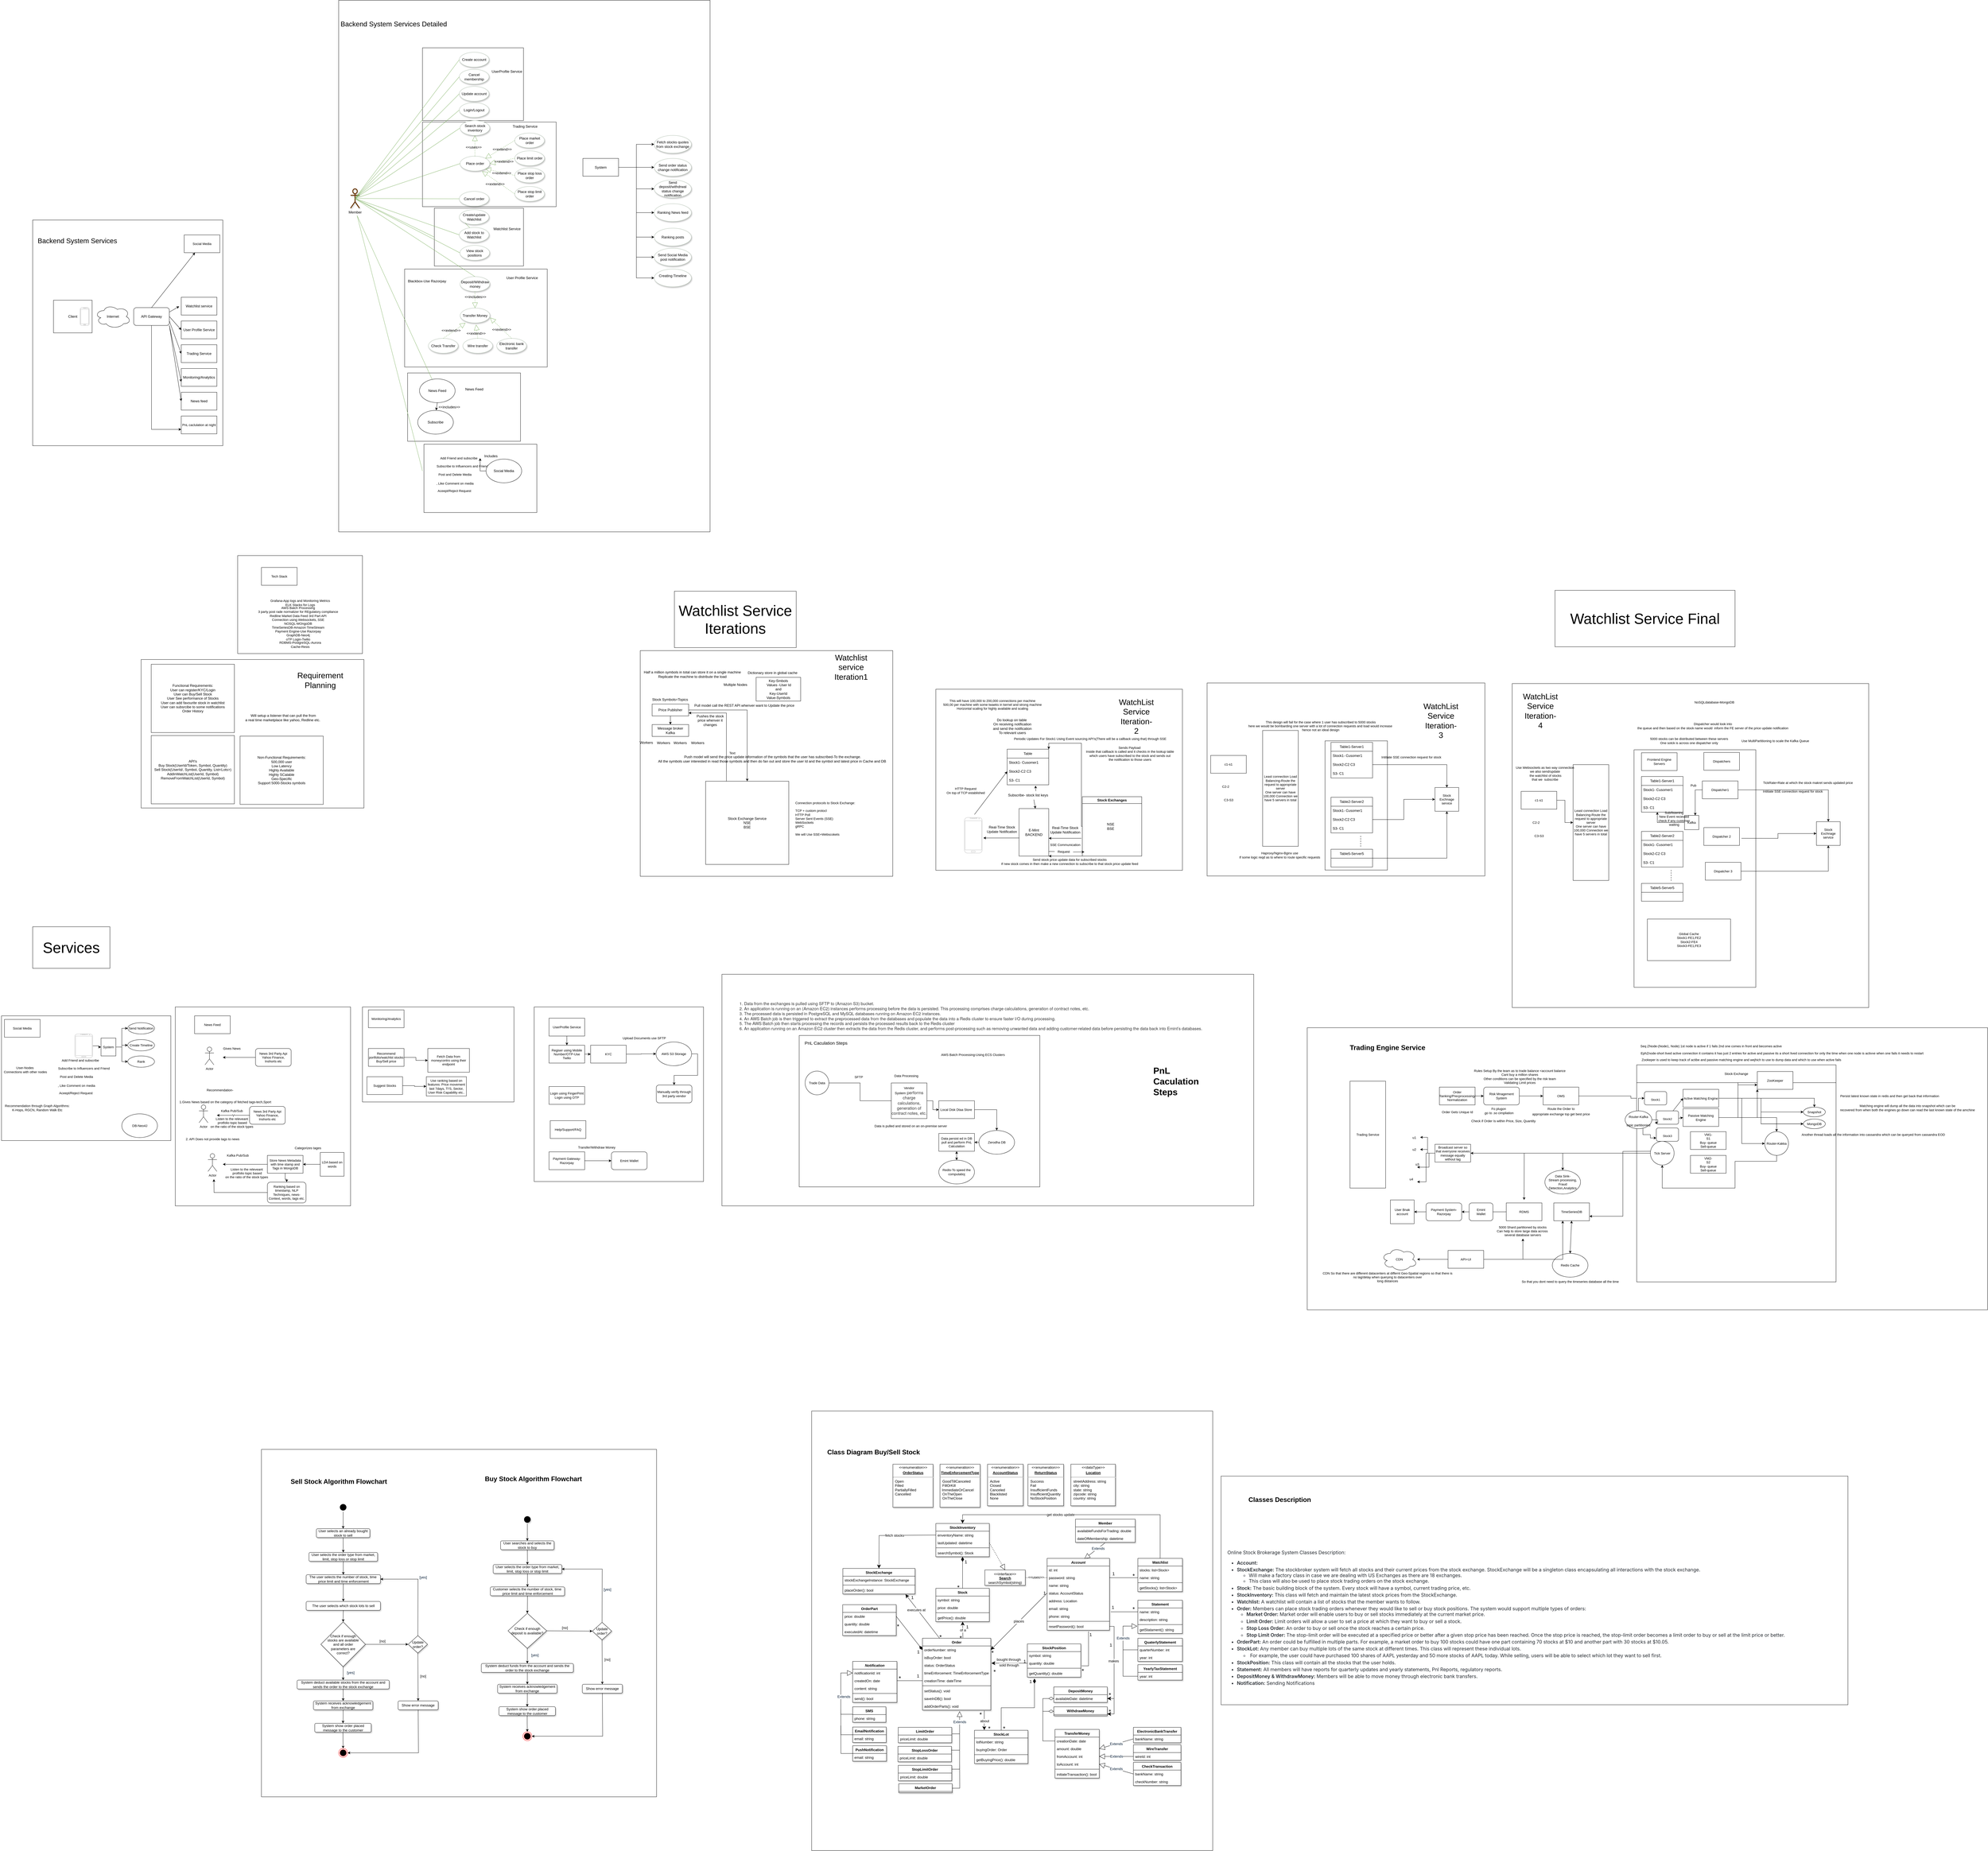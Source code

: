 <mxfile version="20.7.4" type="device"><diagram id="39hM4R5USjmwxHz_02y9" name="Page-1"><mxGraphModel dx="4987" dy="5536" grid="1" gridSize="10" guides="1" tooltips="1" connect="1" arrows="1" fold="1" page="1" pageScale="1" pageWidth="3300" pageHeight="2339" math="0" shadow="0"><root><mxCell id="0"/><mxCell id="1" parent="0"/><mxCell id="aHOgyogcIvscHKAinxmM-751" value="" style="rounded=0;whiteSpace=wrap;html=1;fontSize=11;" vertex="1" parent="1"><mxGeometry x="1310" y="830" width="2290" height="950" as="geometry"/></mxCell><mxCell id="aHOgyogcIvscHKAinxmM-671" value="" style="rounded=0;whiteSpace=wrap;html=1;fontSize=23;" vertex="1" parent="1"><mxGeometry x="1020" y="2340" width="2110" height="770" as="geometry"/></mxCell><mxCell id="aHOgyogcIvscHKAinxmM-670" value="" style="rounded=0;whiteSpace=wrap;html=1;fontSize=23;" vertex="1" parent="1"><mxGeometry x="-358" y="2121" width="1350" height="1480" as="geometry"/></mxCell><mxCell id="aHOgyogcIvscHKAinxmM-669" value="" style="rounded=0;whiteSpace=wrap;html=1;fontSize=23;" vertex="1" parent="1"><mxGeometry x="-2210" y="2250" width="1330" height="1170" as="geometry"/></mxCell><mxCell id="aHOgyogcIvscHKAinxmM-310" value="" style="rounded=0;whiteSpace=wrap;html=1;fontSize=27;" vertex="1" parent="1"><mxGeometry x="973" y="-331" width="935" height="650" as="geometry"/></mxCell><mxCell id="aHOgyogcIvscHKAinxmM-304" value="" style="rounded=0;whiteSpace=wrap;html=1;fontSize=27;" vertex="1" parent="1"><mxGeometry x="60" y="-310" width="830" height="610" as="geometry"/></mxCell><mxCell id="aHOgyogcIvscHKAinxmM-224" value="" style="rounded=0;whiteSpace=wrap;html=1;fontSize=11;" vertex="1" parent="1"><mxGeometry x="2000" y="-329" width="1200" height="1091" as="geometry"/></mxCell><mxCell id="aHOgyogcIvscHKAinxmM-1" value="E-Mint&lt;br&gt;BACKEND" style="rounded=0;whiteSpace=wrap;html=1;" vertex="1" parent="1"><mxGeometry x="340" y="92" width="100" height="160" as="geometry"/></mxCell><mxCell id="aHOgyogcIvscHKAinxmM-2" value="" style="verticalLabelPosition=bottom;verticalAlign=top;html=1;shadow=0;dashed=0;strokeWidth=1;shape=mxgraph.android.phone2;strokeColor=#c0c0c0;" vertex="1" parent="1"><mxGeometry x="156" y="122" width="60" height="120" as="geometry"/></mxCell><mxCell id="aHOgyogcIvscHKAinxmM-72" style="edgeStyle=orthogonalEdgeStyle;rounded=0;orthogonalLoop=1;jettySize=auto;html=1;entryX=1;entryY=0;entryDx=0;entryDy=0;fontSize=11;" edge="1" parent="1" source="aHOgyogcIvscHKAinxmM-3" target="aHOgyogcIvscHKAinxmM-11"><mxGeometry relative="1" as="geometry"><Array as="points"><mxPoint x="550" y="152"/><mxPoint x="550" y="-128"/><mxPoint x="440" y="-128"/></Array></mxGeometry></mxCell><mxCell id="aHOgyogcIvscHKAinxmM-3" value="Stock Exchanges" style="swimlane;whiteSpace=wrap;html=1;" vertex="1" parent="1"><mxGeometry x="553" y="52" width="200" height="200" as="geometry"/></mxCell><mxCell id="aHOgyogcIvscHKAinxmM-4" value="NSE&lt;br&gt;BSE" style="text;html=1;align=center;verticalAlign=middle;resizable=0;points=[];autosize=1;strokeColor=none;fillColor=none;" vertex="1" parent="aHOgyogcIvscHKAinxmM-3"><mxGeometry x="70" y="80" width="50" height="40" as="geometry"/></mxCell><mxCell id="aHOgyogcIvscHKAinxmM-6" value="" style="endArrow=classic;html=1;rounded=0;" edge="1" parent="1"><mxGeometry width="50" height="50" relative="1" as="geometry"><mxPoint x="550" y="192" as="sourcePoint"/><mxPoint x="440" y="192" as="targetPoint"/></mxGeometry></mxCell><mxCell id="aHOgyogcIvscHKAinxmM-7" value="" style="endArrow=classic;html=1;rounded=0;" edge="1" parent="1"><mxGeometry width="50" height="50" relative="1" as="geometry"><mxPoint x="341" y="191" as="sourcePoint"/><mxPoint x="220" y="191" as="targetPoint"/></mxGeometry></mxCell><mxCell id="aHOgyogcIvscHKAinxmM-8" value="Real-Time Stock &lt;br&gt;Update Notification" style="text;html=1;align=center;verticalAlign=middle;resizable=0;points=[];autosize=1;strokeColor=none;fillColor=none;" vertex="1" parent="1"><mxGeometry x="222" y="142" width="120" height="40" as="geometry"/></mxCell><mxCell id="aHOgyogcIvscHKAinxmM-9" value="Real-Time Stock &lt;br&gt;Update Notification" style="text;html=1;align=center;verticalAlign=middle;resizable=0;points=[];autosize=1;strokeColor=none;fillColor=none;" vertex="1" parent="1"><mxGeometry x="435" y="144" width="120" height="40" as="geometry"/></mxCell><mxCell id="aHOgyogcIvscHKAinxmM-11" value="Table" style="swimlane;fontStyle=0;childLayout=stackLayout;horizontal=1;startSize=30;horizontalStack=0;resizeParent=1;resizeParentMax=0;resizeLast=0;collapsible=1;marginBottom=0;whiteSpace=wrap;html=1;" vertex="1" parent="1"><mxGeometry x="300" y="-108" width="140" height="120" as="geometry"/></mxCell><mxCell id="aHOgyogcIvscHKAinxmM-12" value="Stock1- Cusomer1" style="text;strokeColor=none;fillColor=none;align=left;verticalAlign=middle;spacingLeft=4;spacingRight=4;overflow=hidden;points=[[0,0.5],[1,0.5]];portConstraint=eastwest;rotatable=0;whiteSpace=wrap;html=1;" vertex="1" parent="aHOgyogcIvscHKAinxmM-11"><mxGeometry y="30" width="140" height="30" as="geometry"/></mxCell><mxCell id="aHOgyogcIvscHKAinxmM-13" value="Stock2-C2 C3" style="text;strokeColor=none;fillColor=none;align=left;verticalAlign=middle;spacingLeft=4;spacingRight=4;overflow=hidden;points=[[0,0.5],[1,0.5]];portConstraint=eastwest;rotatable=0;whiteSpace=wrap;html=1;" vertex="1" parent="aHOgyogcIvscHKAinxmM-11"><mxGeometry y="60" width="140" height="30" as="geometry"/></mxCell><mxCell id="aHOgyogcIvscHKAinxmM-14" value="S3- C1" style="text;strokeColor=none;fillColor=none;align=left;verticalAlign=middle;spacingLeft=4;spacingRight=4;overflow=hidden;points=[[0,0.5],[1,0.5]];portConstraint=eastwest;rotatable=0;whiteSpace=wrap;html=1;" vertex="1" parent="aHOgyogcIvscHKAinxmM-11"><mxGeometry y="90" width="140" height="30" as="geometry"/></mxCell><mxCell id="aHOgyogcIvscHKAinxmM-15" value="" style="endArrow=classic;startArrow=none;html=1;rounded=0;entryX=0.682;entryY=1.092;entryDx=0;entryDy=0;entryPerimeter=0;exitX=0.666;exitY=0.042;exitDx=0;exitDy=0;exitPerimeter=0;" edge="1" parent="1" source="aHOgyogcIvscHKAinxmM-16" target="aHOgyogcIvscHKAinxmM-14"><mxGeometry width="50" height="50" relative="1" as="geometry"><mxPoint x="395" y="92" as="sourcePoint"/><mxPoint x="450" y="152" as="targetPoint"/></mxGeometry></mxCell><mxCell id="aHOgyogcIvscHKAinxmM-16" value="Subscribe- stock list keys" style="text;html=1;align=center;verticalAlign=middle;resizable=0;points=[];autosize=1;strokeColor=none;fillColor=none;" vertex="1" parent="1"><mxGeometry x="290" y="32" width="160" height="30" as="geometry"/></mxCell><mxCell id="aHOgyogcIvscHKAinxmM-17" value="" style="endArrow=none;startArrow=classic;html=1;rounded=0;" edge="1" parent="1"><mxGeometry width="50" height="50" relative="1" as="geometry"><mxPoint x="395" y="92" as="sourcePoint"/><mxPoint x="390" y="62" as="targetPoint"/></mxGeometry></mxCell><mxCell id="aHOgyogcIvscHKAinxmM-18" value="Do lookup on table&amp;nbsp;&lt;br&gt;On receiving notification &lt;br&gt;and send the notification&lt;br&gt;To relevant users" style="text;html=1;align=center;verticalAlign=middle;resizable=0;points=[];autosize=1;strokeColor=none;fillColor=none;" vertex="1" parent="1"><mxGeometry x="242" y="-220" width="150" height="70" as="geometry"/></mxCell><mxCell id="aHOgyogcIvscHKAinxmM-63" value="SSE Communication" style="text;html=1;align=center;verticalAlign=middle;resizable=0;points=[];autosize=1;strokeColor=none;fillColor=none;fontSize=11;" vertex="1" parent="1"><mxGeometry x="435" y="199" width="120" height="30" as="geometry"/></mxCell><mxCell id="aHOgyogcIvscHKAinxmM-65" value="" style="endArrow=classic;html=1;rounded=0;fontSize=11;exitX=1.033;exitY=0.542;exitDx=0;exitDy=0;exitPerimeter=0;startArrow=none;" edge="1" parent="1" source="aHOgyogcIvscHKAinxmM-66"><mxGeometry width="50" height="50" relative="1" as="geometry"><mxPoint x="730" y="162" as="sourcePoint"/><mxPoint x="560" y="238" as="targetPoint"/></mxGeometry></mxCell><mxCell id="aHOgyogcIvscHKAinxmM-66" value="Request" style="text;html=1;align=center;verticalAlign=middle;resizable=0;points=[];autosize=1;strokeColor=none;fillColor=none;fontSize=11;" vertex="1" parent="1"><mxGeometry x="460" y="222" width="60" height="30" as="geometry"/></mxCell><mxCell id="aHOgyogcIvscHKAinxmM-67" value="" style="endArrow=none;html=1;rounded=0;fontSize=11;exitX=0.995;exitY=0.902;exitDx=0;exitDy=0;exitPerimeter=0;" edge="1" parent="1" source="aHOgyogcIvscHKAinxmM-1" target="aHOgyogcIvscHKAinxmM-66"><mxGeometry width="50" height="50" relative="1" as="geometry"><mxPoint x="439.5" y="236.32" as="sourcePoint"/><mxPoint x="550" y="236" as="targetPoint"/></mxGeometry></mxCell><mxCell id="aHOgyogcIvscHKAinxmM-68" value="" style="endArrow=classic;html=1;rounded=0;fontSize=11;exitX=0;exitY=1;exitDx=0;exitDy=0;entryX=1;entryY=1;entryDx=0;entryDy=0;" edge="1" parent="1" source="aHOgyogcIvscHKAinxmM-3" target="aHOgyogcIvscHKAinxmM-1"><mxGeometry width="50" height="50" relative="1" as="geometry"><mxPoint x="730" y="162" as="sourcePoint"/><mxPoint x="780" y="112" as="targetPoint"/></mxGeometry></mxCell><mxCell id="aHOgyogcIvscHKAinxmM-69" value="Send stock price update data for subscribed stocks&lt;br&gt;If new stock comes in then make a new connection to subscribe to that stock price update feed&lt;br&gt;" style="text;html=1;align=center;verticalAlign=middle;resizable=0;points=[];autosize=1;strokeColor=none;fillColor=none;fontSize=11;" vertex="1" parent="1"><mxGeometry x="270" y="251" width="480" height="40" as="geometry"/></mxCell><mxCell id="aHOgyogcIvscHKAinxmM-70" value="" style="endArrow=classic;html=1;rounded=0;fontSize=11;entryX=0;entryY=0.5;entryDx=0;entryDy=0;" edge="1" parent="1" target="aHOgyogcIvscHKAinxmM-13"><mxGeometry width="50" height="50" relative="1" as="geometry"><mxPoint x="190" y="112" as="sourcePoint"/><mxPoint x="780" y="112" as="targetPoint"/></mxGeometry></mxCell><mxCell id="aHOgyogcIvscHKAinxmM-71" value="HTTP Request &lt;br&gt;On top of TCP established" style="text;html=1;align=center;verticalAlign=middle;resizable=0;points=[];autosize=1;strokeColor=none;fillColor=none;fontSize=11;" vertex="1" parent="1"><mxGeometry x="85" y="12" width="150" height="40" as="geometry"/></mxCell><mxCell id="aHOgyogcIvscHKAinxmM-73" value="Periodic Updates For Stock1 Using Event sourcing API's(There will be a callback using that) through SSE" style="text;html=1;align=center;verticalAlign=middle;resizable=0;points=[];autosize=1;strokeColor=none;fillColor=none;fontSize=11;" vertex="1" parent="1"><mxGeometry x="309" y="-158" width="540" height="30" as="geometry"/></mxCell><mxCell id="aHOgyogcIvscHKAinxmM-74" value="Sends Payload&amp;nbsp;&lt;br&gt;Inside that callback is called and it checks in the lookup table &lt;br&gt;which users have subscribed to the stock and sends out &lt;br&gt;the notification to those users" style="text;html=1;align=center;verticalAlign=middle;resizable=0;points=[];autosize=1;strokeColor=none;fillColor=none;fontSize=11;" vertex="1" parent="1"><mxGeometry x="553" y="-128" width="320" height="70" as="geometry"/></mxCell><mxCell id="aHOgyogcIvscHKAinxmM-75" value="This will have 100,000 to 200,000 connections per machine&lt;br&gt;500,00 per machine with some twaeks in kernel and strong machine&lt;br&gt;Horizontal scaling for highly available and scaling&lt;br&gt;" style="text;html=1;align=center;verticalAlign=middle;resizable=0;points=[];autosize=1;strokeColor=none;fillColor=none;fontSize=11;" vertex="1" parent="1"><mxGeometry x="75" y="-283" width="350" height="50" as="geometry"/></mxCell><mxCell id="aHOgyogcIvscHKAinxmM-95" value="c1-s1" style="rounded=0;whiteSpace=wrap;html=1;fontSize=11;" vertex="1" parent="1"><mxGeometry x="985" y="-87" width="120" height="60" as="geometry"/></mxCell><mxCell id="aHOgyogcIvscHKAinxmM-96" value="C2-2" style="text;html=1;align=center;verticalAlign=middle;resizable=0;points=[];autosize=1;strokeColor=none;fillColor=none;fontSize=11;" vertex="1" parent="1"><mxGeometry x="1010" y="3" width="50" height="30" as="geometry"/></mxCell><mxCell id="aHOgyogcIvscHKAinxmM-97" value="C3-S3" style="text;html=1;align=center;verticalAlign=middle;resizable=0;points=[];autosize=1;strokeColor=none;fillColor=none;fontSize=11;" vertex="1" parent="1"><mxGeometry x="1020" y="48" width="50" height="30" as="geometry"/></mxCell><mxCell id="aHOgyogcIvscHKAinxmM-99" value="Least connection Load Balancing-Route the request to appropriate server&lt;br&gt;One server can have 100,000 Connection we have 5 servers in total" style="rounded=0;whiteSpace=wrap;html=1;fontSize=11;" vertex="1" parent="1"><mxGeometry x="1160" y="-171" width="120" height="390" as="geometry"/></mxCell><mxCell id="aHOgyogcIvscHKAinxmM-101" value="" style="rounded=0;whiteSpace=wrap;html=1;fontSize=11;" vertex="1" parent="1"><mxGeometry x="1370" y="-136" width="210" height="435" as="geometry"/></mxCell><mxCell id="aHOgyogcIvscHKAinxmM-102" value="Table1-Server1" style="swimlane;fontStyle=0;childLayout=stackLayout;horizontal=1;startSize=30;horizontalStack=0;resizeParent=1;resizeParentMax=0;resizeLast=0;collapsible=1;marginBottom=0;whiteSpace=wrap;html=1;" vertex="1" parent="1"><mxGeometry x="1390" y="-131" width="140" height="120" as="geometry"/></mxCell><mxCell id="aHOgyogcIvscHKAinxmM-103" value="Stock1- Cusomer1" style="text;strokeColor=none;fillColor=none;align=left;verticalAlign=middle;spacingLeft=4;spacingRight=4;overflow=hidden;points=[[0,0.5],[1,0.5]];portConstraint=eastwest;rotatable=0;whiteSpace=wrap;html=1;" vertex="1" parent="aHOgyogcIvscHKAinxmM-102"><mxGeometry y="30" width="140" height="30" as="geometry"/></mxCell><mxCell id="aHOgyogcIvscHKAinxmM-104" value="Stock2-C2 C3" style="text;strokeColor=none;fillColor=none;align=left;verticalAlign=middle;spacingLeft=4;spacingRight=4;overflow=hidden;points=[[0,0.5],[1,0.5]];portConstraint=eastwest;rotatable=0;whiteSpace=wrap;html=1;" vertex="1" parent="aHOgyogcIvscHKAinxmM-102"><mxGeometry y="60" width="140" height="30" as="geometry"/></mxCell><mxCell id="aHOgyogcIvscHKAinxmM-105" value="S3- C1" style="text;strokeColor=none;fillColor=none;align=left;verticalAlign=middle;spacingLeft=4;spacingRight=4;overflow=hidden;points=[[0,0.5],[1,0.5]];portConstraint=eastwest;rotatable=0;whiteSpace=wrap;html=1;" vertex="1" parent="aHOgyogcIvscHKAinxmM-102"><mxGeometry y="90" width="140" height="30" as="geometry"/></mxCell><mxCell id="aHOgyogcIvscHKAinxmM-120" style="edgeStyle=orthogonalEdgeStyle;rounded=0;orthogonalLoop=1;jettySize=auto;html=1;fontSize=11;" edge="1" parent="1" source="aHOgyogcIvscHKAinxmM-106" target="aHOgyogcIvscHKAinxmM-115"><mxGeometry relative="1" as="geometry"/></mxCell><mxCell id="aHOgyogcIvscHKAinxmM-106" value="Table5-Server5" style="swimlane;fontStyle=0;childLayout=stackLayout;horizontal=1;startSize=30;horizontalStack=0;resizeParent=1;resizeParentMax=0;resizeLast=0;collapsible=1;marginBottom=0;whiteSpace=wrap;html=1;" vertex="1" parent="1"><mxGeometry x="1390" y="229" width="140" height="60" as="geometry"/></mxCell><mxCell id="aHOgyogcIvscHKAinxmM-110" value="Table2-Server2" style="swimlane;fontStyle=0;childLayout=stackLayout;horizontal=1;startSize=30;horizontalStack=0;resizeParent=1;resizeParentMax=0;resizeLast=0;collapsible=1;marginBottom=0;whiteSpace=wrap;html=1;" vertex="1" parent="1"><mxGeometry x="1390" y="54" width="140" height="120" as="geometry"/></mxCell><mxCell id="aHOgyogcIvscHKAinxmM-111" value="Stock1- Cusomer1" style="text;strokeColor=none;fillColor=none;align=left;verticalAlign=middle;spacingLeft=4;spacingRight=4;overflow=hidden;points=[[0,0.5],[1,0.5]];portConstraint=eastwest;rotatable=0;whiteSpace=wrap;html=1;" vertex="1" parent="aHOgyogcIvscHKAinxmM-110"><mxGeometry y="30" width="140" height="30" as="geometry"/></mxCell><mxCell id="aHOgyogcIvscHKAinxmM-112" value="Stock2-C2 C3" style="text;strokeColor=none;fillColor=none;align=left;verticalAlign=middle;spacingLeft=4;spacingRight=4;overflow=hidden;points=[[0,0.5],[1,0.5]];portConstraint=eastwest;rotatable=0;whiteSpace=wrap;html=1;" vertex="1" parent="aHOgyogcIvscHKAinxmM-110"><mxGeometry y="60" width="140" height="30" as="geometry"/></mxCell><mxCell id="aHOgyogcIvscHKAinxmM-113" value="S3- C1" style="text;strokeColor=none;fillColor=none;align=left;verticalAlign=middle;spacingLeft=4;spacingRight=4;overflow=hidden;points=[[0,0.5],[1,0.5]];portConstraint=eastwest;rotatable=0;whiteSpace=wrap;html=1;" vertex="1" parent="aHOgyogcIvscHKAinxmM-110"><mxGeometry y="90" width="140" height="30" as="geometry"/></mxCell><mxCell id="aHOgyogcIvscHKAinxmM-114" value="" style="endArrow=none;dashed=1;html=1;dashPattern=1 3;strokeWidth=2;rounded=0;fontSize=11;" edge="1" parent="1"><mxGeometry width="50" height="50" relative="1" as="geometry"><mxPoint x="1490" y="219" as="sourcePoint"/><mxPoint x="1490" y="179" as="targetPoint"/></mxGeometry></mxCell><mxCell id="aHOgyogcIvscHKAinxmM-115" value="Stock Exchnage service" style="whiteSpace=wrap;html=1;aspect=fixed;fontSize=11;" vertex="1" parent="1"><mxGeometry x="1740" y="21" width="80" height="80" as="geometry"/></mxCell><mxCell id="aHOgyogcIvscHKAinxmM-117" value="Intitiate SSE connection request for stock" style="text;html=1;align=center;verticalAlign=middle;resizable=0;points=[];autosize=1;strokeColor=none;fillColor=none;fontSize=11;" vertex="1" parent="1"><mxGeometry x="1550" y="-96" width="220" height="30" as="geometry"/></mxCell><mxCell id="aHOgyogcIvscHKAinxmM-118" style="edgeStyle=orthogonalEdgeStyle;rounded=0;orthogonalLoop=1;jettySize=auto;html=1;entryX=0.5;entryY=0;entryDx=0;entryDy=0;fontSize=11;" edge="1" parent="1" source="aHOgyogcIvscHKAinxmM-104" target="aHOgyogcIvscHKAinxmM-115"><mxGeometry relative="1" as="geometry"/></mxCell><mxCell id="aHOgyogcIvscHKAinxmM-119" style="edgeStyle=orthogonalEdgeStyle;rounded=0;orthogonalLoop=1;jettySize=auto;html=1;entryX=0;entryY=0.5;entryDx=0;entryDy=0;fontSize=11;" edge="1" parent="1" source="aHOgyogcIvscHKAinxmM-112" target="aHOgyogcIvscHKAinxmM-115"><mxGeometry relative="1" as="geometry"/></mxCell><mxCell id="aHOgyogcIvscHKAinxmM-121" value="This design will fail for the case where 1 user has subscribed to 5000 stocks &lt;br&gt;here we would be bombarding one server with a lot of connection requests and load would increase&amp;nbsp;&lt;br&gt;hence not an ideal design" style="text;html=1;align=center;verticalAlign=middle;resizable=0;points=[];autosize=1;strokeColor=none;fillColor=none;fontSize=11;" vertex="1" parent="1"><mxGeometry x="1100" y="-211" width="510" height="50" as="geometry"/></mxCell><mxCell id="aHOgyogcIvscHKAinxmM-160" style="edgeStyle=orthogonalEdgeStyle;rounded=0;orthogonalLoop=1;jettySize=auto;html=1;fontSize=11;" edge="1" parent="1" source="aHOgyogcIvscHKAinxmM-122" target="aHOgyogcIvscHKAinxmM-125"><mxGeometry relative="1" as="geometry"/></mxCell><mxCell id="aHOgyogcIvscHKAinxmM-122" value="c1-s1" style="rounded=0;whiteSpace=wrap;html=1;fontSize=11;" vertex="1" parent="1"><mxGeometry x="2030" y="34" width="120" height="60" as="geometry"/></mxCell><mxCell id="aHOgyogcIvscHKAinxmM-123" value="C2-2" style="text;html=1;align=center;verticalAlign=middle;resizable=0;points=[];autosize=1;strokeColor=none;fillColor=none;fontSize=11;" vertex="1" parent="1"><mxGeometry x="2055" y="124" width="50" height="30" as="geometry"/></mxCell><mxCell id="aHOgyogcIvscHKAinxmM-124" value="C3-S3" style="text;html=1;align=center;verticalAlign=middle;resizable=0;points=[];autosize=1;strokeColor=none;fillColor=none;fontSize=11;" vertex="1" parent="1"><mxGeometry x="2065" y="169" width="50" height="30" as="geometry"/></mxCell><mxCell id="aHOgyogcIvscHKAinxmM-125" value="Least connection Load Balancing-Route the request to appropriate server&lt;br&gt;One server can have 100,000 Connection we have 5 servers in total" style="rounded=0;whiteSpace=wrap;html=1;fontSize=11;" vertex="1" parent="1"><mxGeometry x="2205" y="-56" width="120" height="390" as="geometry"/></mxCell><mxCell id="aHOgyogcIvscHKAinxmM-126" value="" style="rounded=0;whiteSpace=wrap;html=1;fontSize=11;" vertex="1" parent="1"><mxGeometry x="2410" y="-106" width="410" height="800" as="geometry"/></mxCell><mxCell id="aHOgyogcIvscHKAinxmM-127" value="Table1-Server1" style="swimlane;fontStyle=0;childLayout=stackLayout;horizontal=1;startSize=30;horizontalStack=0;resizeParent=1;resizeParentMax=0;resizeLast=0;collapsible=1;marginBottom=0;whiteSpace=wrap;html=1;" vertex="1" parent="1"><mxGeometry x="2435" y="-16" width="140" height="120" as="geometry"/></mxCell><mxCell id="aHOgyogcIvscHKAinxmM-128" value="Stock1- Cusomer1" style="text;strokeColor=none;fillColor=none;align=left;verticalAlign=middle;spacingLeft=4;spacingRight=4;overflow=hidden;points=[[0,0.5],[1,0.5]];portConstraint=eastwest;rotatable=0;whiteSpace=wrap;html=1;" vertex="1" parent="aHOgyogcIvscHKAinxmM-127"><mxGeometry y="30" width="140" height="30" as="geometry"/></mxCell><mxCell id="aHOgyogcIvscHKAinxmM-129" value="Stock2-C2 C3" style="text;strokeColor=none;fillColor=none;align=left;verticalAlign=middle;spacingLeft=4;spacingRight=4;overflow=hidden;points=[[0,0.5],[1,0.5]];portConstraint=eastwest;rotatable=0;whiteSpace=wrap;html=1;" vertex="1" parent="aHOgyogcIvscHKAinxmM-127"><mxGeometry y="60" width="140" height="30" as="geometry"/></mxCell><mxCell id="aHOgyogcIvscHKAinxmM-130" value="S3- C1" style="text;strokeColor=none;fillColor=none;align=left;verticalAlign=middle;spacingLeft=4;spacingRight=4;overflow=hidden;points=[[0,0.5],[1,0.5]];portConstraint=eastwest;rotatable=0;whiteSpace=wrap;html=1;" vertex="1" parent="aHOgyogcIvscHKAinxmM-127"><mxGeometry y="90" width="140" height="30" as="geometry"/></mxCell><mxCell id="aHOgyogcIvscHKAinxmM-131" style="edgeStyle=orthogonalEdgeStyle;rounded=0;orthogonalLoop=1;jettySize=auto;html=1;fontSize=11;exitX=1;exitY=0.5;exitDx=0;exitDy=0;" edge="1" parent="1" source="aHOgyogcIvscHKAinxmM-148" target="aHOgyogcIvscHKAinxmM-138"><mxGeometry relative="1" as="geometry"><mxPoint x="2814" y="374" as="sourcePoint"/></mxGeometry></mxCell><mxCell id="aHOgyogcIvscHKAinxmM-132" value="Table5-Server5" style="swimlane;fontStyle=0;childLayout=stackLayout;horizontal=1;startSize=30;horizontalStack=0;resizeParent=1;resizeParentMax=0;resizeLast=0;collapsible=1;marginBottom=0;whiteSpace=wrap;html=1;" vertex="1" parent="1"><mxGeometry x="2435" y="344" width="140" height="60" as="geometry"/></mxCell><mxCell id="aHOgyogcIvscHKAinxmM-133" value="Table2-Server2" style="swimlane;fontStyle=0;childLayout=stackLayout;horizontal=1;startSize=30;horizontalStack=0;resizeParent=1;resizeParentMax=0;resizeLast=0;collapsible=1;marginBottom=0;whiteSpace=wrap;html=1;" vertex="1" parent="1"><mxGeometry x="2435" y="169" width="140" height="120" as="geometry"/></mxCell><mxCell id="aHOgyogcIvscHKAinxmM-134" value="Stock1- Cusomer1" style="text;strokeColor=none;fillColor=none;align=left;verticalAlign=middle;spacingLeft=4;spacingRight=4;overflow=hidden;points=[[0,0.5],[1,0.5]];portConstraint=eastwest;rotatable=0;whiteSpace=wrap;html=1;" vertex="1" parent="aHOgyogcIvscHKAinxmM-133"><mxGeometry y="30" width="140" height="30" as="geometry"/></mxCell><mxCell id="aHOgyogcIvscHKAinxmM-135" value="Stock2-C2 C3" style="text;strokeColor=none;fillColor=none;align=left;verticalAlign=middle;spacingLeft=4;spacingRight=4;overflow=hidden;points=[[0,0.5],[1,0.5]];portConstraint=eastwest;rotatable=0;whiteSpace=wrap;html=1;" vertex="1" parent="aHOgyogcIvscHKAinxmM-133"><mxGeometry y="60" width="140" height="30" as="geometry"/></mxCell><mxCell id="aHOgyogcIvscHKAinxmM-136" value="S3- C1" style="text;strokeColor=none;fillColor=none;align=left;verticalAlign=middle;spacingLeft=4;spacingRight=4;overflow=hidden;points=[[0,0.5],[1,0.5]];portConstraint=eastwest;rotatable=0;whiteSpace=wrap;html=1;" vertex="1" parent="aHOgyogcIvscHKAinxmM-133"><mxGeometry y="90" width="140" height="30" as="geometry"/></mxCell><mxCell id="aHOgyogcIvscHKAinxmM-137" value="" style="endArrow=none;dashed=1;html=1;dashPattern=1 3;strokeWidth=2;rounded=0;fontSize=11;" edge="1" parent="1"><mxGeometry width="50" height="50" relative="1" as="geometry"><mxPoint x="2535" y="334.0" as="sourcePoint"/><mxPoint x="2535" y="294.0" as="targetPoint"/></mxGeometry></mxCell><mxCell id="aHOgyogcIvscHKAinxmM-138" value="Stock Exchnage service" style="whiteSpace=wrap;html=1;aspect=fixed;fontSize=11;" vertex="1" parent="1"><mxGeometry x="3024" y="136" width="80" height="80" as="geometry"/></mxCell><mxCell id="aHOgyogcIvscHKAinxmM-139" value="Intitiate SSE connection request for stock" style="text;html=1;align=center;verticalAlign=middle;resizable=0;points=[];autosize=1;strokeColor=none;fillColor=none;fontSize=11;" vertex="1" parent="1"><mxGeometry x="2834" y="19" width="220" height="30" as="geometry"/></mxCell><mxCell id="aHOgyogcIvscHKAinxmM-140" style="edgeStyle=orthogonalEdgeStyle;rounded=0;orthogonalLoop=1;jettySize=auto;html=1;entryX=0.5;entryY=0;entryDx=0;entryDy=0;fontSize=11;" edge="1" parent="1" source="aHOgyogcIvscHKAinxmM-145" target="aHOgyogcIvscHKAinxmM-138"><mxGeometry relative="1" as="geometry"><mxPoint x="2814" y="59" as="sourcePoint"/></mxGeometry></mxCell><mxCell id="aHOgyogcIvscHKAinxmM-141" style="edgeStyle=orthogonalEdgeStyle;rounded=0;orthogonalLoop=1;jettySize=auto;html=1;entryX=0;entryY=0.5;entryDx=0;entryDy=0;fontSize=11;exitX=1.056;exitY=0.603;exitDx=0;exitDy=0;exitPerimeter=0;" edge="1" parent="1" source="aHOgyogcIvscHKAinxmM-147" target="aHOgyogcIvscHKAinxmM-138"><mxGeometry relative="1" as="geometry"><mxPoint x="2814" y="244" as="sourcePoint"/></mxGeometry></mxCell><mxCell id="aHOgyogcIvscHKAinxmM-143" value="Frontend Engine Servers" style="rounded=0;whiteSpace=wrap;html=1;fontSize=11;" vertex="1" parent="1"><mxGeometry x="2435" y="-96" width="120" height="60" as="geometry"/></mxCell><mxCell id="aHOgyogcIvscHKAinxmM-144" value="Dispatchers" style="rounded=0;whiteSpace=wrap;html=1;fontSize=11;" vertex="1" parent="1"><mxGeometry x="2645" y="-97" width="120" height="60" as="geometry"/></mxCell><mxCell id="aHOgyogcIvscHKAinxmM-153" style="edgeStyle=orthogonalEdgeStyle;rounded=0;orthogonalLoop=1;jettySize=auto;html=1;entryX=0.75;entryY=0;entryDx=0;entryDy=0;fontSize=11;" edge="1" parent="1" source="aHOgyogcIvscHKAinxmM-145" target="aHOgyogcIvscHKAinxmM-152"><mxGeometry relative="1" as="geometry"/></mxCell><mxCell id="aHOgyogcIvscHKAinxmM-145" value="Dispatcher1" style="rounded=0;whiteSpace=wrap;html=1;fontSize=11;" vertex="1" parent="1"><mxGeometry x="2640" y="-1" width="120" height="60" as="geometry"/></mxCell><mxCell id="aHOgyogcIvscHKAinxmM-147" value="Dispatcher 2" style="rounded=0;whiteSpace=wrap;html=1;fontSize=11;" vertex="1" parent="1"><mxGeometry x="2645" y="156" width="120" height="60" as="geometry"/></mxCell><mxCell id="aHOgyogcIvscHKAinxmM-148" value="Dispatcher 3" style="rounded=0;whiteSpace=wrap;html=1;fontSize=11;" vertex="1" parent="1"><mxGeometry x="2650" y="273" width="120" height="60" as="geometry"/></mxCell><mxCell id="aHOgyogcIvscHKAinxmM-149" value="5000 stocks can be distributed between these servers&lt;br&gt;One sotck is across one dispatcher only" style="text;html=1;align=center;verticalAlign=middle;resizable=0;points=[];autosize=1;strokeColor=none;fillColor=none;fontSize=11;" vertex="1" parent="1"><mxGeometry x="2450" y="-156" width="290" height="40" as="geometry"/></mxCell><mxCell id="aHOgyogcIvscHKAinxmM-150" value="Global Cache&lt;br&gt;Stock1-FE1,FE2&lt;br&gt;Stock2-FE4&lt;br&gt;Stock3-FE1,FE3" style="rounded=0;whiteSpace=wrap;html=1;fontSize=11;" vertex="1" parent="1"><mxGeometry x="2455" y="464" width="280" height="140" as="geometry"/></mxCell><mxCell id="aHOgyogcIvscHKAinxmM-151" value="Dispatcher would look into&lt;br&gt;the queue and then based on the stock name would&amp;nbsp; inform the FE server of the price update notification" style="text;html=1;align=center;verticalAlign=middle;resizable=0;points=[];autosize=1;strokeColor=none;fillColor=none;fontSize=11;" vertex="1" parent="1"><mxGeometry x="2410" y="-206" width="530" height="40" as="geometry"/></mxCell><mxCell id="aHOgyogcIvscHKAinxmM-157" style="edgeStyle=orthogonalEdgeStyle;rounded=0;orthogonalLoop=1;jettySize=auto;html=1;exitX=0;exitY=0.5;exitDx=0;exitDy=0;entryX=0.382;entryY=0.992;entryDx=0;entryDy=0;entryPerimeter=0;fontSize=11;" edge="1" parent="1" source="aHOgyogcIvscHKAinxmM-152" target="aHOgyogcIvscHKAinxmM-130"><mxGeometry relative="1" as="geometry"/></mxCell><mxCell id="aHOgyogcIvscHKAinxmM-152" value="Kafka" style="whiteSpace=wrap;html=1;aspect=fixed;fontSize=11;" vertex="1" parent="1"><mxGeometry x="2580" y="115" width="48" height="48" as="geometry"/></mxCell><mxCell id="aHOgyogcIvscHKAinxmM-154" value="Pub" style="text;html=1;strokeColor=none;fillColor=none;align=center;verticalAlign=middle;whiteSpace=wrap;rounded=0;fontSize=11;" vertex="1" parent="1"><mxGeometry x="2580" y="-1" width="60" height="30" as="geometry"/></mxCell><mxCell id="aHOgyogcIvscHKAinxmM-158" value="Sub/listening&lt;br&gt;New Event recievied check if any customer waiting" style="text;html=1;strokeColor=none;fillColor=none;align=center;verticalAlign=middle;whiteSpace=wrap;rounded=0;fontSize=11;" vertex="1" parent="1"><mxGeometry x="2490" y="111" width="110" height="30" as="geometry"/></mxCell><mxCell id="aHOgyogcIvscHKAinxmM-159" value="Use MultiPartitioning to scale the Kafka Queue" style="text;html=1;align=center;verticalAlign=middle;resizable=0;points=[];autosize=1;strokeColor=none;fillColor=none;fontSize=11;" vertex="1" parent="1"><mxGeometry x="2760" y="-151" width="250" height="30" as="geometry"/></mxCell><mxCell id="aHOgyogcIvscHKAinxmM-161" value="Use Websockets as two way connection &lt;br&gt;we also send/update&lt;br&gt;&amp;nbsp;the watchlist of stocks&lt;br&gt;that we&amp;nbsp; subscribe" style="text;html=1;align=center;verticalAlign=middle;resizable=0;points=[];autosize=1;strokeColor=none;fillColor=none;fontSize=11;" vertex="1" parent="1"><mxGeometry x="2000" y="-61" width="220" height="70" as="geometry"/></mxCell><mxCell id="aHOgyogcIvscHKAinxmM-162" value="NoSQLdatabase-MongoDB" style="text;html=1;align=center;verticalAlign=middle;resizable=0;points=[];autosize=1;strokeColor=none;fillColor=none;fontSize=11;" vertex="1" parent="1"><mxGeometry x="2600" y="-281" width="160" height="30" as="geometry"/></mxCell><mxCell id="aHOgyogcIvscHKAinxmM-166" value="Haproxy/Nginx-Bginx use&lt;br&gt;If some logic reqd as to where to route specific requests" style="text;html=1;align=center;verticalAlign=middle;resizable=0;points=[];autosize=1;strokeColor=none;fillColor=none;fontSize=11;" vertex="1" parent="1"><mxGeometry x="1067" y="229" width="300" height="40" as="geometry"/></mxCell><mxCell id="aHOgyogcIvscHKAinxmM-170" value="Risk Mnagement System" style="rounded=1;whiteSpace=wrap;html=1;fontSize=11;" vertex="1" parent="1"><mxGeometry x="1904" y="1030" width="120" height="60" as="geometry"/></mxCell><mxCell id="aHOgyogcIvscHKAinxmM-172" style="edgeStyle=orthogonalEdgeStyle;rounded=0;orthogonalLoop=1;jettySize=auto;html=1;fontSize=11;exitX=1;exitY=0.5;exitDx=0;exitDy=0;" edge="1" parent="1" source="aHOgyogcIvscHKAinxmM-170" target="aHOgyogcIvscHKAinxmM-171"><mxGeometry relative="1" as="geometry"/></mxCell><mxCell id="aHOgyogcIvscHKAinxmM-176" style="edgeStyle=orthogonalEdgeStyle;rounded=0;orthogonalLoop=1;jettySize=auto;html=1;entryX=0;entryY=0.5;entryDx=0;entryDy=0;fontSize=11;" edge="1" parent="1" source="aHOgyogcIvscHKAinxmM-171" target="aHOgyogcIvscHKAinxmM-175"><mxGeometry relative="1" as="geometry"/></mxCell><mxCell id="aHOgyogcIvscHKAinxmM-171" value="OMS" style="rounded=0;whiteSpace=wrap;html=1;fontSize=11;" vertex="1" parent="1"><mxGeometry x="2104" y="1030" width="120" height="60" as="geometry"/></mxCell><mxCell id="aHOgyogcIvscHKAinxmM-675" style="edgeStyle=orthogonalEdgeStyle;rounded=0;orthogonalLoop=1;jettySize=auto;html=1;entryX=0;entryY=0.5;entryDx=0;entryDy=0;fontSize=23;" edge="1" parent="1" source="aHOgyogcIvscHKAinxmM-173" target="aHOgyogcIvscHKAinxmM-170"><mxGeometry relative="1" as="geometry"/></mxCell><mxCell id="aHOgyogcIvscHKAinxmM-173" value="Order Ranking/Precprocessing/&lt;br&gt;Normalization" style="rounded=0;whiteSpace=wrap;html=1;fontSize=11;" vertex="1" parent="1"><mxGeometry x="1755" y="1030" width="120" height="60" as="geometry"/></mxCell><mxCell id="aHOgyogcIvscHKAinxmM-174" value="Trading Service" style="rounded=0;whiteSpace=wrap;html=1;fontSize=11;" vertex="1" parent="1"><mxGeometry x="1454" y="1010" width="120" height="360" as="geometry"/></mxCell><mxCell id="aHOgyogcIvscHKAinxmM-177" value="" style="whiteSpace=wrap;html=1;aspect=fixed;fontSize=11;" vertex="1" parent="1"><mxGeometry x="2419" y="1015" width="671" height="671" as="geometry"/></mxCell><mxCell id="aHOgyogcIvscHKAinxmM-691" style="edgeStyle=orthogonalEdgeStyle;rounded=0;orthogonalLoop=1;jettySize=auto;html=1;entryX=0;entryY=0.5;entryDx=0;entryDy=0;fontSize=11;" edge="1" parent="1" source="aHOgyogcIvscHKAinxmM-175" target="aHOgyogcIvscHKAinxmM-690"><mxGeometry relative="1" as="geometry"/></mxCell><mxCell id="aHOgyogcIvscHKAinxmM-698" style="edgeStyle=orthogonalEdgeStyle;rounded=0;orthogonalLoop=1;jettySize=auto;html=1;entryX=0;entryY=0.5;entryDx=0;entryDy=0;fontSize=11;" edge="1" parent="1" source="aHOgyogcIvscHKAinxmM-175" target="aHOgyogcIvscHKAinxmM-696"><mxGeometry relative="1" as="geometry"/></mxCell><mxCell id="aHOgyogcIvscHKAinxmM-721" style="edgeStyle=orthogonalEdgeStyle;rounded=0;orthogonalLoop=1;jettySize=auto;html=1;entryX=0.5;entryY=0;entryDx=0;entryDy=0;fontSize=11;" edge="1" parent="1" source="aHOgyogcIvscHKAinxmM-175" target="aHOgyogcIvscHKAinxmM-719"><mxGeometry relative="1" as="geometry"/></mxCell><mxCell id="aHOgyogcIvscHKAinxmM-725" style="edgeStyle=orthogonalEdgeStyle;rounded=0;orthogonalLoop=1;jettySize=auto;html=1;entryX=0;entryY=0.5;entryDx=0;entryDy=0;fontSize=11;" edge="1" parent="1" source="aHOgyogcIvscHKAinxmM-175" target="aHOgyogcIvscHKAinxmM-720"><mxGeometry relative="1" as="geometry"/></mxCell><mxCell id="aHOgyogcIvscHKAinxmM-175" value="Active Matching Engine" style="rounded=0;whiteSpace=wrap;html=1;fontSize=11;" vertex="1" parent="1"><mxGeometry x="2575" y="1037.5" width="120" height="60" as="geometry"/></mxCell><mxCell id="aHOgyogcIvscHKAinxmM-712" style="edgeStyle=orthogonalEdgeStyle;rounded=0;orthogonalLoop=1;jettySize=auto;html=1;fontSize=11;startArrow=none;" edge="1" parent="1" source="aHOgyogcIvscHKAinxmM-716" target="aHOgyogcIvscHKAinxmM-713"><mxGeometry relative="1" as="geometry"><mxPoint x="1840.0" y="1450.0" as="targetPoint"/></mxGeometry></mxCell><mxCell id="aHOgyogcIvscHKAinxmM-178" value="RDMS" style="rounded=0;whiteSpace=wrap;html=1;fontSize=11;" vertex="1" parent="1"><mxGeometry x="1980" y="1420" width="120" height="60" as="geometry"/></mxCell><mxCell id="aHOgyogcIvscHKAinxmM-179" value="TimeSeriesDB" style="rounded=0;whiteSpace=wrap;html=1;fontSize=11;" vertex="1" parent="1"><mxGeometry x="2140" y="1420" width="120" height="60" as="geometry"/></mxCell><mxCell id="aHOgyogcIvscHKAinxmM-180" value="Rules Setup By the team as to trade balance &amp;lt;account balance&lt;br&gt;Cant buy a million shares&lt;br&gt;Other conditions can be specified by the risk team&lt;br&gt;Validating Limit prices" style="text;html=1;align=center;verticalAlign=middle;resizable=0;points=[];autosize=1;strokeColor=none;fillColor=none;fontSize=11;" vertex="1" parent="1"><mxGeometry x="1860" y="960" width="330" height="70" as="geometry"/></mxCell><mxCell id="aHOgyogcIvscHKAinxmM-181" value="Fo plugon&lt;br&gt;.go to .so cimpliation" style="text;html=1;align=center;verticalAlign=middle;resizable=0;points=[];autosize=1;strokeColor=none;fillColor=none;fontSize=11;" vertex="1" parent="1"><mxGeometry x="1894" y="1090" width="120" height="40" as="geometry"/></mxCell><mxCell id="aHOgyogcIvscHKAinxmM-182" value="Stock Exchange" style="rounded=0;whiteSpace=wrap;html=1;fontSize=11;" vertex="1" parent="1"><mxGeometry x="2419" y="955" width="671" height="60" as="geometry"/></mxCell><mxCell id="aHOgyogcIvscHKAinxmM-305" value="&lt;span style=&quot;font-size: 27px;&quot;&gt;WatchList Service Iteration-2&lt;/span&gt;" style="text;html=1;strokeColor=none;fillColor=none;align=center;verticalAlign=middle;whiteSpace=wrap;rounded=0;fontSize=11;" vertex="1" parent="1"><mxGeometry x="705" y="-233" width="60" height="30" as="geometry"/></mxCell><mxCell id="aHOgyogcIvscHKAinxmM-306" value="" style="group" vertex="1" connectable="0" parent="1"><mxGeometry x="-2290" y="-760" width="420" height="330" as="geometry"/></mxCell><mxCell id="aHOgyogcIvscHKAinxmM-225" value="" style="rounded=0;whiteSpace=wrap;html=1;fontSize=11;movable=1;resizable=1;rotatable=1;deletable=1;editable=1;connectable=1;container=1;" vertex="1" parent="aHOgyogcIvscHKAinxmM-306"><mxGeometry width="420" height="330" as="geometry"/></mxCell><mxCell id="aHOgyogcIvscHKAinxmM-167" value="RDBMS-PostgreSQL-Aurora&lt;br&gt;Cache-Resis" style="text;html=1;align=center;verticalAlign=middle;resizable=1;points=[];autosize=1;strokeColor=none;fillColor=none;fontSize=11;movable=1;rotatable=1;deletable=1;editable=1;connectable=1;" vertex="1" parent="aHOgyogcIvscHKAinxmM-306"><mxGeometry x="130" y="280" width="160" height="40" as="geometry"/></mxCell><mxCell id="aHOgyogcIvscHKAinxmM-169" value="Grafana-App logs and Monitoring Metrics&lt;br&gt;ELK Stacks for Logs" style="text;html=1;align=center;verticalAlign=middle;resizable=1;points=[];autosize=1;strokeColor=none;fillColor=none;fontSize=11;movable=1;rotatable=1;deletable=1;editable=1;connectable=1;" vertex="1" parent="aHOgyogcIvscHKAinxmM-306"><mxGeometry x="100" y="139" width="220" height="40" as="geometry"/></mxCell><mxCell id="aHOgyogcIvscHKAinxmM-204" value="AWS Batch Processing&lt;br&gt;3 party post rade normalizer for REgulatory compliance&lt;br&gt;Redline Market Data Feed 3rd Part API&lt;br&gt;Connection using Websockets, SSE&lt;br&gt;NOSQL-MOngoDB&lt;br&gt;TimeSeriesDB-Amazon TimeStream&lt;br&gt;Payment Engine-Use Razorpay&lt;br&gt;GraphDB-Neo4j&lt;br&gt;oTP Login-Twilio" style="text;html=1;align=center;verticalAlign=middle;resizable=1;points=[];autosize=1;strokeColor=none;fillColor=none;fontSize=11;movable=1;rotatable=1;deletable=1;editable=1;connectable=1;" vertex="1" parent="aHOgyogcIvscHKAinxmM-306"><mxGeometry x="58" y="164" width="290" height="130" as="geometry"/></mxCell><mxCell id="aHOgyogcIvscHKAinxmM-205" value="Tech Stack" style="rounded=0;whiteSpace=wrap;html=1;fontSize=11;movable=1;resizable=1;rotatable=1;deletable=1;editable=1;connectable=1;" vertex="1" parent="aHOgyogcIvscHKAinxmM-306"><mxGeometry x="80" y="40" width="120" height="60" as="geometry"/></mxCell><mxCell id="aHOgyogcIvscHKAinxmM-307" value="" style="group" vertex="1" connectable="0" parent="1"><mxGeometry x="-2615" y="-410" width="750" height="500" as="geometry"/></mxCell><mxCell id="aHOgyogcIvscHKAinxmM-302" value="" style="rounded=0;whiteSpace=wrap;html=1;fontSize=27;" vertex="1" parent="aHOgyogcIvscHKAinxmM-307"><mxGeometry width="750" height="500" as="geometry"/></mxCell><mxCell id="aHOgyogcIvscHKAinxmM-19" value="Functional Requirements:&lt;br&gt;User can register/KYC/Login&lt;br&gt;User can Buy/Sell Stock&lt;br&gt;User See performance of Stocks&lt;br&gt;User can add favourite stock in watchlist&lt;br&gt;User can subsrcibe to some notifications&lt;br&gt;Order History" style="rounded=0;whiteSpace=wrap;html=1;" vertex="1" parent="aHOgyogcIvscHKAinxmM-307"><mxGeometry x="34" y="16" width="280" height="230" as="geometry"/></mxCell><mxCell id="aHOgyogcIvscHKAinxmM-20" value="Will setup a listener that can pull the from &lt;br&gt;a real time marketplace like yahoo, Redline etc.&amp;nbsp;" style="text;html=1;align=center;verticalAlign=middle;resizable=0;points=[];autosize=1;strokeColor=none;fillColor=none;" vertex="1" parent="aHOgyogcIvscHKAinxmM-307"><mxGeometry x="338" y="176" width="280" height="40" as="geometry"/></mxCell><mxCell id="aHOgyogcIvscHKAinxmM-21" value="Non-Functional Requirements:&lt;br&gt;500,000 user&lt;br&gt;Low Latency&lt;br&gt;Highly Available&lt;br&gt;Highly SCalable&lt;br&gt;Geo-Specific&lt;br&gt;Support 5000-Stocks symbols" style="rounded=0;whiteSpace=wrap;html=1;" vertex="1" parent="aHOgyogcIvscHKAinxmM-307"><mxGeometry x="333" y="258" width="280" height="230" as="geometry"/></mxCell><mxCell id="aHOgyogcIvscHKAinxmM-22" value="API's&lt;br&gt;Buy Stock(UserId/Token, Symbol, Quantity)&lt;br&gt;Sell Stock(UserId/, Symbol, Quantity, List&amp;lt;Lots&amp;gt;)&lt;br&gt;AddInWatchList(UserId, Symbol)&lt;br&gt;RemoveFromWatchList(UserId, Symbol)" style="rounded=0;whiteSpace=wrap;html=1;" vertex="1" parent="aHOgyogcIvscHKAinxmM-307"><mxGeometry x="34" y="256" width="280" height="230" as="geometry"/></mxCell><mxCell id="aHOgyogcIvscHKAinxmM-303" value="&lt;span style=&quot;font-size: 27px;&quot;&gt;Requirement Planning&lt;/span&gt;" style="text;html=1;strokeColor=none;fillColor=none;align=center;verticalAlign=middle;whiteSpace=wrap;rounded=0;fontSize=11;" vertex="1" parent="aHOgyogcIvscHKAinxmM-307"><mxGeometry x="573" y="55" width="60" height="30" as="geometry"/></mxCell><mxCell id="aHOgyogcIvscHKAinxmM-308" value="" style="group" vertex="1" connectable="0" parent="1"><mxGeometry x="-2980" y="-1890" width="640" height="760" as="geometry"/></mxCell><mxCell id="aHOgyogcIvscHKAinxmM-298" value="" style="rounded=0;whiteSpace=wrap;html=1;fontSize=11;" vertex="1" parent="aHOgyogcIvscHKAinxmM-308"><mxGeometry width="640" height="760" as="geometry"/></mxCell><mxCell id="aHOgyogcIvscHKAinxmM-23" value="Client" style="rounded=0;whiteSpace=wrap;html=1;" vertex="1" parent="aHOgyogcIvscHKAinxmM-308"><mxGeometry x="70" y="270" width="130" height="110" as="geometry"/></mxCell><mxCell id="aHOgyogcIvscHKAinxmM-24" value="API Gateway" style="rounded=1;whiteSpace=wrap;html=1;" vertex="1" parent="aHOgyogcIvscHKAinxmM-308"><mxGeometry x="340" y="295" width="120" height="60" as="geometry"/></mxCell><mxCell id="aHOgyogcIvscHKAinxmM-26" value="Watchlist service" style="rounded=0;whiteSpace=wrap;html=1;" vertex="1" parent="aHOgyogcIvscHKAinxmM-308"><mxGeometry x="500" y="260" width="120" height="60" as="geometry"/></mxCell><mxCell id="aHOgyogcIvscHKAinxmM-28" value="User Profile Service" style="rounded=0;whiteSpace=wrap;html=1;" vertex="1" parent="aHOgyogcIvscHKAinxmM-308"><mxGeometry x="500" y="340" width="120" height="60" as="geometry"/></mxCell><mxCell id="aHOgyogcIvscHKAinxmM-29" value="Trading Service" style="rounded=0;whiteSpace=wrap;html=1;" vertex="1" parent="aHOgyogcIvscHKAinxmM-308"><mxGeometry x="500" y="420" width="120" height="60" as="geometry"/></mxCell><mxCell id="aHOgyogcIvscHKAinxmM-30" value="Monitoring/Analytics" style="rounded=0;whiteSpace=wrap;html=1;" vertex="1" parent="aHOgyogcIvscHKAinxmM-308"><mxGeometry x="500" y="500" width="120" height="60" as="geometry"/></mxCell><mxCell id="aHOgyogcIvscHKAinxmM-31" value="Internet" style="ellipse;shape=cloud;whiteSpace=wrap;html=1;" vertex="1" parent="aHOgyogcIvscHKAinxmM-308"><mxGeometry x="210" y="285" width="120" height="80" as="geometry"/></mxCell><mxCell id="aHOgyogcIvscHKAinxmM-32" value="" style="verticalLabelPosition=bottom;verticalAlign=top;html=1;shadow=0;dashed=0;strokeWidth=1;shape=mxgraph.android.phone2;strokeColor=#c0c0c0;" vertex="1" parent="aHOgyogcIvscHKAinxmM-308"><mxGeometry x="160" y="295" width="30" height="60" as="geometry"/></mxCell><mxCell id="aHOgyogcIvscHKAinxmM-34" value="" style="endArrow=classic;html=1;rounded=0;entryX=-0.058;entryY=0.513;entryDx=0;entryDy=0;entryPerimeter=0;" edge="1" parent="aHOgyogcIvscHKAinxmM-308" target="aHOgyogcIvscHKAinxmM-26"><mxGeometry width="50" height="50" relative="1" as="geometry"><mxPoint x="460" y="310" as="sourcePoint"/><mxPoint x="510" y="220" as="targetPoint"/></mxGeometry></mxCell><mxCell id="aHOgyogcIvscHKAinxmM-35" value="" style="endArrow=classic;html=1;rounded=0;exitX=1;exitY=0.5;exitDx=0;exitDy=0;entryX=0;entryY=0.5;entryDx=0;entryDy=0;" edge="1" parent="aHOgyogcIvscHKAinxmM-308" source="aHOgyogcIvscHKAinxmM-24" target="aHOgyogcIvscHKAinxmM-28"><mxGeometry width="50" height="50" relative="1" as="geometry"><mxPoint x="460" y="260" as="sourcePoint"/><mxPoint x="510" y="210" as="targetPoint"/></mxGeometry></mxCell><mxCell id="aHOgyogcIvscHKAinxmM-37" value="" style="endArrow=classic;html=1;rounded=0;exitX=1;exitY=0.75;exitDx=0;exitDy=0;entryX=0;entryY=0.5;entryDx=0;entryDy=0;" edge="1" parent="aHOgyogcIvscHKAinxmM-308" source="aHOgyogcIvscHKAinxmM-24" target="aHOgyogcIvscHKAinxmM-29"><mxGeometry width="50" height="50" relative="1" as="geometry"><mxPoint x="460" y="260" as="sourcePoint"/><mxPoint x="510" y="210" as="targetPoint"/></mxGeometry></mxCell><mxCell id="aHOgyogcIvscHKAinxmM-38" value="" style="endArrow=classic;html=1;rounded=0;exitX=1;exitY=1;exitDx=0;exitDy=0;entryX=0;entryY=0.75;entryDx=0;entryDy=0;" edge="1" parent="aHOgyogcIvscHKAinxmM-308" source="aHOgyogcIvscHKAinxmM-24" target="aHOgyogcIvscHKAinxmM-30"><mxGeometry width="50" height="50" relative="1" as="geometry"><mxPoint x="470" y="350" as="sourcePoint"/><mxPoint x="510" y="460" as="targetPoint"/><Array as="points"/></mxGeometry></mxCell><mxCell id="aHOgyogcIvscHKAinxmM-47" value="News feed" style="rounded=0;whiteSpace=wrap;html=1;" vertex="1" parent="aHOgyogcIvscHKAinxmM-308"><mxGeometry x="500" y="580" width="120" height="60" as="geometry"/></mxCell><mxCell id="aHOgyogcIvscHKAinxmM-48" value="" style="endArrow=classic;html=1;rounded=0;exitX=1;exitY=1;exitDx=0;exitDy=0;" edge="1" parent="aHOgyogcIvscHKAinxmM-308" source="aHOgyogcIvscHKAinxmM-24"><mxGeometry width="50" height="50" relative="1" as="geometry"><mxPoint x="670" y="350" as="sourcePoint"/><mxPoint x="500" y="610" as="targetPoint"/></mxGeometry></mxCell><mxCell id="aHOgyogcIvscHKAinxmM-192" value="PnL caclulation at night" style="rounded=0;whiteSpace=wrap;html=1;fontSize=11;" vertex="1" parent="aHOgyogcIvscHKAinxmM-308"><mxGeometry x="500" y="660" width="120" height="60" as="geometry"/></mxCell><mxCell id="aHOgyogcIvscHKAinxmM-193" style="edgeStyle=orthogonalEdgeStyle;rounded=0;orthogonalLoop=1;jettySize=auto;html=1;entryX=0;entryY=0.75;entryDx=0;entryDy=0;fontSize=11;" edge="1" parent="aHOgyogcIvscHKAinxmM-308" source="aHOgyogcIvscHKAinxmM-24" target="aHOgyogcIvscHKAinxmM-192"><mxGeometry relative="1" as="geometry"><Array as="points"><mxPoint x="400" y="705"/></Array></mxGeometry></mxCell><mxCell id="aHOgyogcIvscHKAinxmM-210" value="" style="endArrow=classic;html=1;rounded=0;fontSize=11;exitX=0.5;exitY=0;exitDx=0;exitDy=0;" edge="1" parent="aHOgyogcIvscHKAinxmM-308" source="aHOgyogcIvscHKAinxmM-24" target="aHOgyogcIvscHKAinxmM-211"><mxGeometry width="50" height="50" relative="1" as="geometry"><mxPoint x="1040" y="510" as="sourcePoint"/><mxPoint x="490" y="140" as="targetPoint"/></mxGeometry></mxCell><mxCell id="aHOgyogcIvscHKAinxmM-211" value="Social Media" style="rounded=0;whiteSpace=wrap;html=1;fontSize=11;" vertex="1" parent="aHOgyogcIvscHKAinxmM-308"><mxGeometry x="510" y="50" width="120" height="60" as="geometry"/></mxCell><mxCell id="aHOgyogcIvscHKAinxmM-419" value="&lt;font style=&quot;font-size: 23px;&quot;&gt;Backend System Services&lt;/font&gt;" style="text;html=1;align=center;verticalAlign=middle;resizable=0;points=[];autosize=1;strokeColor=none;fillColor=none;fontSize=11;" vertex="1" parent="aHOgyogcIvscHKAinxmM-308"><mxGeometry x="5" y="50" width="290" height="40" as="geometry"/></mxCell><mxCell id="aHOgyogcIvscHKAinxmM-309" value="" style="group" vertex="1" connectable="0" parent="1"><mxGeometry x="-950" y="-440" width="865" height="760" as="geometry"/></mxCell><mxCell id="aHOgyogcIvscHKAinxmM-299" value="" style="rounded=0;whiteSpace=wrap;html=1;fontSize=11;" vertex="1" parent="aHOgyogcIvscHKAinxmM-309"><mxGeometry x="15" width="850" height="760" as="geometry"/></mxCell><mxCell id="aHOgyogcIvscHKAinxmM-39" value="Price Publisher" style="rounded=0;whiteSpace=wrap;html=1;" vertex="1" parent="aHOgyogcIvscHKAinxmM-309"><mxGeometry x="55" y="180" width="123" height="40" as="geometry"/></mxCell><mxCell id="aHOgyogcIvscHKAinxmM-40" value="Message broker&lt;br&gt;Kafka" style="rounded=0;whiteSpace=wrap;html=1;" vertex="1" parent="aHOgyogcIvscHKAinxmM-309"><mxGeometry x="55" y="249" width="123" height="40" as="geometry"/></mxCell><mxCell id="aHOgyogcIvscHKAinxmM-41" value="" style="endArrow=classic;html=1;rounded=0;exitX=0.5;exitY=1;exitDx=0;exitDy=0;" edge="1" parent="aHOgyogcIvscHKAinxmM-309" source="aHOgyogcIvscHKAinxmM-39" target="aHOgyogcIvscHKAinxmM-40"><mxGeometry width="50" height="50" relative="1" as="geometry"><mxPoint x="91.5" y="345" as="sourcePoint"/><mxPoint x="141.5" y="295" as="targetPoint"/></mxGeometry></mxCell><mxCell id="aHOgyogcIvscHKAinxmM-42" value="Stock Symbols=Topics" style="text;html=1;align=center;verticalAlign=middle;resizable=0;points=[];autosize=1;strokeColor=none;fillColor=none;" vertex="1" parent="aHOgyogcIvscHKAinxmM-309"><mxGeometry x="45" y="150" width="140" height="30" as="geometry"/></mxCell><mxCell id="aHOgyogcIvscHKAinxmM-49" style="edgeStyle=orthogonalEdgeStyle;rounded=0;orthogonalLoop=1;jettySize=auto;html=1;exitX=0.25;exitY=0;exitDx=0;exitDy=0;entryX=1;entryY=0.75;entryDx=0;entryDy=0;" edge="1" parent="aHOgyogcIvscHKAinxmM-309" source="aHOgyogcIvscHKAinxmM-43" target="aHOgyogcIvscHKAinxmM-39"><mxGeometry relative="1" as="geometry"><mxPoint x="185" y="230" as="targetPoint"/></mxGeometry></mxCell><mxCell id="aHOgyogcIvscHKAinxmM-43" value="Stock Exchange Service&lt;br&gt;NSE&lt;br&gt;BSE" style="whiteSpace=wrap;html=1;aspect=fixed;" vertex="1" parent="aHOgyogcIvscHKAinxmM-309"><mxGeometry x="235" y="440" width="280" height="280" as="geometry"/></mxCell><mxCell id="aHOgyogcIvscHKAinxmM-44" value="" style="edgeStyle=orthogonalEdgeStyle;rounded=0;orthogonalLoop=1;jettySize=auto;html=1;" edge="1" parent="aHOgyogcIvscHKAinxmM-309" source="aHOgyogcIvscHKAinxmM-39" target="aHOgyogcIvscHKAinxmM-43"><mxGeometry relative="1" as="geometry"/></mxCell><mxCell id="aHOgyogcIvscHKAinxmM-45" value="Pull model call the REST API whenver want to Update the price" style="text;html=1;align=center;verticalAlign=middle;resizable=0;points=[];autosize=1;strokeColor=none;fillColor=none;" vertex="1" parent="aHOgyogcIvscHKAinxmM-309"><mxGeometry x="185" y="170" width="360" height="30" as="geometry"/></mxCell><mxCell id="aHOgyogcIvscHKAinxmM-46" value="Push model will send the price update information of the symbols that the user has subscribed-To the exchange.&lt;br&gt;All the symbols user interested in read those symbols and then do fan out and store the user Id and the symbol and latest price in Cache and DB&amp;nbsp;" style="text;html=1;align=center;verticalAlign=middle;resizable=0;points=[];autosize=1;strokeColor=none;fillColor=none;" vertex="1" parent="aHOgyogcIvscHKAinxmM-309"><mxGeometry x="65" y="345" width="790" height="40" as="geometry"/></mxCell><mxCell id="aHOgyogcIvscHKAinxmM-50" value="Pushes the stock &lt;br&gt;price whenver it &lt;br&gt;changes" style="text;html=1;align=center;verticalAlign=middle;resizable=0;points=[];autosize=1;strokeColor=none;fillColor=none;" vertex="1" parent="aHOgyogcIvscHKAinxmM-309"><mxGeometry x="195" y="205" width="110" height="60" as="geometry"/></mxCell><mxCell id="aHOgyogcIvscHKAinxmM-51" value="Multiple Nodes" style="text;html=1;align=center;verticalAlign=middle;resizable=0;points=[];autosize=1;strokeColor=none;fillColor=none;" vertex="1" parent="aHOgyogcIvscHKAinxmM-309"><mxGeometry x="285" y="100" width="100" height="30" as="geometry"/></mxCell><mxCell id="aHOgyogcIvscHKAinxmM-52" value="Workers" style="text;html=1;align=center;verticalAlign=middle;resizable=0;points=[];autosize=1;strokeColor=none;fillColor=none;" vertex="1" parent="aHOgyogcIvscHKAinxmM-309"><mxGeometry y="295" width="70" height="30" as="geometry"/></mxCell><mxCell id="aHOgyogcIvscHKAinxmM-53" value="Workers" style="text;html=1;align=center;verticalAlign=middle;resizable=0;points=[];autosize=1;strokeColor=none;fillColor=none;" vertex="1" parent="aHOgyogcIvscHKAinxmM-309"><mxGeometry x="58" y="296" width="70" height="30" as="geometry"/></mxCell><mxCell id="aHOgyogcIvscHKAinxmM-54" value="Workers" style="text;html=1;align=center;verticalAlign=middle;resizable=0;points=[];autosize=1;strokeColor=none;fillColor=none;" vertex="1" parent="aHOgyogcIvscHKAinxmM-309"><mxGeometry x="114" y="296" width="70" height="30" as="geometry"/></mxCell><mxCell id="aHOgyogcIvscHKAinxmM-55" value="Workers" style="text;html=1;align=center;verticalAlign=middle;resizable=0;points=[];autosize=1;strokeColor=none;fillColor=none;" vertex="1" parent="aHOgyogcIvscHKAinxmM-309"><mxGeometry x="173" y="296" width="70" height="30" as="geometry"/></mxCell><mxCell id="aHOgyogcIvscHKAinxmM-56" value="Key-Smbols&lt;br&gt;&amp;nbsp;Values -User Id&lt;br&gt;and&lt;br&gt;Key-UserId&lt;br&gt;Value-Symbols" style="rounded=0;whiteSpace=wrap;html=1;" vertex="1" parent="aHOgyogcIvscHKAinxmM-309"><mxGeometry x="405" y="90" width="150" height="80" as="geometry"/></mxCell><mxCell id="aHOgyogcIvscHKAinxmM-57" value="Half a million symbols in total can store it on a single machine&lt;br&gt;Replicate the machine to distribute the load" style="text;html=1;align=center;verticalAlign=middle;resizable=0;points=[];autosize=1;strokeColor=none;fillColor=none;" vertex="1" parent="aHOgyogcIvscHKAinxmM-309"><mxGeometry x="15" y="60" width="350" height="40" as="geometry"/></mxCell><mxCell id="aHOgyogcIvscHKAinxmM-58" value="Dictionary store in global cache" style="text;html=1;align=center;verticalAlign=middle;resizable=0;points=[];autosize=1;strokeColor=none;fillColor=none;" vertex="1" parent="aHOgyogcIvscHKAinxmM-309"><mxGeometry x="365" y="60" width="190" height="30" as="geometry"/></mxCell><mxCell id="aHOgyogcIvscHKAinxmM-62" value="Connection protocols to Stock Exchange:&lt;br&gt;&lt;br&gt;TCP + custom protocl&lt;br&gt;HTTP Poll&lt;br&gt;Server Sent Events (SSE)&lt;br&gt;WebSockets&lt;br&gt;gRPC&lt;br&gt;&lt;br&gt;We will Use SSE+Webscokets" style="text;whiteSpace=wrap;html=1;fontSize=11;" vertex="1" parent="aHOgyogcIvscHKAinxmM-309"><mxGeometry x="535" y="500" width="240" height="100" as="geometry"/></mxCell><mxCell id="aHOgyogcIvscHKAinxmM-300" value="Text" style="text;html=1;strokeColor=none;fillColor=none;align=center;verticalAlign=middle;whiteSpace=wrap;rounded=0;fontSize=11;" vertex="1" parent="aHOgyogcIvscHKAinxmM-309"><mxGeometry x="295" y="330" width="60" height="30" as="geometry"/></mxCell><mxCell id="aHOgyogcIvscHKAinxmM-301" value="&lt;font style=&quot;font-size: 27px;&quot;&gt;Watchlist service Iteration1&lt;/font&gt;" style="text;html=1;strokeColor=none;fillColor=none;align=center;verticalAlign=middle;whiteSpace=wrap;rounded=0;fontSize=11;" vertex="1" parent="aHOgyogcIvscHKAinxmM-309"><mxGeometry x="695" y="41" width="60" height="30" as="geometry"/></mxCell><mxCell id="aHOgyogcIvscHKAinxmM-311" value="&lt;span style=&quot;font-size: 27px;&quot;&gt;WatchList Service Iteration-3&lt;/span&gt;" style="text;html=1;strokeColor=none;fillColor=none;align=center;verticalAlign=middle;whiteSpace=wrap;rounded=0;fontSize=11;" vertex="1" parent="1"><mxGeometry x="1730" y="-219" width="60" height="30" as="geometry"/></mxCell><mxCell id="aHOgyogcIvscHKAinxmM-313" value="&lt;span style=&quot;font-size: 27px;&quot;&gt;WatchList Service Iteration-4&lt;/span&gt;" style="text;html=1;strokeColor=none;fillColor=none;align=center;verticalAlign=middle;whiteSpace=wrap;rounded=0;fontSize=11;" vertex="1" parent="1"><mxGeometry x="2065" y="-252" width="60" height="30" as="geometry"/></mxCell><mxCell id="aHOgyogcIvscHKAinxmM-314" value="" style="group" vertex="1" connectable="0" parent="1"><mxGeometry x="-3090" y="760" width="2368" height="670" as="geometry"/></mxCell><mxCell id="aHOgyogcIvscHKAinxmM-288" value="" style="rounded=0;whiteSpace=wrap;html=1;fontSize=11;" vertex="1" parent="aHOgyogcIvscHKAinxmM-314"><mxGeometry x="1220" width="510" height="320" as="geometry"/></mxCell><mxCell id="aHOgyogcIvscHKAinxmM-280" value="" style="rounded=0;whiteSpace=wrap;html=1;fontSize=11;" vertex="1" parent="aHOgyogcIvscHKAinxmM-314"><mxGeometry x="1798" width="570" height="588" as="geometry"/></mxCell><mxCell id="aHOgyogcIvscHKAinxmM-262" value="" style="rounded=0;whiteSpace=wrap;html=1;fontSize=11;" vertex="1" parent="aHOgyogcIvscHKAinxmM-314"><mxGeometry x="590" width="590" height="670" as="geometry"/></mxCell><mxCell id="aHOgyogcIvscHKAinxmM-223" value="" style="rounded=0;whiteSpace=wrap;html=1;fontSize=11;" vertex="1" parent="aHOgyogcIvscHKAinxmM-314"><mxGeometry x="5" y="30" width="570" height="420" as="geometry"/></mxCell><mxCell id="aHOgyogcIvscHKAinxmM-220" value="" style="ellipse;whiteSpace=wrap;html=1;fontSize=11;" vertex="1" parent="aHOgyogcIvscHKAinxmM-314"><mxGeometry x="410" y="360" width="120" height="80" as="geometry"/></mxCell><mxCell id="aHOgyogcIvscHKAinxmM-206" value="News Feed" style="rounded=0;whiteSpace=wrap;html=1;fontSize=11;" vertex="1" parent="aHOgyogcIvscHKAinxmM-314"><mxGeometry x="655" y="30" width="120" height="60" as="geometry"/></mxCell><mxCell id="aHOgyogcIvscHKAinxmM-207" value="Monitoring/Analytics" style="rounded=0;whiteSpace=wrap;html=1;fontSize=11;" vertex="1" parent="aHOgyogcIvscHKAinxmM-314"><mxGeometry x="1240" y="10" width="120" height="60" as="geometry"/></mxCell><mxCell id="aHOgyogcIvscHKAinxmM-209" value="UserProfile Service" style="rounded=0;whiteSpace=wrap;html=1;fontSize=11;" vertex="1" parent="aHOgyogcIvscHKAinxmM-314"><mxGeometry x="1848" y="38" width="120" height="60" as="geometry"/></mxCell><mxCell id="aHOgyogcIvscHKAinxmM-213" value="Social Media" style="rounded=0;whiteSpace=wrap;html=1;fontSize=11;" vertex="1" parent="aHOgyogcIvscHKAinxmM-314"><mxGeometry x="15" y="42" width="120" height="60" as="geometry"/></mxCell><mxCell id="aHOgyogcIvscHKAinxmM-214" value="DB-Neo4J" style="text;html=1;align=center;verticalAlign=middle;resizable=0;points=[];autosize=1;strokeColor=none;fillColor=none;fontSize=11;" vertex="1" parent="aHOgyogcIvscHKAinxmM-314"><mxGeometry x="435" y="385" width="70" height="30" as="geometry"/></mxCell><mxCell id="aHOgyogcIvscHKAinxmM-215" value="User-Nodes&amp;nbsp;&lt;br&gt;Connections with other nodes" style="text;html=1;align=center;verticalAlign=middle;resizable=0;points=[];autosize=1;strokeColor=none;fillColor=none;fontSize=11;" vertex="1" parent="aHOgyogcIvscHKAinxmM-314"><mxGeometry y="192" width="170" height="40" as="geometry"/></mxCell><mxCell id="aHOgyogcIvscHKAinxmM-216" value="Add Friend and subscribe" style="text;html=1;align=center;verticalAlign=middle;resizable=0;points=[];autosize=1;strokeColor=none;fillColor=none;fontSize=11;" vertex="1" parent="aHOgyogcIvscHKAinxmM-314"><mxGeometry x="195" y="165" width="150" height="30" as="geometry"/></mxCell><mxCell id="aHOgyogcIvscHKAinxmM-217" value="Subscribe to Influencers and Friend" style="text;html=1;align=center;verticalAlign=middle;resizable=0;points=[];autosize=1;strokeColor=none;fillColor=none;fontSize=11;" vertex="1" parent="aHOgyogcIvscHKAinxmM-314"><mxGeometry x="182" y="192" width="200" height="30" as="geometry"/></mxCell><mxCell id="aHOgyogcIvscHKAinxmM-218" value="Post and Delete Media" style="text;html=1;align=center;verticalAlign=middle;resizable=0;points=[];autosize=1;strokeColor=none;fillColor=none;fontSize=11;" vertex="1" parent="aHOgyogcIvscHKAinxmM-314"><mxGeometry x="192" y="220" width="130" height="30" as="geometry"/></mxCell><mxCell id="aHOgyogcIvscHKAinxmM-219" value=", Like Comment on media" style="text;html=1;align=center;verticalAlign=middle;resizable=0;points=[];autosize=1;strokeColor=none;fillColor=none;fontSize=11;" vertex="1" parent="aHOgyogcIvscHKAinxmM-314"><mxGeometry x="182" y="250" width="150" height="30" as="geometry"/></mxCell><mxCell id="aHOgyogcIvscHKAinxmM-221" value="Aceept/Reject Request" style="text;html=1;align=center;verticalAlign=middle;resizable=0;points=[];autosize=1;strokeColor=none;fillColor=none;fontSize=11;" vertex="1" parent="aHOgyogcIvscHKAinxmM-314"><mxGeometry x="185" y="275" width="140" height="30" as="geometry"/></mxCell><mxCell id="aHOgyogcIvscHKAinxmM-222" value="Recommendation through Graph Algorithms:&lt;br&gt;K-Hops, RGCN, Random Walk Etc" style="text;html=1;align=center;verticalAlign=middle;resizable=0;points=[];autosize=1;strokeColor=none;fillColor=none;fontSize=11;" vertex="1" parent="aHOgyogcIvscHKAinxmM-314"><mxGeometry x="5" y="320" width="240" height="40" as="geometry"/></mxCell><mxCell id="aHOgyogcIvscHKAinxmM-227" value="System" style="rounded=0;whiteSpace=wrap;html=1;fontSize=11;" vertex="1" parent="aHOgyogcIvscHKAinxmM-314"><mxGeometry x="340" y="105" width="50" height="60" as="geometry"/></mxCell><mxCell id="aHOgyogcIvscHKAinxmM-228" value="Send Notification" style="ellipse;whiteSpace=wrap;html=1;fontSize=11;" vertex="1" parent="aHOgyogcIvscHKAinxmM-314"><mxGeometry x="430" y="53" width="90" height="38" as="geometry"/></mxCell><mxCell id="aHOgyogcIvscHKAinxmM-232" style="edgeStyle=orthogonalEdgeStyle;rounded=0;orthogonalLoop=1;jettySize=auto;html=1;entryX=0;entryY=0.5;entryDx=0;entryDy=0;fontSize=11;" edge="1" parent="aHOgyogcIvscHKAinxmM-314" source="aHOgyogcIvscHKAinxmM-227" target="aHOgyogcIvscHKAinxmM-228"><mxGeometry relative="1" as="geometry"/></mxCell><mxCell id="aHOgyogcIvscHKAinxmM-229" value="Rank" style="ellipse;whiteSpace=wrap;html=1;fontSize=11;" vertex="1" parent="aHOgyogcIvscHKAinxmM-314"><mxGeometry x="430" y="165" width="90" height="38" as="geometry"/></mxCell><mxCell id="aHOgyogcIvscHKAinxmM-233" style="edgeStyle=orthogonalEdgeStyle;rounded=0;orthogonalLoop=1;jettySize=auto;html=1;entryX=0;entryY=0.5;entryDx=0;entryDy=0;fontSize=11;" edge="1" parent="aHOgyogcIvscHKAinxmM-314" source="aHOgyogcIvscHKAinxmM-227" target="aHOgyogcIvscHKAinxmM-229"><mxGeometry relative="1" as="geometry"/></mxCell><mxCell id="aHOgyogcIvscHKAinxmM-230" value="Create Timeline" style="ellipse;whiteSpace=wrap;html=1;fontSize=11;" vertex="1" parent="aHOgyogcIvscHKAinxmM-314"><mxGeometry x="430" y="110" width="90" height="38" as="geometry"/></mxCell><mxCell id="aHOgyogcIvscHKAinxmM-234" style="edgeStyle=orthogonalEdgeStyle;rounded=0;orthogonalLoop=1;jettySize=auto;html=1;entryX=0;entryY=0.5;entryDx=0;entryDy=0;fontSize=11;" edge="1" parent="aHOgyogcIvscHKAinxmM-314" source="aHOgyogcIvscHKAinxmM-227" target="aHOgyogcIvscHKAinxmM-230"><mxGeometry relative="1" as="geometry"/></mxCell><mxCell id="aHOgyogcIvscHKAinxmM-237" style="edgeStyle=orthogonalEdgeStyle;rounded=0;orthogonalLoop=1;jettySize=auto;html=1;entryX=0;entryY=0.5;entryDx=0;entryDy=0;fontSize=11;" edge="1" parent="aHOgyogcIvscHKAinxmM-314" source="aHOgyogcIvscHKAinxmM-235" target="aHOgyogcIvscHKAinxmM-227"><mxGeometry relative="1" as="geometry"/></mxCell><mxCell id="aHOgyogcIvscHKAinxmM-235" value="" style="verticalLabelPosition=bottom;verticalAlign=top;html=1;shadow=0;dashed=0;strokeWidth=1;shape=mxgraph.android.phone2;strokeColor=#c0c0c0;fontSize=11;" vertex="1" parent="aHOgyogcIvscHKAinxmM-314"><mxGeometry x="252" y="91" width="60" height="80" as="geometry"/></mxCell><mxCell id="aHOgyogcIvscHKAinxmM-240" style="edgeStyle=orthogonalEdgeStyle;rounded=0;orthogonalLoop=1;jettySize=auto;html=1;fontSize=11;" edge="1" parent="aHOgyogcIvscHKAinxmM-314" source="aHOgyogcIvscHKAinxmM-238"><mxGeometry relative="1" as="geometry"><mxPoint x="750" y="170" as="targetPoint"/></mxGeometry></mxCell><mxCell id="aHOgyogcIvscHKAinxmM-238" value="News 3rd Party Api&lt;br&gt;Yahoo Finance, Inshorts etc" style="rounded=1;whiteSpace=wrap;html=1;fontSize=11;" vertex="1" parent="aHOgyogcIvscHKAinxmM-314"><mxGeometry x="860" y="140" width="120" height="60" as="geometry"/></mxCell><mxCell id="aHOgyogcIvscHKAinxmM-239" value="Actor" style="shape=umlActor;verticalLabelPosition=bottom;verticalAlign=top;html=1;outlineConnect=0;fontSize=11;" vertex="1" parent="aHOgyogcIvscHKAinxmM-314"><mxGeometry x="690" y="135" width="30" height="60" as="geometry"/></mxCell><mxCell id="aHOgyogcIvscHKAinxmM-241" value="Gives News" style="text;html=1;align=center;verticalAlign=middle;resizable=0;points=[];autosize=1;strokeColor=none;fillColor=none;fontSize=11;" vertex="1" parent="aHOgyogcIvscHKAinxmM-314"><mxGeometry x="740" y="125" width="80" height="30" as="geometry"/></mxCell><mxCell id="aHOgyogcIvscHKAinxmM-242" value="Recommendation-" style="text;html=1;align=center;verticalAlign=middle;resizable=0;points=[];autosize=1;strokeColor=none;fillColor=none;fontSize=11;" vertex="1" parent="aHOgyogcIvscHKAinxmM-314"><mxGeometry x="685" y="265" width="110" height="30" as="geometry"/></mxCell><mxCell id="aHOgyogcIvscHKAinxmM-243" value="V" style="edgeStyle=orthogonalEdgeStyle;rounded=0;orthogonalLoop=1;jettySize=auto;html=1;fontSize=11;" edge="1" parent="aHOgyogcIvscHKAinxmM-314" source="aHOgyogcIvscHKAinxmM-244"><mxGeometry relative="1" as="geometry"><mxPoint x="730" y="365" as="targetPoint"/></mxGeometry></mxCell><mxCell id="aHOgyogcIvscHKAinxmM-244" value="News 3rd Party Api&lt;br&gt;Yahoo Finance, Inshorts etc" style="rounded=1;whiteSpace=wrap;html=1;fontSize=11;" vertex="1" parent="aHOgyogcIvscHKAinxmM-314"><mxGeometry x="840" y="335" width="120" height="60" as="geometry"/></mxCell><mxCell id="aHOgyogcIvscHKAinxmM-245" value="Actor" style="shape=umlActor;verticalLabelPosition=bottom;verticalAlign=top;html=1;outlineConnect=0;fontSize=11;" vertex="1" parent="aHOgyogcIvscHKAinxmM-314"><mxGeometry x="670" y="330" width="30" height="60" as="geometry"/></mxCell><mxCell id="aHOgyogcIvscHKAinxmM-246" value="1.Gives News based on the category of fetched tags-tech,Sport" style="text;html=1;align=center;verticalAlign=middle;resizable=0;points=[];autosize=1;strokeColor=none;fillColor=none;fontSize=11;" vertex="1" parent="aHOgyogcIvscHKAinxmM-314"><mxGeometry x="593" y="305" width="330" height="30" as="geometry"/></mxCell><mxCell id="aHOgyogcIvscHKAinxmM-247" value="2. API Does not provide tags to news" style="text;html=1;align=center;verticalAlign=middle;resizable=0;points=[];autosize=1;strokeColor=none;fillColor=none;fontSize=11;" vertex="1" parent="aHOgyogcIvscHKAinxmM-314"><mxGeometry x="615" y="430" width="200" height="30" as="geometry"/></mxCell><mxCell id="aHOgyogcIvscHKAinxmM-248" value="LDA based on words" style="whiteSpace=wrap;html=1;aspect=fixed;fontSize=11;" vertex="1" parent="aHOgyogcIvscHKAinxmM-314"><mxGeometry x="1078" y="490" width="80" height="80" as="geometry"/></mxCell><mxCell id="aHOgyogcIvscHKAinxmM-254" style="edgeStyle=orthogonalEdgeStyle;rounded=0;orthogonalLoop=1;jettySize=auto;html=1;fontSize=11;" edge="1" parent="aHOgyogcIvscHKAinxmM-314" source="aHOgyogcIvscHKAinxmM-249"><mxGeometry relative="1" as="geometry"><mxPoint x="750" y="530" as="targetPoint"/></mxGeometry></mxCell><mxCell id="aHOgyogcIvscHKAinxmM-249" value="Store News Metadata with time stamp and Tags in MongoDB" style="rounded=0;whiteSpace=wrap;html=1;fontSize=11;" vertex="1" parent="aHOgyogcIvscHKAinxmM-314"><mxGeometry x="900" y="500" width="120" height="60" as="geometry"/></mxCell><mxCell id="aHOgyogcIvscHKAinxmM-252" style="edgeStyle=orthogonalEdgeStyle;rounded=0;orthogonalLoop=1;jettySize=auto;html=1;entryX=1;entryY=0.5;entryDx=0;entryDy=0;fontSize=11;" edge="1" parent="aHOgyogcIvscHKAinxmM-314" source="aHOgyogcIvscHKAinxmM-248" target="aHOgyogcIvscHKAinxmM-249"><mxGeometry relative="1" as="geometry"/></mxCell><mxCell id="aHOgyogcIvscHKAinxmM-250" value="Kafka Pub/Sub" style="text;html=1;align=center;verticalAlign=middle;resizable=0;points=[];autosize=1;strokeColor=none;fillColor=none;fontSize=11;" vertex="1" parent="aHOgyogcIvscHKAinxmM-314"><mxGeometry x="730" y="335" width="100" height="30" as="geometry"/></mxCell><mxCell id="aHOgyogcIvscHKAinxmM-251" value="Listen to the releveant&lt;br&gt;&amp;nbsp;protfolio topic based&lt;br&gt;on the ratio of the stock types" style="text;html=1;align=center;verticalAlign=middle;resizable=0;points=[];autosize=1;strokeColor=none;fillColor=none;fontSize=11;" vertex="1" parent="aHOgyogcIvscHKAinxmM-314"><mxGeometry x="695" y="365" width="170" height="50" as="geometry"/></mxCell><mxCell id="aHOgyogcIvscHKAinxmM-253" value="Categorizes tages" style="text;html=1;align=center;verticalAlign=middle;resizable=0;points=[];autosize=1;strokeColor=none;fillColor=none;fontSize=11;" vertex="1" parent="aHOgyogcIvscHKAinxmM-314"><mxGeometry x="981" y="460" width="110" height="30" as="geometry"/></mxCell><mxCell id="aHOgyogcIvscHKAinxmM-255" value="Listen to the releveant&lt;br style=&quot;border-color: var(--border-color);&quot;&gt;&amp;nbsp;protfolio topic based&lt;br style=&quot;border-color: var(--border-color);&quot;&gt;on the ratio of the stock types" style="text;html=1;align=center;verticalAlign=middle;resizable=0;points=[];autosize=1;strokeColor=none;fillColor=none;fontSize=11;" vertex="1" parent="aHOgyogcIvscHKAinxmM-314"><mxGeometry x="745" y="535" width="170" height="50" as="geometry"/></mxCell><mxCell id="aHOgyogcIvscHKAinxmM-256" value="Kafka Pub/Sub" style="text;html=1;align=center;verticalAlign=middle;resizable=0;points=[];autosize=1;strokeColor=none;fillColor=none;fontSize=11;" vertex="1" parent="aHOgyogcIvscHKAinxmM-314"><mxGeometry x="750" y="485" width="100" height="30" as="geometry"/></mxCell><mxCell id="aHOgyogcIvscHKAinxmM-257" value="Actor" style="shape=umlActor;verticalLabelPosition=bottom;verticalAlign=top;html=1;outlineConnect=0;fontSize=11;" vertex="1" parent="aHOgyogcIvscHKAinxmM-314"><mxGeometry x="700" y="494" width="30" height="60" as="geometry"/></mxCell><mxCell id="aHOgyogcIvscHKAinxmM-261" style="edgeStyle=orthogonalEdgeStyle;rounded=0;orthogonalLoop=1;jettySize=auto;html=1;fontSize=11;" edge="1" parent="aHOgyogcIvscHKAinxmM-314" source="aHOgyogcIvscHKAinxmM-260"><mxGeometry relative="1" as="geometry"><mxPoint x="720" y="580" as="targetPoint"/></mxGeometry></mxCell><mxCell id="aHOgyogcIvscHKAinxmM-260" value="Ranking based on timestamp, NLP Techniques, news-Context, words, tags etc." style="rounded=1;whiteSpace=wrap;html=1;fontSize=11;" vertex="1" parent="aHOgyogcIvscHKAinxmM-314"><mxGeometry x="900" y="590" width="130" height="70" as="geometry"/></mxCell><mxCell id="aHOgyogcIvscHKAinxmM-259" style="edgeStyle=orthogonalEdgeStyle;rounded=0;orthogonalLoop=1;jettySize=auto;html=1;fontSize=11;" edge="1" parent="aHOgyogcIvscHKAinxmM-314" source="aHOgyogcIvscHKAinxmM-249" target="aHOgyogcIvscHKAinxmM-260"><mxGeometry relative="1" as="geometry"><mxPoint x="960" y="600" as="targetPoint"/></mxGeometry></mxCell><mxCell id="aHOgyogcIvscHKAinxmM-263" value="Regiser using Mobile Number/OTP-Use Twilio" style="rounded=0;whiteSpace=wrap;html=1;fontSize=11;" vertex="1" parent="aHOgyogcIvscHKAinxmM-314"><mxGeometry x="1848" y="129" width="120" height="60" as="geometry"/></mxCell><mxCell id="aHOgyogcIvscHKAinxmM-269" style="edgeStyle=orthogonalEdgeStyle;rounded=0;orthogonalLoop=1;jettySize=auto;html=1;fontSize=11;" edge="1" parent="aHOgyogcIvscHKAinxmM-314" source="aHOgyogcIvscHKAinxmM-209" target="aHOgyogcIvscHKAinxmM-263"><mxGeometry relative="1" as="geometry"/></mxCell><mxCell id="aHOgyogcIvscHKAinxmM-265" value="KYC" style="rounded=0;whiteSpace=wrap;html=1;fontSize=11;" vertex="1" parent="aHOgyogcIvscHKAinxmM-314"><mxGeometry x="1988" y="129" width="120" height="60" as="geometry"/></mxCell><mxCell id="aHOgyogcIvscHKAinxmM-264" style="edgeStyle=orthogonalEdgeStyle;rounded=0;orthogonalLoop=1;jettySize=auto;html=1;fontSize=11;" edge="1" parent="aHOgyogcIvscHKAinxmM-314" source="aHOgyogcIvscHKAinxmM-263" target="aHOgyogcIvscHKAinxmM-265"><mxGeometry relative="1" as="geometry"><mxPoint x="2048" y="159" as="targetPoint"/></mxGeometry></mxCell><mxCell id="aHOgyogcIvscHKAinxmM-267" value="AWS S3 Storage" style="ellipse;whiteSpace=wrap;html=1;fontSize=11;" vertex="1" parent="aHOgyogcIvscHKAinxmM-314"><mxGeometry x="2208" y="118" width="120" height="80" as="geometry"/></mxCell><mxCell id="aHOgyogcIvscHKAinxmM-266" style="edgeStyle=orthogonalEdgeStyle;rounded=0;orthogonalLoop=1;jettySize=auto;html=1;fontSize=11;" edge="1" parent="aHOgyogcIvscHKAinxmM-314" source="aHOgyogcIvscHKAinxmM-265" target="aHOgyogcIvscHKAinxmM-267"><mxGeometry relative="1" as="geometry"><mxPoint x="2178" y="159" as="targetPoint"/></mxGeometry></mxCell><mxCell id="aHOgyogcIvscHKAinxmM-268" value="Upload Documents use SFTP" style="text;html=1;align=center;verticalAlign=middle;resizable=0;points=[];autosize=1;strokeColor=none;fillColor=none;fontSize=11;" vertex="1" parent="aHOgyogcIvscHKAinxmM-314"><mxGeometry x="2083" y="90" width="170" height="30" as="geometry"/></mxCell><mxCell id="aHOgyogcIvscHKAinxmM-272" value="Manually verify through 3rd party vendor" style="rounded=1;whiteSpace=wrap;html=1;fontSize=11;" vertex="1" parent="aHOgyogcIvscHKAinxmM-314"><mxGeometry x="2209" y="263" width="120" height="60" as="geometry"/></mxCell><mxCell id="aHOgyogcIvscHKAinxmM-271" style="edgeStyle=orthogonalEdgeStyle;rounded=0;orthogonalLoop=1;jettySize=auto;html=1;exitX=1;exitY=0.5;exitDx=0;exitDy=0;fontSize=11;" edge="1" parent="aHOgyogcIvscHKAinxmM-314" source="aHOgyogcIvscHKAinxmM-267" target="aHOgyogcIvscHKAinxmM-272"><mxGeometry relative="1" as="geometry"><mxPoint x="2378" y="158" as="targetPoint"/></mxGeometry></mxCell><mxCell id="aHOgyogcIvscHKAinxmM-273" value="Login using FingerPrint&lt;br&gt;Login using OTP" style="rounded=0;whiteSpace=wrap;html=1;fontSize=11;" vertex="1" parent="aHOgyogcIvscHKAinxmM-314"><mxGeometry x="1848" y="268" width="120" height="60" as="geometry"/></mxCell><mxCell id="aHOgyogcIvscHKAinxmM-274" value="Help/Support/FAQ" style="rounded=0;whiteSpace=wrap;html=1;fontSize=11;" vertex="1" parent="aHOgyogcIvscHKAinxmM-314"><mxGeometry x="1852" y="383" width="120" height="60" as="geometry"/></mxCell><mxCell id="aHOgyogcIvscHKAinxmM-276" value="Payment Gateway-Razorpay" style="rounded=0;whiteSpace=wrap;html=1;fontSize=11;" vertex="1" parent="aHOgyogcIvscHKAinxmM-314"><mxGeometry x="1848" y="488" width="120" height="60" as="geometry"/></mxCell><mxCell id="aHOgyogcIvscHKAinxmM-278" value="Emint Wallet" style="rounded=1;whiteSpace=wrap;html=1;fontSize=11;" vertex="1" parent="aHOgyogcIvscHKAinxmM-314"><mxGeometry x="2058" y="488" width="120" height="60" as="geometry"/></mxCell><mxCell id="aHOgyogcIvscHKAinxmM-277" style="edgeStyle=orthogonalEdgeStyle;rounded=0;orthogonalLoop=1;jettySize=auto;html=1;fontSize=11;" edge="1" parent="aHOgyogcIvscHKAinxmM-314" source="aHOgyogcIvscHKAinxmM-276" target="aHOgyogcIvscHKAinxmM-278"><mxGeometry relative="1" as="geometry"><mxPoint x="2068" y="518" as="targetPoint"/></mxGeometry></mxCell><mxCell id="aHOgyogcIvscHKAinxmM-279" value="Transfer/Withdraw Money" style="text;html=1;align=center;verticalAlign=middle;resizable=0;points=[];autosize=1;strokeColor=none;fillColor=none;fontSize=11;" vertex="1" parent="aHOgyogcIvscHKAinxmM-314"><mxGeometry x="1933" y="458" width="150" height="30" as="geometry"/></mxCell><mxCell id="aHOgyogcIvscHKAinxmM-283" value="Recommend portfolio/watchlst stocks Buy/Sell price" style="rounded=0;whiteSpace=wrap;html=1;fontSize=11;" vertex="1" parent="aHOgyogcIvscHKAinxmM-314"><mxGeometry x="1240" y="140" width="120" height="60" as="geometry"/></mxCell><mxCell id="aHOgyogcIvscHKAinxmM-284" value="Fetch Data from moneycontro using their endpoint" style="whiteSpace=wrap;html=1;fontSize=11;rounded=0;" vertex="1" parent="aHOgyogcIvscHKAinxmM-314"><mxGeometry x="1440" y="140" width="140" height="80" as="geometry"/></mxCell><mxCell id="aHOgyogcIvscHKAinxmM-285" value="" style="edgeStyle=orthogonalEdgeStyle;rounded=0;orthogonalLoop=1;jettySize=auto;html=1;fontSize=11;" edge="1" parent="aHOgyogcIvscHKAinxmM-314" source="aHOgyogcIvscHKAinxmM-283" target="aHOgyogcIvscHKAinxmM-284"><mxGeometry relative="1" as="geometry"/></mxCell><mxCell id="aHOgyogcIvscHKAinxmM-289" value="Suggest Stocks" style="rounded=0;whiteSpace=wrap;html=1;fontSize=11;" vertex="1" parent="aHOgyogcIvscHKAinxmM-314"><mxGeometry x="1235" y="235" width="120" height="60" as="geometry"/></mxCell><mxCell id="aHOgyogcIvscHKAinxmM-290" value="Use ranking based on features: Price movement last 7days, TI'S, Sector, User Risk Capability etc.." style="whiteSpace=wrap;html=1;fontSize=11;rounded=0;" vertex="1" parent="aHOgyogcIvscHKAinxmM-314"><mxGeometry x="1435" y="235" width="135" height="65" as="geometry"/></mxCell><mxCell id="aHOgyogcIvscHKAinxmM-291" value="" style="edgeStyle=orthogonalEdgeStyle;rounded=0;orthogonalLoop=1;jettySize=auto;html=1;fontSize=11;" edge="1" parent="aHOgyogcIvscHKAinxmM-314" source="aHOgyogcIvscHKAinxmM-289" target="aHOgyogcIvscHKAinxmM-290"><mxGeometry relative="1" as="geometry"/></mxCell><mxCell id="aHOgyogcIvscHKAinxmM-315" value="&lt;font style=&quot;font-size: 50px;&quot;&gt;Services&lt;/font&gt;" style="rounded=0;whiteSpace=wrap;html=1;fontSize=27;" vertex="1" parent="1"><mxGeometry x="-2980" y="490" width="260" height="140" as="geometry"/></mxCell><mxCell id="aHOgyogcIvscHKAinxmM-316" value="" style="group" vertex="1" connectable="0" parent="1"><mxGeometry x="-650" y="720" width="1780" height="710" as="geometry"/></mxCell><mxCell id="aHOgyogcIvscHKAinxmM-319" value="" style="rounded=0;whiteSpace=wrap;html=1;fontSize=11;" vertex="1" parent="aHOgyogcIvscHKAinxmM-316"><mxGeometry x="-10" y="-70" width="1790" height="780" as="geometry"/></mxCell><mxCell id="aHOgyogcIvscHKAinxmM-203" value="&lt;ol style=&quot;box-sizing: border-box; color: rgb(51, 51, 51); font-family: AmazonEmber, &amp;quot;Helvetica Neue&amp;quot;, Helvetica, Arial, sans-serif; font-size: 14px; text-align: start;&quot;&gt;&lt;li style=&quot;box-sizing: border-box;&quot;&gt;Data from the exchanges is pulled using SFTP to (Amazon S3) bucket.&lt;/li&gt;&lt;li style=&quot;box-sizing: border-box;&quot;&gt;An application is running on an&amp;nbsp;(Amazon EC2) instances performs processing before the data is persisted. This processing comprises charge calculations, generation of contract notes, etc.&lt;/li&gt;&lt;li style=&quot;box-sizing: border-box;&quot;&gt;The processed data is persisted in PostgreSQL and MySQL databases running on Amazon EC2 instances.&lt;/li&gt;&lt;li style=&quot;box-sizing: border-box;&quot;&gt;An AWS Batch job is then triggered to extract the preprocessed data from the databases and populate the data into a Redis cluster to ensure faster I/O during processing.&lt;/li&gt;&lt;li style=&quot;box-sizing: border-box;&quot;&gt;The AWS Batch job then starts processing the records and persists the processed results back to the Redis cluster&lt;/li&gt;&lt;li style=&quot;box-sizing: border-box;&quot;&gt;An application running on an Amazon EC2 cluster then extracts the data from the Redis cluster, and performs post-processing such as removing unwanted data and adding customer-related data before persisting the data back into Emint’s databases.&lt;/li&gt;&lt;/ol&gt;" style="text;html=1;align=center;verticalAlign=middle;resizable=0;points=[];autosize=1;strokeColor=none;fillColor=none;fontSize=11;" vertex="1" parent="aHOgyogcIvscHKAinxmM-316"><mxGeometry x="10" width="1610" height="140" as="geometry"/></mxCell><mxCell id="aHOgyogcIvscHKAinxmM-312" value="" style="group" vertex="1" connectable="0" parent="aHOgyogcIvscHKAinxmM-316"><mxGeometry x="250" y="136" width="810" height="510" as="geometry"/></mxCell><mxCell id="aHOgyogcIvscHKAinxmM-199" value="" style="rounded=0;whiteSpace=wrap;html=1;fontSize=11;" vertex="1" parent="aHOgyogcIvscHKAinxmM-312"><mxGeometry width="810" height="510" as="geometry"/></mxCell><mxCell id="aHOgyogcIvscHKAinxmM-183" value="&lt;font style=&quot;font-size: 15px;&quot;&gt;PnL Caculation Steps&lt;/font&gt;" style="text;html=1;align=center;verticalAlign=middle;resizable=0;points=[];autosize=1;strokeColor=none;fillColor=none;fontSize=11;" vertex="1" parent="aHOgyogcIvscHKAinxmM-312"><mxGeometry x="5" y="10" width="170" height="30" as="geometry"/></mxCell><mxCell id="aHOgyogcIvscHKAinxmM-184" value="Local Disk Dtaa Store&amp;nbsp;" style="rounded=0;whiteSpace=wrap;html=1;fontSize=11;" vertex="1" parent="aHOgyogcIvscHKAinxmM-312"><mxGeometry x="470" y="220" width="120" height="60" as="geometry"/></mxCell><mxCell id="aHOgyogcIvscHKAinxmM-186" style="edgeStyle=orthogonalEdgeStyle;rounded=0;orthogonalLoop=1;jettySize=auto;html=1;entryX=0;entryY=0.5;entryDx=0;entryDy=0;fontSize=11;startArrow=none;" edge="1" parent="aHOgyogcIvscHKAinxmM-312" source="aHOgyogcIvscHKAinxmM-189" target="aHOgyogcIvscHKAinxmM-184"><mxGeometry relative="1" as="geometry"/></mxCell><mxCell id="aHOgyogcIvscHKAinxmM-185" value="Trade Data" style="ellipse;whiteSpace=wrap;html=1;aspect=fixed;fontSize=11;" vertex="1" parent="aHOgyogcIvscHKAinxmM-312"><mxGeometry x="20" y="120" width="80" height="80" as="geometry"/></mxCell><mxCell id="aHOgyogcIvscHKAinxmM-187" value="SFTP" style="text;html=1;align=center;verticalAlign=middle;resizable=0;points=[];autosize=1;strokeColor=none;fillColor=none;fontSize=11;" vertex="1" parent="aHOgyogcIvscHKAinxmM-312"><mxGeometry x="175" y="125" width="50" height="30" as="geometry"/></mxCell><mxCell id="aHOgyogcIvscHKAinxmM-188" value="Data is pulled and stored on an on-premise server" style="text;html=1;align=center;verticalAlign=middle;resizable=0;points=[];autosize=1;strokeColor=none;fillColor=none;fontSize=11;" vertex="1" parent="aHOgyogcIvscHKAinxmM-312"><mxGeometry x="240" y="290" width="270" height="30" as="geometry"/></mxCell><mxCell id="aHOgyogcIvscHKAinxmM-189" value="Vendor System&lt;span style=&quot;color: rgb(51, 51, 51); font-family: AmazonEmber, &amp;quot;Helvetica Neue&amp;quot;, Helvetica, Arial, sans-serif; font-size: 14px; text-align: left;&quot;&gt;&amp;nbsp;performs charge calculations, generation of contract notes, etc.&lt;/span&gt;" style="whiteSpace=wrap;html=1;aspect=fixed;fontSize=11;" vertex="1" parent="aHOgyogcIvscHKAinxmM-312"><mxGeometry x="310" y="160" width="120" height="120" as="geometry"/></mxCell><mxCell id="aHOgyogcIvscHKAinxmM-190" value="" style="edgeStyle=orthogonalEdgeStyle;rounded=0;orthogonalLoop=1;jettySize=auto;html=1;entryX=0;entryY=0.5;entryDx=0;entryDy=0;fontSize=11;endArrow=none;" edge="1" parent="aHOgyogcIvscHKAinxmM-312" source="aHOgyogcIvscHKAinxmM-185" target="aHOgyogcIvscHKAinxmM-189"><mxGeometry relative="1" as="geometry"><mxPoint x="100" y="160" as="sourcePoint"/><mxPoint x="470" y="250" as="targetPoint"/></mxGeometry></mxCell><mxCell id="aHOgyogcIvscHKAinxmM-191" value="Data Processing" style="text;html=1;align=center;verticalAlign=middle;resizable=0;points=[];autosize=1;strokeColor=none;fillColor=none;fontSize=11;" vertex="1" parent="aHOgyogcIvscHKAinxmM-312"><mxGeometry x="310" y="121" width="100" height="30" as="geometry"/></mxCell><mxCell id="aHOgyogcIvscHKAinxmM-194" value="Data persist ed in DB pull and perform PnL Calculation" style="rounded=0;whiteSpace=wrap;html=1;fontSize=11;" vertex="1" parent="aHOgyogcIvscHKAinxmM-312"><mxGeometry x="470" y="330" width="120" height="60" as="geometry"/></mxCell><mxCell id="aHOgyogcIvscHKAinxmM-198" style="edgeStyle=orthogonalEdgeStyle;rounded=0;orthogonalLoop=1;jettySize=auto;html=1;exitX=0;exitY=0.5;exitDx=0;exitDy=0;entryX=1;entryY=0.5;entryDx=0;entryDy=0;fontSize=11;" edge="1" parent="aHOgyogcIvscHKAinxmM-312" source="aHOgyogcIvscHKAinxmM-196" target="aHOgyogcIvscHKAinxmM-194"><mxGeometry relative="1" as="geometry"/></mxCell><mxCell id="aHOgyogcIvscHKAinxmM-196" value="Zerodha DB" style="ellipse;whiteSpace=wrap;html=1;fontSize=11;" vertex="1" parent="aHOgyogcIvscHKAinxmM-312"><mxGeometry x="605" y="320" width="120" height="80" as="geometry"/></mxCell><mxCell id="aHOgyogcIvscHKAinxmM-197" style="edgeStyle=orthogonalEdgeStyle;rounded=0;orthogonalLoop=1;jettySize=auto;html=1;entryX=0.5;entryY=0;entryDx=0;entryDy=0;fontSize=11;" edge="1" parent="aHOgyogcIvscHKAinxmM-312" source="aHOgyogcIvscHKAinxmM-184" target="aHOgyogcIvscHKAinxmM-196"><mxGeometry relative="1" as="geometry"/></mxCell><mxCell id="aHOgyogcIvscHKAinxmM-201" value="Redis-To speed the computatioj" style="ellipse;whiteSpace=wrap;html=1;fontSize=11;" vertex="1" parent="aHOgyogcIvscHKAinxmM-312"><mxGeometry x="470" y="420" width="120" height="80" as="geometry"/></mxCell><mxCell id="aHOgyogcIvscHKAinxmM-202" value="" style="endArrow=classic;startArrow=classic;html=1;rounded=0;fontSize=11;exitX=0.5;exitY=0;exitDx=0;exitDy=0;" edge="1" parent="aHOgyogcIvscHKAinxmM-312" source="aHOgyogcIvscHKAinxmM-201"><mxGeometry width="50" height="50" relative="1" as="geometry"><mxPoint x="500" y="210" as="sourcePoint"/><mxPoint x="530" y="390" as="targetPoint"/></mxGeometry></mxCell><mxCell id="aHOgyogcIvscHKAinxmM-200" value="AWS Batch Processing-Using ECS Clusters" style="text;html=1;strokeColor=none;fillColor=none;align=center;verticalAlign=middle;whiteSpace=wrap;rounded=0;fontSize=11;" vertex="1" parent="aHOgyogcIvscHKAinxmM-312"><mxGeometry x="410" y="50" width="350" height="30" as="geometry"/></mxCell><mxCell id="aHOgyogcIvscHKAinxmM-320" value="&lt;span style=&quot;color: rgb(0, 0, 0); font-family: Helvetica; font-style: normal; font-variant-ligatures: normal; font-variant-caps: normal; letter-spacing: normal; orphans: 2; text-align: center; text-indent: 0px; text-transform: none; widows: 2; word-spacing: 0px; -webkit-text-stroke-width: 0px; background-color: rgb(251, 251, 251); text-decoration-thickness: initial; text-decoration-style: initial; text-decoration-color: initial; float: none; display: inline !important;&quot;&gt;&lt;font style=&quot;font-size: 30px;&quot;&gt;&lt;b&gt;PnL Caculation Steps&lt;/b&gt;&lt;/font&gt;&lt;/span&gt;" style="text;whiteSpace=wrap;html=1;fontSize=11;" vertex="1" parent="aHOgyogcIvscHKAinxmM-316"><mxGeometry x="1440" y="230" width="180" height="40" as="geometry"/></mxCell><mxCell id="aHOgyogcIvscHKAinxmM-317" value="&lt;font style=&quot;font-size: 11px;&quot;&gt;Route the Order to &lt;br&gt;appropriate exchange top get best price&lt;/font&gt;" style="text;html=1;align=center;verticalAlign=middle;resizable=0;points=[];autosize=1;strokeColor=none;fillColor=none;fontSize=15;" vertex="1" parent="1"><mxGeometry x="2054" y="1085" width="220" height="50" as="geometry"/></mxCell><mxCell id="aHOgyogcIvscHKAinxmM-321" value="&lt;font style=&quot;font-size: 11px;&quot;&gt;TickRate=Rate at which the stock makret sends updated price&lt;/font&gt;" style="text;html=1;align=center;verticalAlign=middle;resizable=0;points=[];autosize=1;strokeColor=none;fillColor=none;fontSize=30;" vertex="1" parent="1"><mxGeometry x="2830" y="-27" width="330" height="50" as="geometry"/></mxCell><mxCell id="aHOgyogcIvscHKAinxmM-322" value="&lt;font style=&quot;font-size: 50px;&quot;&gt;Watchlist Service Iterations&lt;/font&gt;" style="rounded=0;whiteSpace=wrap;html=1;fontSize=27;" vertex="1" parent="1"><mxGeometry x="-820" y="-640" width="410" height="190" as="geometry"/></mxCell><mxCell id="aHOgyogcIvscHKAinxmM-323" value="&lt;font style=&quot;font-size: 50px;&quot;&gt;Watchlist Service Final&lt;/font&gt;" style="rounded=0;whiteSpace=wrap;html=1;fontSize=27;" vertex="1" parent="1"><mxGeometry x="2144" y="-643" width="606" height="190" as="geometry"/></mxCell><mxCell id="aHOgyogcIvscHKAinxmM-417" value="" style="group" vertex="1" connectable="0" parent="1"><mxGeometry x="-1910" y="-2470" width="1600" height="1690" as="geometry"/></mxCell><mxCell id="aHOgyogcIvscHKAinxmM-420" value="" style="rounded=0;whiteSpace=wrap;html=1;fontSize=23;" vertex="1" parent="aHOgyogcIvscHKAinxmM-417"><mxGeometry x="-40" y="-160" width="1250" height="1790" as="geometry"/></mxCell><mxCell id="aHOgyogcIvscHKAinxmM-325" value="" style="rounded=0;whiteSpace=wrap;html=1;" vertex="1" parent="aHOgyogcIvscHKAinxmM-417"><mxGeometry x="247" y="1335" width="380" height="230" as="geometry"/></mxCell><mxCell id="aHOgyogcIvscHKAinxmM-326" value="" style="rounded=0;whiteSpace=wrap;html=1;" vertex="1" parent="aHOgyogcIvscHKAinxmM-417"><mxGeometry x="192" y="1095" width="380" height="230" as="geometry"/></mxCell><mxCell id="aHOgyogcIvscHKAinxmM-327" value="" style="rounded=0;whiteSpace=wrap;html=1;" vertex="1" parent="aHOgyogcIvscHKAinxmM-417"><mxGeometry x="242" y="250" width="450" height="285" as="geometry"/></mxCell><mxCell id="aHOgyogcIvscHKAinxmM-328" value="" style="rounded=0;whiteSpace=wrap;html=1;" vertex="1" parent="aHOgyogcIvscHKAinxmM-417"><mxGeometry x="242" width="340" height="245" as="geometry"/></mxCell><mxCell id="aHOgyogcIvscHKAinxmM-329" value="" style="rounded=0;whiteSpace=wrap;html=1;" vertex="1" parent="aHOgyogcIvscHKAinxmM-417"><mxGeometry x="282" y="540" width="300" height="195" as="geometry"/></mxCell><mxCell id="aHOgyogcIvscHKAinxmM-330" value="" style="rounded=0;whiteSpace=wrap;html=1;" vertex="1" parent="aHOgyogcIvscHKAinxmM-417"><mxGeometry x="182" y="745" width="480" height="330" as="geometry"/></mxCell><mxCell id="aHOgyogcIvscHKAinxmM-334" style="edgeStyle=none;rounded=0;html=1;exitX=0.5;exitY=0.5;exitPerimeter=0;entryX=0;entryY=0.5;startFill=0;endArrow=none;endFill=0;jettySize=auto;orthogonalLoop=1;strokeColor=#82b366;strokeWidth=1;fillColor=#d5e8d4;fontSize=20;startArrow=none;" edge="1" parent="aHOgyogcIvscHKAinxmM-417" source="aHOgyogcIvscHKAinxmM-329" target="aHOgyogcIvscHKAinxmM-347"><mxGeometry relative="1" as="geometry"/></mxCell><mxCell id="aHOgyogcIvscHKAinxmM-338" value="Member" style="shape=umlActor;verticalLabelPosition=bottom;labelBackgroundColor=#ffffff;verticalAlign=top;html=1;rounded=0;shadow=1;glass=0;comic=0;strokeWidth=3;fillColor=none;fontSize=12;align=center;labelPosition=center;strokeColor=#663300;" vertex="1" parent="aHOgyogcIvscHKAinxmM-417"><mxGeometry y="475" width="30" height="65" as="geometry"/></mxCell><mxCell id="aHOgyogcIvscHKAinxmM-339" value="&lt;div style=&quot;text-align: center&quot;&gt;&lt;span&gt;Login/Logout&lt;/span&gt;&lt;/div&gt;" style="ellipse;whiteSpace=wrap;html=1;rounded=0;shadow=1;glass=0;comic=0;strokeWidth=1;fillColor=#ffffff;fontSize=12;align=center;strokeColor=#B0BFAF;" vertex="1" parent="aHOgyogcIvscHKAinxmM-417"><mxGeometry x="366" y="184.5" width="100" height="50" as="geometry"/></mxCell><mxCell id="aHOgyogcIvscHKAinxmM-340" value="&lt;div style=&quot;text-align: center&quot;&gt;Search stock inventory&lt;/div&gt;" style="ellipse;whiteSpace=wrap;html=1;rounded=0;shadow=1;glass=0;comic=0;strokeWidth=1;fillColor=#ffffff;fontSize=12;align=center;strokeColor=#B0BFAF;" vertex="1" parent="aHOgyogcIvscHKAinxmM-417"><mxGeometry x="368.5" y="245" width="100" height="50" as="geometry"/></mxCell><mxCell id="aHOgyogcIvscHKAinxmM-341" value="Place order" style="ellipse;whiteSpace=wrap;html=1;rounded=0;shadow=1;glass=0;comic=0;strokeWidth=1;fillColor=#ffffff;fontSize=12;align=center;strokeColor=#B0BFAF;" vertex="1" parent="aHOgyogcIvscHKAinxmM-417"><mxGeometry x="368.5" y="365" width="100" height="50" as="geometry"/></mxCell><mxCell id="aHOgyogcIvscHKAinxmM-342" value="Add stock to Watchlist" style="ellipse;whiteSpace=wrap;html=1;rounded=0;shadow=1;glass=0;comic=0;strokeWidth=1;fillColor=#ffffff;fontSize=12;align=center;strokeColor=#B0BFAF;" vertex="1" parent="aHOgyogcIvscHKAinxmM-417"><mxGeometry x="366" y="605" width="100" height="50" as="geometry"/></mxCell><mxCell id="aHOgyogcIvscHKAinxmM-343" value="" style="endArrow=none;html=1;shadow=0;strokeColor=#82b366;strokeWidth=1;fontSize=12;fontColor=#001933;fillColor=#d5e8d4;exitX=0;exitY=0.5;entryX=0.5;entryY=0.5;entryPerimeter=0;" edge="1" parent="aHOgyogcIvscHKAinxmM-417" source="aHOgyogcIvscHKAinxmM-339" target="aHOgyogcIvscHKAinxmM-338"><mxGeometry width="50" height="50" relative="1" as="geometry"><mxPoint x="367" y="125" as="sourcePoint"/><mxPoint x="62" y="470" as="targetPoint"/></mxGeometry></mxCell><mxCell id="aHOgyogcIvscHKAinxmM-344" value="" style="endArrow=none;html=1;shadow=0;strokeColor=#82b366;strokeWidth=1;fontSize=12;fontColor=#001933;fillColor=#d5e8d4;exitX=0;exitY=0.5;entryX=0.5;entryY=0.5;entryPerimeter=0;" edge="1" parent="aHOgyogcIvscHKAinxmM-417" source="aHOgyogcIvscHKAinxmM-340" target="aHOgyogcIvscHKAinxmM-338"><mxGeometry width="50" height="50" relative="1" as="geometry"><mxPoint x="330" y="325" as="sourcePoint"/><mxPoint x="62" y="475" as="targetPoint"/></mxGeometry></mxCell><mxCell id="aHOgyogcIvscHKAinxmM-345" value="" style="endArrow=none;html=1;shadow=0;strokeColor=#82b366;strokeWidth=1;fontSize=12;fontColor=#001933;fillColor=#d5e8d4;exitX=0;exitY=0.5;entryX=0.5;entryY=0.5;entryPerimeter=0;" edge="1" parent="aHOgyogcIvscHKAinxmM-417" source="aHOgyogcIvscHKAinxmM-342" target="aHOgyogcIvscHKAinxmM-338"><mxGeometry width="50" height="50" relative="1" as="geometry"><mxPoint x="350" y="345" as="sourcePoint"/><mxPoint x="62" y="475" as="targetPoint"/></mxGeometry></mxCell><mxCell id="aHOgyogcIvscHKAinxmM-346" value="Deposit/Withdraw money" style="ellipse;whiteSpace=wrap;html=1;rounded=0;shadow=1;glass=0;comic=0;strokeWidth=1;fillColor=#ffffff;fontSize=12;align=center;strokeColor=#B0BFAF;" vertex="1" parent="aHOgyogcIvscHKAinxmM-417"><mxGeometry x="368.5" y="770.5" width="100" height="50" as="geometry"/></mxCell><mxCell id="aHOgyogcIvscHKAinxmM-335" style="rounded=0;html=1;exitX=0.5;exitY=0.5;exitPerimeter=0;entryX=0.5;entryY=0;jettySize=auto;orthogonalLoop=1;endArrow=none;endFill=0;fillColor=#d5e8d4;strokeColor=#82b366;" edge="1" parent="aHOgyogcIvscHKAinxmM-417" source="aHOgyogcIvscHKAinxmM-338" target="aHOgyogcIvscHKAinxmM-346"><mxGeometry relative="1" as="geometry"/></mxCell><mxCell id="aHOgyogcIvscHKAinxmM-347" value="Create/update Watchlist" style="ellipse;whiteSpace=wrap;html=1;rounded=0;shadow=1;glass=0;comic=0;strokeWidth=1;fillColor=#ffffff;fontSize=12;align=center;strokeColor=#B0BFAF;" vertex="1" parent="aHOgyogcIvscHKAinxmM-417"><mxGeometry x="366" y="545" width="100" height="50" as="geometry"/></mxCell><mxCell id="aHOgyogcIvscHKAinxmM-348" value="&lt;div style=&quot;text-align: center&quot;&gt;Cancel membership&lt;/div&gt;" style="ellipse;whiteSpace=wrap;html=1;rounded=0;shadow=1;glass=0;comic=0;strokeWidth=1;fillColor=#ffffff;fontSize=12;align=center;strokeColor=#B0BFAF;" vertex="1" parent="aHOgyogcIvscHKAinxmM-417"><mxGeometry x="366" y="72.5" width="100" height="50" as="geometry"/></mxCell><mxCell id="aHOgyogcIvscHKAinxmM-349" value="Cancel order" style="ellipse;whiteSpace=wrap;html=1;rounded=0;shadow=1;glass=0;comic=0;strokeWidth=1;fillColor=#ffffff;fontSize=12;align=center;strokeColor=#B0BFAF;" vertex="1" parent="aHOgyogcIvscHKAinxmM-417"><mxGeometry x="366" y="483.5" width="100" height="50" as="geometry"/></mxCell><mxCell id="aHOgyogcIvscHKAinxmM-350" value="&lt;div style=&quot;text-align: center&quot;&gt;Update account&lt;/div&gt;" style="ellipse;whiteSpace=wrap;html=1;rounded=0;shadow=1;glass=0;comic=0;strokeWidth=1;fillColor=#ffffff;fontSize=12;align=center;strokeColor=#B0BFAF;" vertex="1" parent="aHOgyogcIvscHKAinxmM-417"><mxGeometry x="366" y="130" width="100" height="50" as="geometry"/></mxCell><mxCell id="aHOgyogcIvscHKAinxmM-351" value="&lt;div style=&quot;text-align: center&quot;&gt;Send order status change notification&lt;/div&gt;" style="ellipse;whiteSpace=wrap;html=1;rounded=0;shadow=1;glass=0;comic=0;strokeWidth=1;fillColor=#ffffff;fontSize=12;align=center;strokeColor=#B0BFAF;" vertex="1" parent="aHOgyogcIvscHKAinxmM-417"><mxGeometry x="1022" y="372.5" width="125" height="60" as="geometry"/></mxCell><mxCell id="aHOgyogcIvscHKAinxmM-352" value="&lt;div style=&quot;text-align: center&quot;&gt;Send deposit/withdrwal status change notification&lt;/div&gt;" style="ellipse;whiteSpace=wrap;html=1;rounded=0;shadow=1;glass=0;comic=0;strokeWidth=1;fillColor=#ffffff;fontSize=12;align=center;strokeColor=#B0BFAF;" vertex="1" parent="aHOgyogcIvscHKAinxmM-417"><mxGeometry x="1022" y="445" width="125" height="60" as="geometry"/></mxCell><mxCell id="aHOgyogcIvscHKAinxmM-332" style="edgeStyle=none;rounded=0;html=1;exitX=0.5;exitY=0.5;exitPerimeter=0;entryX=0;entryY=0.5;startFill=0;endArrow=none;endFill=0;jettySize=auto;orthogonalLoop=1;strokeColor=#82b366;strokeWidth=1;fillColor=#d5e8d4;fontSize=20;" edge="1" parent="aHOgyogcIvscHKAinxmM-417" source="aHOgyogcIvscHKAinxmM-338" target="aHOgyogcIvscHKAinxmM-348"><mxGeometry relative="1" as="geometry"/></mxCell><mxCell id="aHOgyogcIvscHKAinxmM-353" value="" style="endArrow=none;html=1;shadow=0;strokeColor=#82b366;strokeWidth=1;fontSize=12;fontColor=#001933;fillColor=#d5e8d4;exitX=0;exitY=0.5;entryX=0.5;entryY=0.5;entryPerimeter=0;" edge="1" parent="aHOgyogcIvscHKAinxmM-417" source="aHOgyogcIvscHKAinxmM-341" target="aHOgyogcIvscHKAinxmM-338"><mxGeometry width="50" height="50" relative="1" as="geometry"><mxPoint x="340" y="335" as="sourcePoint"/><mxPoint x="62" y="475" as="targetPoint"/></mxGeometry></mxCell><mxCell id="aHOgyogcIvscHKAinxmM-354" value="Transfer Money" style="ellipse;whiteSpace=wrap;html=1;rounded=0;shadow=1;glass=0;comic=0;strokeWidth=1;fillColor=#ffffff;fontSize=12;align=center;strokeColor=#B0BFAF;" vertex="1" parent="aHOgyogcIvscHKAinxmM-417"><mxGeometry x="369" y="876.5" width="100" height="50" as="geometry"/></mxCell><mxCell id="aHOgyogcIvscHKAinxmM-355" value="" style="endArrow=block;endSize=16;endFill=0;html=1;shadow=0;strokeColor=#82b366;strokeWidth=1;fontSize=12;fontColor=#001933;fillColor=#d5e8d4;entryX=0.5;entryY=0;exitX=0.5;exitY=1;dashed=1;" edge="1" parent="aHOgyogcIvscHKAinxmM-417" source="aHOgyogcIvscHKAinxmM-346" target="aHOgyogcIvscHKAinxmM-354"><mxGeometry width="160" relative="1" as="geometry"><mxPoint x="679" y="222" as="sourcePoint"/><mxPoint x="777" y="222" as="targetPoint"/></mxGeometry></mxCell><mxCell id="aHOgyogcIvscHKAinxmM-356" value="&amp;lt;&amp;lt;includes&amp;gt;&amp;gt;" style="text;html=1;resizable=0;points=[];align=center;verticalAlign=middle;labelBackgroundColor=none;fontSize=12;rotation=0;" vertex="1" connectable="0" parent="aHOgyogcIvscHKAinxmM-355"><mxGeometry x="-0.087" y="3" relative="1" as="geometry"><mxPoint x="-2" y="-7" as="offset"/></mxGeometry></mxCell><mxCell id="aHOgyogcIvscHKAinxmM-357" value="Check Transfer" style="ellipse;whiteSpace=wrap;html=1;rounded=0;shadow=1;glass=0;comic=0;strokeWidth=1;fillColor=#ffffff;fontSize=12;align=center;strokeColor=#B0BFAF;" vertex="1" parent="aHOgyogcIvscHKAinxmM-417"><mxGeometry x="262" y="978.5" width="100" height="50" as="geometry"/></mxCell><mxCell id="aHOgyogcIvscHKAinxmM-358" value="Wire transfer" style="ellipse;whiteSpace=wrap;html=1;rounded=0;shadow=1;glass=0;comic=0;strokeWidth=1;fillColor=#ffffff;fontSize=12;align=center;strokeColor=#B0BFAF;" vertex="1" parent="aHOgyogcIvscHKAinxmM-417"><mxGeometry x="378" y="978.5" width="100" height="50" as="geometry"/></mxCell><mxCell id="aHOgyogcIvscHKAinxmM-359" value="Electronic bank transfer" style="ellipse;whiteSpace=wrap;html=1;rounded=0;shadow=1;glass=0;comic=0;strokeWidth=1;fillColor=#ffffff;fontSize=12;align=center;strokeColor=#B0BFAF;" vertex="1" parent="aHOgyogcIvscHKAinxmM-417"><mxGeometry x="492" y="978.5" width="100" height="50" as="geometry"/></mxCell><mxCell id="aHOgyogcIvscHKAinxmM-360" value="" style="endArrow=block;endSize=16;endFill=0;html=1;shadow=0;strokeColor=#82b366;strokeWidth=1;fontSize=12;fontColor=#001933;fillColor=#d5e8d4;entryX=1.01;entryY=0.65;exitX=0.5;exitY=0;dashed=1;entryPerimeter=0;" edge="1" parent="aHOgyogcIvscHKAinxmM-417" source="aHOgyogcIvscHKAinxmM-359" target="aHOgyogcIvscHKAinxmM-354"><mxGeometry width="160" relative="1" as="geometry"><mxPoint x="667" y="1021.5" as="sourcePoint"/><mxPoint x="765" y="1021.5" as="targetPoint"/></mxGeometry></mxCell><mxCell id="aHOgyogcIvscHKAinxmM-361" value="&amp;lt;&amp;lt;extend&amp;gt;&amp;gt;" style="text;html=1;resizable=0;points=[];align=center;verticalAlign=middle;labelBackgroundColor=none;fontSize=12;rotation=0;" vertex="1" connectable="0" parent="aHOgyogcIvscHKAinxmM-360"><mxGeometry x="-0.087" y="3" relative="1" as="geometry"><mxPoint x="1" y="-0.5" as="offset"/></mxGeometry></mxCell><mxCell id="aHOgyogcIvscHKAinxmM-362" value="" style="endArrow=block;endSize=16;endFill=0;html=1;shadow=0;strokeColor=#82b366;strokeWidth=1;fontSize=12;fontColor=#001933;fillColor=#d5e8d4;exitX=0.5;exitY=0;dashed=1;" edge="1" parent="aHOgyogcIvscHKAinxmM-417" source="aHOgyogcIvscHKAinxmM-358"><mxGeometry width="160" relative="1" as="geometry"><mxPoint x="578" y="997" as="sourcePoint"/><mxPoint x="422.562" y="932.436" as="targetPoint"/></mxGeometry></mxCell><mxCell id="aHOgyogcIvscHKAinxmM-363" value="&amp;lt;&amp;lt;extend&amp;gt;&amp;gt;" style="text;html=1;resizable=0;points=[];align=center;verticalAlign=middle;labelBackgroundColor=none;fontSize=12;rotation=0;" vertex="1" connectable="0" parent="aHOgyogcIvscHKAinxmM-362"><mxGeometry x="-0.087" y="3" relative="1" as="geometry"><mxPoint x="-0.5" y="3.5" as="offset"/></mxGeometry></mxCell><mxCell id="aHOgyogcIvscHKAinxmM-364" value="" style="endArrow=block;endSize=16;endFill=0;html=1;shadow=0;strokeColor=#82b366;strokeWidth=1;fontSize=12;fontColor=#001933;fillColor=#d5e8d4;exitX=0.5;exitY=0;dashed=1;" edge="1" parent="aHOgyogcIvscHKAinxmM-417" source="aHOgyogcIvscHKAinxmM-357"><mxGeometry width="160" relative="1" as="geometry"><mxPoint x="448" y="997" as="sourcePoint"/><mxPoint x="386.635" y="926.556" as="targetPoint"/></mxGeometry></mxCell><mxCell id="aHOgyogcIvscHKAinxmM-365" value="&amp;lt;&amp;lt;extend&amp;gt;&amp;gt;" style="text;html=1;resizable=0;points=[];align=center;verticalAlign=middle;labelBackgroundColor=none;fontSize=12;rotation=0;" vertex="1" connectable="0" parent="aHOgyogcIvscHKAinxmM-364"><mxGeometry x="-0.087" y="3" relative="1" as="geometry"><mxPoint x="-7" y="-1" as="offset"/></mxGeometry></mxCell><mxCell id="aHOgyogcIvscHKAinxmM-366" value="Create account" style="ellipse;whiteSpace=wrap;html=1;rounded=0;shadow=1;glass=0;comic=0;strokeWidth=1;fillColor=#ffffff;fontSize=12;align=center;strokeColor=#B0BFAF;" vertex="1" parent="aHOgyogcIvscHKAinxmM-417"><mxGeometry x="366" y="15" width="100" height="50" as="geometry"/></mxCell><mxCell id="aHOgyogcIvscHKAinxmM-333" style="edgeStyle=none;rounded=0;html=1;exitX=0.5;exitY=0.5;exitPerimeter=0;entryX=0;entryY=0.5;startFill=0;endArrow=none;endFill=0;jettySize=auto;orthogonalLoop=1;strokeColor=#82b366;strokeWidth=1;fillColor=#d5e8d4;fontSize=20;" edge="1" parent="aHOgyogcIvscHKAinxmM-417" source="aHOgyogcIvscHKAinxmM-338" target="aHOgyogcIvscHKAinxmM-349"><mxGeometry relative="1" as="geometry"/></mxCell><mxCell id="aHOgyogcIvscHKAinxmM-367" value="" style="endArrow=block;endSize=16;endFill=0;html=1;shadow=0;strokeColor=#82b366;strokeWidth=1;fontSize=12;fontColor=#001933;fillColor=#d5e8d4;exitX=0.5;exitY=0;dashed=1;entryX=0.5;entryY=1;" edge="1" parent="aHOgyogcIvscHKAinxmM-417" source="aHOgyogcIvscHKAinxmM-341" target="aHOgyogcIvscHKAinxmM-340"><mxGeometry width="160" relative="1" as="geometry"><mxPoint x="662" y="483.5" as="sourcePoint"/><mxPoint x="572" y="465" as="targetPoint"/></mxGeometry></mxCell><mxCell id="aHOgyogcIvscHKAinxmM-368" value="&amp;lt;&amp;lt;uses&amp;gt;&amp;gt;" style="text;html=1;resizable=0;points=[];align=center;verticalAlign=middle;labelBackgroundColor=none;fontSize=12;rotation=0;" vertex="1" connectable="0" parent="aHOgyogcIvscHKAinxmM-367"><mxGeometry x="-0.087" y="3" relative="1" as="geometry"><mxPoint x="-1.5" y="1.5" as="offset"/></mxGeometry></mxCell><mxCell id="aHOgyogcIvscHKAinxmM-369" value="Place market order" style="ellipse;whiteSpace=wrap;html=1;rounded=0;shadow=1;glass=0;comic=0;strokeWidth=1;fillColor=#ffffff;fontSize=12;align=center;strokeColor=#B0BFAF;" vertex="1" parent="aHOgyogcIvscHKAinxmM-417"><mxGeometry x="552.5" y="287" width="100" height="50" as="geometry"/></mxCell><mxCell id="aHOgyogcIvscHKAinxmM-370" value="Place limit order" style="ellipse;whiteSpace=wrap;html=1;rounded=0;shadow=1;glass=0;comic=0;strokeWidth=1;fillColor=#ffffff;fontSize=12;align=center;strokeColor=#B0BFAF;" vertex="1" parent="aHOgyogcIvscHKAinxmM-417"><mxGeometry x="552.5" y="347" width="100" height="50" as="geometry"/></mxCell><mxCell id="aHOgyogcIvscHKAinxmM-371" value="Place stop loss order" style="ellipse;whiteSpace=wrap;html=1;rounded=0;shadow=1;glass=0;comic=0;strokeWidth=1;fillColor=#ffffff;fontSize=12;align=center;strokeColor=#B0BFAF;" vertex="1" parent="aHOgyogcIvscHKAinxmM-417"><mxGeometry x="552.5" y="404.5" width="100" height="50" as="geometry"/></mxCell><mxCell id="aHOgyogcIvscHKAinxmM-372" value="Place stop limit order" style="ellipse;whiteSpace=wrap;html=1;rounded=0;shadow=1;glass=0;comic=0;strokeWidth=1;fillColor=#ffffff;fontSize=12;align=center;strokeColor=#B0BFAF;" vertex="1" parent="aHOgyogcIvscHKAinxmM-417"><mxGeometry x="552.5" y="467" width="100" height="50" as="geometry"/></mxCell><mxCell id="aHOgyogcIvscHKAinxmM-373" value="" style="endArrow=block;endSize=16;endFill=0;html=1;shadow=0;strokeColor=#82b366;strokeWidth=1;fontSize=12;fontColor=#001933;fillColor=#d5e8d4;entryX=1;entryY=0;exitX=0;exitY=0.5;dashed=1;" edge="1" parent="aHOgyogcIvscHKAinxmM-417" source="aHOgyogcIvscHKAinxmM-369" target="aHOgyogcIvscHKAinxmM-341"><mxGeometry width="160" relative="1" as="geometry"><mxPoint x="628.5" y="620.5" as="sourcePoint"/><mxPoint x="556.5" y="564.5" as="targetPoint"/></mxGeometry></mxCell><mxCell id="aHOgyogcIvscHKAinxmM-374" value="&amp;lt;&amp;lt;extend&amp;gt;&amp;gt;" style="text;html=1;resizable=0;points=[];align=center;verticalAlign=middle;labelBackgroundColor=none;fontSize=12;rotation=0;" vertex="1" connectable="0" parent="aHOgyogcIvscHKAinxmM-373"><mxGeometry x="-0.087" y="3" relative="1" as="geometry"><mxPoint x="1" y="-0.5" as="offset"/></mxGeometry></mxCell><mxCell id="aHOgyogcIvscHKAinxmM-375" value="" style="endArrow=block;endSize=16;endFill=0;html=1;shadow=0;strokeColor=#82b366;strokeWidth=1;fontSize=12;fontColor=#001933;fillColor=#d5e8d4;entryX=1;entryY=0.5;exitX=0;exitY=0.5;dashed=1;" edge="1" parent="aHOgyogcIvscHKAinxmM-417" source="aHOgyogcIvscHKAinxmM-370" target="aHOgyogcIvscHKAinxmM-341"><mxGeometry width="160" relative="1" as="geometry"><mxPoint x="563" y="305" as="sourcePoint"/><mxPoint x="464" y="382" as="targetPoint"/></mxGeometry></mxCell><mxCell id="aHOgyogcIvscHKAinxmM-376" value="&amp;lt;&amp;lt;extend&amp;gt;&amp;gt;" style="text;html=1;resizable=0;points=[];align=center;verticalAlign=middle;labelBackgroundColor=none;fontSize=12;rotation=0;" vertex="1" connectable="0" parent="aHOgyogcIvscHKAinxmM-375"><mxGeometry x="-0.087" y="3" relative="1" as="geometry"><mxPoint x="1" y="-0.5" as="offset"/></mxGeometry></mxCell><mxCell id="aHOgyogcIvscHKAinxmM-377" value="" style="endArrow=block;endSize=16;endFill=0;html=1;shadow=0;strokeColor=#82b366;strokeWidth=1;fontSize=12;fontColor=#001933;fillColor=#d5e8d4;entryX=1;entryY=1;exitX=0;exitY=0.5;dashed=1;" edge="1" parent="aHOgyogcIvscHKAinxmM-417" source="aHOgyogcIvscHKAinxmM-371" target="aHOgyogcIvscHKAinxmM-341"><mxGeometry width="160" relative="1" as="geometry"><mxPoint x="573" y="315" as="sourcePoint"/><mxPoint x="474" y="392" as="targetPoint"/></mxGeometry></mxCell><mxCell id="aHOgyogcIvscHKAinxmM-378" value="&amp;lt;&amp;lt;extend&amp;gt;&amp;gt;" style="text;html=1;resizable=0;points=[];align=center;verticalAlign=middle;labelBackgroundColor=none;fontSize=12;rotation=0;" vertex="1" connectable="0" parent="aHOgyogcIvscHKAinxmM-377"><mxGeometry x="-0.087" y="3" relative="1" as="geometry"><mxPoint x="1" y="-0.5" as="offset"/></mxGeometry></mxCell><mxCell id="aHOgyogcIvscHKAinxmM-379" value="" style="endArrow=block;endSize=16;endFill=0;html=1;shadow=0;strokeColor=#82b366;strokeWidth=1;fontSize=12;fontColor=#001933;fillColor=#d5e8d4;entryX=0.745;entryY=1.02;exitX=0;exitY=0.5;dashed=1;entryPerimeter=0;" edge="1" parent="aHOgyogcIvscHKAinxmM-417" source="aHOgyogcIvscHKAinxmM-372" target="aHOgyogcIvscHKAinxmM-341"><mxGeometry width="160" relative="1" as="geometry"><mxPoint x="583" y="325" as="sourcePoint"/><mxPoint x="484" y="402" as="targetPoint"/></mxGeometry></mxCell><mxCell id="aHOgyogcIvscHKAinxmM-380" value="&amp;lt;&amp;lt;extend&amp;gt;&amp;gt;" style="text;html=1;resizable=0;points=[];align=center;verticalAlign=middle;labelBackgroundColor=none;fontSize=12;rotation=0;" vertex="1" connectable="0" parent="aHOgyogcIvscHKAinxmM-379"><mxGeometry x="-0.087" y="3" relative="1" as="geometry"><mxPoint x="-15" y="-0.5" as="offset"/></mxGeometry></mxCell><mxCell id="aHOgyogcIvscHKAinxmM-381" value="View stock positions" style="ellipse;whiteSpace=wrap;html=1;rounded=0;shadow=1;glass=0;comic=0;strokeWidth=1;fillColor=#ffffff;fontSize=12;align=center;strokeColor=#B0BFAF;" vertex="1" parent="aHOgyogcIvscHKAinxmM-417"><mxGeometry x="368" y="665.5" width="100" height="50" as="geometry"/></mxCell><mxCell id="aHOgyogcIvscHKAinxmM-382" value="Fetch stocks quotes from stock exchange" style="ellipse;whiteSpace=wrap;html=1;rounded=0;shadow=1;glass=0;comic=0;strokeWidth=1;fillColor=#ffffff;fontSize=12;align=center;strokeColor=#B0BFAF;" vertex="1" parent="aHOgyogcIvscHKAinxmM-417"><mxGeometry x="1022" y="295" width="125" height="60" as="geometry"/></mxCell><mxCell id="aHOgyogcIvscHKAinxmM-383" style="edgeStyle=orthogonalEdgeStyle;rounded=0;orthogonalLoop=1;jettySize=auto;html=1;exitX=1;exitY=0.5;exitDx=0;exitDy=0;entryX=0;entryY=0.5;entryDx=0;entryDy=0;" edge="1" parent="aHOgyogcIvscHKAinxmM-417" source="aHOgyogcIvscHKAinxmM-390" target="aHOgyogcIvscHKAinxmM-382"><mxGeometry relative="1" as="geometry"/></mxCell><mxCell id="aHOgyogcIvscHKAinxmM-384" style="edgeStyle=orthogonalEdgeStyle;rounded=0;orthogonalLoop=1;jettySize=auto;html=1;entryX=0;entryY=0.5;entryDx=0;entryDy=0;" edge="1" parent="aHOgyogcIvscHKAinxmM-417" source="aHOgyogcIvscHKAinxmM-390" target="aHOgyogcIvscHKAinxmM-352"><mxGeometry relative="1" as="geometry"/></mxCell><mxCell id="aHOgyogcIvscHKAinxmM-385" style="edgeStyle=orthogonalEdgeStyle;rounded=0;orthogonalLoop=1;jettySize=auto;html=1;entryX=0;entryY=0.5;entryDx=0;entryDy=0;" edge="1" parent="aHOgyogcIvscHKAinxmM-417" source="aHOgyogcIvscHKAinxmM-390" target="aHOgyogcIvscHKAinxmM-351"><mxGeometry relative="1" as="geometry"/></mxCell><mxCell id="aHOgyogcIvscHKAinxmM-390" value="System" style="rounded=0;whiteSpace=wrap;html=1;" vertex="1" parent="aHOgyogcIvscHKAinxmM-417"><mxGeometry x="782" y="372.5" width="120" height="60" as="geometry"/></mxCell><mxCell id="aHOgyogcIvscHKAinxmM-331" style="edgeStyle=none;rounded=0;html=1;exitX=0.5;exitY=0.5;exitPerimeter=0;entryX=0;entryY=0.5;startFill=0;endArrow=none;endFill=0;jettySize=auto;orthogonalLoop=1;strokeColor=#82b366;strokeWidth=1;fillColor=#d5e8d4;fontSize=20;" edge="1" parent="aHOgyogcIvscHKAinxmM-417" source="aHOgyogcIvscHKAinxmM-338" target="aHOgyogcIvscHKAinxmM-350"><mxGeometry relative="1" as="geometry"/></mxCell><mxCell id="aHOgyogcIvscHKAinxmM-336" style="edgeStyle=none;rounded=0;html=1;exitX=0.5;exitY=0.5;exitPerimeter=0;entryX=0;entryY=0.5;endArrow=none;endFill=0;jettySize=auto;orthogonalLoop=1;fillColor=#d5e8d4;strokeColor=#82b366;" edge="1" parent="aHOgyogcIvscHKAinxmM-417" source="aHOgyogcIvscHKAinxmM-338" target="aHOgyogcIvscHKAinxmM-366"><mxGeometry relative="1" as="geometry"/></mxCell><mxCell id="aHOgyogcIvscHKAinxmM-337" style="edgeStyle=none;rounded=0;html=1;exitX=0.5;exitY=0.5;exitPerimeter=0;entryX=0;entryY=0.5;endArrow=none;endFill=0;jettySize=auto;orthogonalLoop=1;fillColor=#d5e8d4;strokeColor=#82b366;" edge="1" parent="aHOgyogcIvscHKAinxmM-417" source="aHOgyogcIvscHKAinxmM-338" target="aHOgyogcIvscHKAinxmM-381"><mxGeometry relative="1" as="geometry"/></mxCell><mxCell id="aHOgyogcIvscHKAinxmM-391" value="Blackbox-Use Razorpay" style="text;html=1;align=center;verticalAlign=middle;resizable=0;points=[];autosize=1;strokeColor=none;fillColor=none;" vertex="1" parent="aHOgyogcIvscHKAinxmM-417"><mxGeometry x="182" y="770.5" width="150" height="30" as="geometry"/></mxCell><mxCell id="aHOgyogcIvscHKAinxmM-392" value="" style="edgeStyle=none;rounded=0;html=1;exitX=0.5;exitY=0.5;exitPerimeter=0;entryX=0;entryY=0.5;startFill=0;endArrow=none;endFill=0;jettySize=auto;orthogonalLoop=1;strokeColor=#82b366;strokeWidth=1;fillColor=#d5e8d4;fontSize=20;" edge="1" parent="aHOgyogcIvscHKAinxmM-417" source="aHOgyogcIvscHKAinxmM-338" target="aHOgyogcIvscHKAinxmM-329"><mxGeometry relative="1" as="geometry"><mxPoint x="15" y="507.5" as="sourcePoint"/><mxPoint x="366" y="570" as="targetPoint"/></mxGeometry></mxCell><mxCell id="aHOgyogcIvscHKAinxmM-393" value="Watchlist Service" style="text;html=1;align=center;verticalAlign=middle;resizable=0;points=[];autosize=1;strokeColor=none;fillColor=none;" vertex="1" parent="aHOgyogcIvscHKAinxmM-417"><mxGeometry x="466" y="595" width="120" height="30" as="geometry"/></mxCell><mxCell id="aHOgyogcIvscHKAinxmM-394" value="UserProfile Service" style="text;html=1;align=center;verticalAlign=middle;resizable=0;points=[];autosize=1;strokeColor=none;fillColor=none;" vertex="1" parent="aHOgyogcIvscHKAinxmM-417"><mxGeometry x="461" y="65" width="130" height="30" as="geometry"/></mxCell><mxCell id="aHOgyogcIvscHKAinxmM-395" value="Trading Service" style="text;html=1;align=center;verticalAlign=middle;resizable=0;points=[];autosize=1;strokeColor=none;fillColor=none;" vertex="1" parent="aHOgyogcIvscHKAinxmM-417"><mxGeometry x="532" y="250" width="110" height="30" as="geometry"/></mxCell><mxCell id="aHOgyogcIvscHKAinxmM-396" value="" style="edgeStyle=none;rounded=0;html=1;startFill=0;endArrow=none;endFill=0;jettySize=auto;orthogonalLoop=1;strokeColor=#82b366;strokeWidth=1;fillColor=#d5e8d4;fontSize=20;" edge="1" parent="aHOgyogcIvscHKAinxmM-417" target="aHOgyogcIvscHKAinxmM-397"><mxGeometry relative="1" as="geometry"><mxPoint x="22" y="565" as="sourcePoint"/><mxPoint x="292" y="1155" as="targetPoint"/></mxGeometry></mxCell><mxCell id="aHOgyogcIvscHKAinxmM-397" value="News Feed" style="ellipse;whiteSpace=wrap;html=1;" vertex="1" parent="aHOgyogcIvscHKAinxmM-417"><mxGeometry x="232" y="1115" width="120" height="80" as="geometry"/></mxCell><mxCell id="aHOgyogcIvscHKAinxmM-398" value="News Feed" style="text;html=1;align=center;verticalAlign=middle;resizable=0;points=[];autosize=1;strokeColor=none;fillColor=none;" vertex="1" parent="aHOgyogcIvscHKAinxmM-417"><mxGeometry x="376" y="1135" width="80" height="30" as="geometry"/></mxCell><mxCell id="aHOgyogcIvscHKAinxmM-399" value="Subscribe" style="text;html=1;align=center;verticalAlign=middle;resizable=0;points=[];autosize=1;strokeColor=none;fillColor=none;" vertex="1" parent="aHOgyogcIvscHKAinxmM-417"><mxGeometry x="247" y="1225" width="80" height="30" as="geometry"/></mxCell><mxCell id="aHOgyogcIvscHKAinxmM-400" value="Subscribe" style="ellipse;whiteSpace=wrap;html=1;" vertex="1" parent="aHOgyogcIvscHKAinxmM-417"><mxGeometry x="226" y="1221" width="120" height="80" as="geometry"/></mxCell><mxCell id="aHOgyogcIvscHKAinxmM-401" value="" style="endArrow=classic;html=1;rounded=0;exitX=0.5;exitY=1;exitDx=0;exitDy=0;entryX=0.513;entryY=-0.14;entryDx=0;entryDy=0;entryPerimeter=0;" edge="1" parent="aHOgyogcIvscHKAinxmM-417" source="aHOgyogcIvscHKAinxmM-397" target="aHOgyogcIvscHKAinxmM-399"><mxGeometry width="50" height="50" relative="1" as="geometry"><mxPoint x="712" y="1015" as="sourcePoint"/><mxPoint x="762" y="965" as="targetPoint"/></mxGeometry></mxCell><mxCell id="aHOgyogcIvscHKAinxmM-402" value="&amp;lt;&amp;lt;includes&amp;gt;&amp;gt;" style="text;html=1;align=center;verticalAlign=middle;resizable=0;points=[];autosize=1;strokeColor=none;fillColor=none;" vertex="1" parent="aHOgyogcIvscHKAinxmM-417"><mxGeometry x="282" y="1195" width="100" height="30" as="geometry"/></mxCell><mxCell id="aHOgyogcIvscHKAinxmM-403" value="&lt;div style=&quot;text-align: center&quot;&gt;Ranking posts&lt;/div&gt;" style="ellipse;whiteSpace=wrap;html=1;rounded=0;shadow=1;glass=0;comic=0;strokeWidth=1;fillColor=#ffffff;fontSize=12;align=center;strokeColor=#B0BFAF;" vertex="1" parent="aHOgyogcIvscHKAinxmM-417"><mxGeometry x="1022" y="607.5" width="125" height="60" as="geometry"/></mxCell><mxCell id="aHOgyogcIvscHKAinxmM-387" style="edgeStyle=orthogonalEdgeStyle;rounded=0;orthogonalLoop=1;jettySize=auto;html=1;entryX=0;entryY=0.5;entryDx=0;entryDy=0;" edge="1" parent="aHOgyogcIvscHKAinxmM-417" source="aHOgyogcIvscHKAinxmM-390" target="aHOgyogcIvscHKAinxmM-403"><mxGeometry relative="1" as="geometry"/></mxCell><mxCell id="aHOgyogcIvscHKAinxmM-404" value="&lt;div style=&quot;text-align: center&quot;&gt;Ranking News feed&lt;/div&gt;" style="ellipse;whiteSpace=wrap;html=1;rounded=0;shadow=1;glass=0;comic=0;strokeWidth=1;fillColor=#ffffff;fontSize=12;align=center;strokeColor=#B0BFAF;" vertex="1" parent="aHOgyogcIvscHKAinxmM-417"><mxGeometry x="1022" y="525" width="125" height="60" as="geometry"/></mxCell><mxCell id="aHOgyogcIvscHKAinxmM-405" value="&lt;div style=&quot;text-align: center&quot;&gt;Creating Timeline&lt;/div&gt;&lt;span style=&quot;color: rgba(0, 0, 0, 0); font-family: monospace; font-size: 0px; text-align: start;&quot;&gt;%3CmxGraphModel%3E%3Croot%3E%3CmxCell%20id%3D%220%22%2F%3E%3CmxCell%20id%3D%221%22%20parent%3D%220%22%2F%3E%3CmxCell%20id%3D%222%22%20value%3D%22%26lt%3Bdiv%20style%3D%26quot%3Btext-align%3A%20center%26quot%3B%26gt%3BRanking%20posts%26lt%3B%2Fdiv%26gt%3B%22%20style%3D%22ellipse%3BwhiteSpace%3Dwrap%3Bhtml%3D1%3Brounded%3D0%3Bshadow%3D1%3Bglass%3D0%3Bcomic%3D0%3BstrokeWidth%3D1%3BfillColor%3D%23ffffff%3BfontSize%3D12%3Balign%3Dcenter%3BstrokeColor%3D%23B0BFAF%3B%22%20vertex%3D%221%22%20parent%3D%221%22%3E%3CmxGeometry%20x%3D%221030%22%20y%3D%22642.5%22%20width%3D%22125%22%20height%3D%2260%22%20as%3D%22geometry%22%2F%3E%3C%2FmxCell%3E%3C%2Froot%3E%3C%2FmxGraphModel%3E&lt;/span&gt;" style="ellipse;whiteSpace=wrap;html=1;rounded=0;shadow=1;glass=0;comic=0;strokeWidth=1;fillColor=#ffffff;fontSize=12;align=center;strokeColor=#B0BFAF;" vertex="1" parent="aHOgyogcIvscHKAinxmM-417"><mxGeometry x="1022" y="745" width="125" height="60" as="geometry"/></mxCell><mxCell id="aHOgyogcIvscHKAinxmM-406" value="&lt;div style=&quot;text-align: center&quot;&gt;&lt;/div&gt;&lt;span style=&quot;text-align: start;&quot;&gt;&lt;div style=&quot;text-align: center;&quot;&gt;&lt;span style=&quot;background-color: initial;&quot;&gt;Send Social Media post notification&lt;font face=&quot;monospace&quot; color=&quot;rgba(0, 0, 0, 0)&quot;&gt;&lt;span style=&quot;font-size: 0px;&quot;&gt;%3CmxGraphModel%3E%3Croot%3E%3CmxCell%20id%3D%220%22%2F%3E%3CmxCell%20id%3D%221%22%20parent%3D%220%22%2F%3E%3CmxCell%20id%3D%222%22%20value%3D%22%26lt%3Bdiv%20style%3D%26quot%3Btext-align%3A%20center%26quot%3B%26gt%3BRanking%20posts%26lt%3B%2Fdiv%26gt%3B%22%20style%3D%22ellipse%3BwhiteSpace%3Dwrap%3Bhtml%3D1%3Brounded%3D0%3Bshadow%3D1%3Bglass%3D0%3Bcomic%3D0%3BstrokeWidth%3D1%3BfillColor%3D%23ffffff%3BfontSize%3D12%3Balign%3Dcenter%3BstrokeColor%3D%23B0BFAF%3B%22%20vertex%3D%221%22%20parent%3D%221%22%3E%3CmxGeometry%20x%3D%221030%22%20y%3D%22642.5%22%20width%3D%22125%22%20height%3D%2260%22%20as%3D%22geometry%22%2F%3E%3C%2FmxCell%3E%3C%2Froot%3E%3C%2FmxGraphModel%3E&lt;/span&gt;&lt;/font&gt;&lt;/span&gt;&lt;/div&gt;&lt;/span&gt;" style="ellipse;whiteSpace=wrap;html=1;rounded=0;shadow=1;glass=0;comic=0;strokeWidth=1;fillColor=#ffffff;fontSize=12;align=center;strokeColor=#B0BFAF;" vertex="1" parent="aHOgyogcIvscHKAinxmM-417"><mxGeometry x="1022" y="675" width="125" height="60" as="geometry"/></mxCell><mxCell id="aHOgyogcIvscHKAinxmM-407" value="Add Friend and subscribe" style="text;html=1;align=center;verticalAlign=middle;resizable=0;points=[];autosize=1;strokeColor=none;fillColor=none;fontSize=11;" vertex="1" parent="aHOgyogcIvscHKAinxmM-417"><mxGeometry x="289" y="1367" width="150" height="30" as="geometry"/></mxCell><mxCell id="aHOgyogcIvscHKAinxmM-408" value="Subscribe to Influencers and Friend" style="text;html=1;align=center;verticalAlign=middle;resizable=0;points=[];autosize=1;strokeColor=none;fillColor=none;fontSize=11;" vertex="1" parent="aHOgyogcIvscHKAinxmM-417"><mxGeometry x="276" y="1394" width="200" height="30" as="geometry"/></mxCell><mxCell id="aHOgyogcIvscHKAinxmM-409" value="Post and Delete Media" style="text;html=1;align=center;verticalAlign=middle;resizable=0;points=[];autosize=1;strokeColor=none;fillColor=none;fontSize=11;" vertex="1" parent="aHOgyogcIvscHKAinxmM-417"><mxGeometry x="286" y="1422" width="130" height="30" as="geometry"/></mxCell><mxCell id="aHOgyogcIvscHKAinxmM-410" value=", Like Comment on media" style="text;html=1;align=center;verticalAlign=middle;resizable=0;points=[];autosize=1;strokeColor=none;fillColor=none;fontSize=11;" vertex="1" parent="aHOgyogcIvscHKAinxmM-417"><mxGeometry x="276" y="1452" width="150" height="30" as="geometry"/></mxCell><mxCell id="aHOgyogcIvscHKAinxmM-411" value="Aceept/Reject Request" style="text;html=1;align=center;verticalAlign=middle;resizable=0;points=[];autosize=1;strokeColor=none;fillColor=none;fontSize=11;" vertex="1" parent="aHOgyogcIvscHKAinxmM-417"><mxGeometry x="279" y="1477" width="140" height="30" as="geometry"/></mxCell><mxCell id="aHOgyogcIvscHKAinxmM-412" style="edgeStyle=orthogonalEdgeStyle;rounded=0;orthogonalLoop=1;jettySize=auto;html=1;" edge="1" parent="aHOgyogcIvscHKAinxmM-417" source="aHOgyogcIvscHKAinxmM-413" target="aHOgyogcIvscHKAinxmM-407"><mxGeometry relative="1" as="geometry"/></mxCell><mxCell id="aHOgyogcIvscHKAinxmM-413" value="Social Media" style="ellipse;whiteSpace=wrap;html=1;" vertex="1" parent="aHOgyogcIvscHKAinxmM-417"><mxGeometry x="456" y="1385" width="120" height="80" as="geometry"/></mxCell><mxCell id="aHOgyogcIvscHKAinxmM-414" value="Includes" style="text;html=1;align=center;verticalAlign=middle;resizable=0;points=[];autosize=1;strokeColor=none;fillColor=none;" vertex="1" parent="aHOgyogcIvscHKAinxmM-417"><mxGeometry x="437" y="1360" width="70" height="30" as="geometry"/></mxCell><mxCell id="aHOgyogcIvscHKAinxmM-415" value="User Profile Service" style="text;html=1;align=center;verticalAlign=middle;resizable=0;points=[];autosize=1;strokeColor=none;fillColor=none;" vertex="1" parent="aHOgyogcIvscHKAinxmM-417"><mxGeometry x="512" y="760" width="130" height="30" as="geometry"/></mxCell><mxCell id="aHOgyogcIvscHKAinxmM-416" value="" style="edgeStyle=none;rounded=0;html=1;startFill=0;endArrow=none;endFill=0;jettySize=auto;orthogonalLoop=1;strokeColor=#82b366;strokeWidth=1;fillColor=#d5e8d4;fontSize=20;" edge="1" parent="aHOgyogcIvscHKAinxmM-417"><mxGeometry relative="1" as="geometry"><mxPoint x="22" y="565" as="sourcePoint"/><mxPoint x="242" y="1425" as="targetPoint"/></mxGeometry></mxCell><mxCell id="aHOgyogcIvscHKAinxmM-386" style="edgeStyle=orthogonalEdgeStyle;rounded=0;orthogonalLoop=1;jettySize=auto;html=1;entryX=0;entryY=0.5;entryDx=0;entryDy=0;" edge="1" parent="aHOgyogcIvscHKAinxmM-417" source="aHOgyogcIvscHKAinxmM-390" target="aHOgyogcIvscHKAinxmM-404"><mxGeometry relative="1" as="geometry"/></mxCell><mxCell id="aHOgyogcIvscHKAinxmM-389" style="edgeStyle=orthogonalEdgeStyle;rounded=0;orthogonalLoop=1;jettySize=auto;html=1;entryX=0;entryY=0.5;entryDx=0;entryDy=0;" edge="1" parent="aHOgyogcIvscHKAinxmM-417" source="aHOgyogcIvscHKAinxmM-390" target="aHOgyogcIvscHKAinxmM-405"><mxGeometry relative="1" as="geometry"/></mxCell><mxCell id="aHOgyogcIvscHKAinxmM-388" style="edgeStyle=orthogonalEdgeStyle;rounded=0;orthogonalLoop=1;jettySize=auto;html=1;entryX=0;entryY=0.5;entryDx=0;entryDy=0;" edge="1" parent="aHOgyogcIvscHKAinxmM-417" source="aHOgyogcIvscHKAinxmM-390" target="aHOgyogcIvscHKAinxmM-406"><mxGeometry relative="1" as="geometry"/></mxCell><mxCell id="aHOgyogcIvscHKAinxmM-421" value="&lt;font style=&quot;font-size: 23px;&quot;&gt;Backend System Services Detailed&lt;/font&gt;" style="text;html=1;align=center;verticalAlign=middle;resizable=0;points=[];autosize=1;strokeColor=none;fillColor=none;fontSize=11;" vertex="1" parent="aHOgyogcIvscHKAinxmM-417"><mxGeometry x="-45" y="-100" width="380" height="40" as="geometry"/></mxCell><mxCell id="aHOgyogcIvscHKAinxmM-610" value="&lt;p style=&quot;box-sizing: border-box; margin-top: 0px; margin-bottom: 16px; color: rgb(36, 41, 47); font-family: -apple-system, BlinkMacSystemFont, &amp;quot;Segoe UI&amp;quot;, &amp;quot;Noto Sans&amp;quot;, Helvetica, Arial, sans-serif, &amp;quot;Apple Color Emoji&amp;quot;, &amp;quot;Segoe UI Emoji&amp;quot;; font-size: 16px; text-align: start; background-color: rgb(255, 255, 255);&quot; dir=&quot;auto&quot;&gt;Online Stock Brokerage System Classes Description:&lt;/p&gt;&lt;ul style=&quot;box-sizing: border-box; padding-left: 2em; margin-top: 0px; margin-bottom: 16px; color: rgb(36, 41, 47); font-family: -apple-system, BlinkMacSystemFont, &amp;quot;Segoe UI&amp;quot;, &amp;quot;Noto Sans&amp;quot;, Helvetica, Arial, sans-serif, &amp;quot;Apple Color Emoji&amp;quot;, &amp;quot;Segoe UI Emoji&amp;quot;; font-size: 16px; text-align: start; background-color: rgb(255, 255, 255);&quot; dir=&quot;auto&quot;&gt;&lt;li style=&quot;box-sizing: border-box;&quot;&gt;&lt;span style=&quot;box-sizing: border-box; font-weight: var(--base-text-weight-semibold, 600);&quot;&gt;Account:&lt;/span&gt;&amp;nbsp;&lt;/li&gt;&lt;li style=&quot;box-sizing: border-box; margin-top: 0.25em;&quot;&gt;&lt;span style=&quot;box-sizing: border-box; font-weight: var(--base-text-weight-semibold, 600);&quot;&gt;StockExchange:&lt;/span&gt;&amp;nbsp;The stockbroker system will fetch all stocks and their current prices from the stock exchange. StockExchange will be a singleton class encapsulating all interactions with the stock exchange.&lt;/li&gt;&lt;ul&gt;&lt;li&gt;&lt;span style=&quot;background-color: rgb(255, 255, 255); color: rgb(36, 41, 47); font-family: -apple-system, BlinkMacSystemFont, &amp;quot;Segoe UI&amp;quot;, &amp;quot;Noto Sans&amp;quot;, Helvetica, Arial, sans-serif, &amp;quot;Apple Color Emoji&amp;quot;, &amp;quot;Segoe UI Emoji&amp;quot;; font-size: 16px; text-align: start;&quot;&gt;Will make a factory class in case we are dealing with US Exchanges as there are 18 exchanges.&amp;nbsp;&lt;/span&gt;&lt;/li&gt;&lt;li&gt;&lt;span style=&quot;background-color: rgb(255, 255, 255); color: rgb(36, 41, 47); font-family: -apple-system, BlinkMacSystemFont, &amp;quot;Segoe UI&amp;quot;, &amp;quot;Noto Sans&amp;quot;, Helvetica, Arial, sans-serif, &amp;quot;Apple Color Emoji&amp;quot;, &amp;quot;Segoe UI Emoji&amp;quot;; font-size: 16px; text-align: start;&quot;&gt;This class will also be used to place stock trading orders on the stock exchange.&lt;/span&gt;&lt;/li&gt;&lt;/ul&gt;&lt;li style=&quot;box-sizing: border-box; margin-top: 0.25em;&quot;&gt;&lt;span style=&quot;box-sizing: border-box; font-weight: var(--base-text-weight-semibold, 600);&quot;&gt;Stock:&lt;/span&gt;&amp;nbsp;The basic building block of the system. Every stock will have a symbol, current trading price, etc.&lt;/li&gt;&lt;li style=&quot;box-sizing: border-box; margin-top: 0.25em;&quot;&gt;&lt;span style=&quot;box-sizing: border-box; font-weight: var(--base-text-weight-semibold, 600);&quot;&gt;StockInventory:&lt;/span&gt;&amp;nbsp;This class will fetch and maintain the latest stock prices from the StockExchange.&lt;/li&gt;&lt;li style=&quot;box-sizing: border-box; margin-top: 0.25em;&quot;&gt;&lt;span style=&quot;box-sizing: border-box; font-weight: var(--base-text-weight-semibold, 600);&quot;&gt;Watchlist:&lt;/span&gt;&amp;nbsp;A watchlist will contain a list of stocks that the member wants to follow.&lt;/li&gt;&lt;li style=&quot;box-sizing: border-box; margin-top: 0.25em;&quot;&gt;&lt;span style=&quot;box-sizing: border-box; font-weight: var(--base-text-weight-semibold, 600);&quot;&gt;Order:&lt;/span&gt;&amp;nbsp;Members can place stock trading orders whenever they would like to sell or buy stock positions. The system would support multiple types of orders:&lt;ul style=&quot;box-sizing: border-box; padding-left: 2em; margin-top: 0px; margin-bottom: 0px;&quot; dir=&quot;auto&quot;&gt;&lt;li style=&quot;box-sizing: border-box;&quot;&gt;&lt;span style=&quot;box-sizing: border-box; font-weight: var(--base-text-weight-semibold, 600);&quot;&gt;Market Order:&lt;/span&gt;&amp;nbsp;Market order will enable users to buy or sell stocks immediately at the current market price.&lt;/li&gt;&lt;li style=&quot;box-sizing: border-box; margin-top: 0.25em;&quot;&gt;&lt;span style=&quot;box-sizing: border-box; font-weight: var(--base-text-weight-semibold, 600);&quot;&gt;Limit Order:&lt;/span&gt;&amp;nbsp;Limit orders will allow a user to set a price at which they want to buy or sell a stock.&lt;/li&gt;&lt;li style=&quot;box-sizing: border-box; margin-top: 0.25em;&quot;&gt;&lt;span style=&quot;box-sizing: border-box; font-weight: var(--base-text-weight-semibold, 600);&quot;&gt;Stop Loss Order:&lt;/span&gt;&amp;nbsp;An order to buy or sell once the stock reaches a certain price.&lt;/li&gt;&lt;li style=&quot;box-sizing: border-box; margin-top: 0.25em;&quot;&gt;&lt;span style=&quot;box-sizing: border-box; font-weight: var(--base-text-weight-semibold, 600);&quot;&gt;Stop Limit Order:&lt;/span&gt;&amp;nbsp;The stop-limit order will be executed at a specified price or better after a given stop price has been reached. Once the stop price is reached, the stop-limit order becomes a limit order to buy or sell at the limit price or better.&lt;/li&gt;&lt;/ul&gt;&lt;/li&gt;&lt;li style=&quot;box-sizing: border-box; margin-top: 0.25em;&quot;&gt;&lt;span style=&quot;box-sizing: border-box; font-weight: var(--base-text-weight-semibold, 600);&quot;&gt;OrderPart:&lt;/span&gt;&amp;nbsp;An order could be fulfilled in multiple parts. For example, a market order to buy 100 stocks could have one part containing 70 stocks at $10 and another part with 30 stocks at $10.05.&lt;/li&gt;&lt;li style=&quot;box-sizing: border-box; margin-top: 0.25em;&quot;&gt;&lt;span style=&quot;box-sizing: border-box; font-weight: var(--base-text-weight-semibold, 600);&quot;&gt;StockLot:&lt;/span&gt;&amp;nbsp;Any member can buy multiple lots of the same stock at different times. This class will represent these individual lots.&lt;/li&gt;&lt;ul&gt;&lt;li style=&quot;box-sizing: border-box; margin-top: 0.25em;&quot;&gt;&amp;nbsp;For example, the user could have purchased 100 shares of AAPL yesterday and 50 more stocks of AAPL today. While selling, users will be able to select which lot they want to sell first.&lt;/li&gt;&lt;/ul&gt;&lt;li style=&quot;box-sizing: border-box; margin-top: 0.25em;&quot;&gt;&lt;span style=&quot;box-sizing: border-box; font-weight: var(--base-text-weight-semibold, 600);&quot;&gt;StockPosition:&lt;/span&gt;&amp;nbsp;This class will contain all the stocks that the user holds.&lt;/li&gt;&lt;li style=&quot;box-sizing: border-box; margin-top: 0.25em;&quot;&gt;&lt;span style=&quot;box-sizing: border-box; font-weight: var(--base-text-weight-semibold, 600);&quot;&gt;Statement:&lt;/span&gt;&amp;nbsp;All members will have reports for quarterly updates and yearly statements, Pnl Reports, regulatory reports.&lt;/li&gt;&lt;li style=&quot;box-sizing: border-box; margin-top: 0.25em;&quot;&gt;&lt;span style=&quot;box-sizing: border-box; font-weight: var(--base-text-weight-semibold, 600);&quot;&gt;DepositMoney &amp;amp; WithdrawMoney:&lt;/span&gt;&amp;nbsp;Members will be able to move money through electronic bank transfers.&lt;/li&gt;&lt;li style=&quot;box-sizing: border-box; margin-top: 0.25em;&quot;&gt;&lt;span style=&quot;box-sizing: border-box; font-weight: var(--base-text-weight-semibold, 600);&quot;&gt;Notification:&lt;/span&gt;&amp;nbsp;Sending Notifications&lt;br&gt;&lt;/li&gt;&lt;/ul&gt;" style="text;html=1;align=center;verticalAlign=middle;resizable=0;points=[];autosize=1;strokeColor=none;fillColor=none;fontSize=23;" vertex="1" parent="1"><mxGeometry x="1089" y="2580" width="1780" height="490" as="geometry"/></mxCell><mxCell id="aHOgyogcIvscHKAinxmM-422" value="&lt;p style=&quot;margin: 4px 0px 0px ; text-align: center&quot;&gt;&amp;lt;&amp;lt;&lt;span&gt;enumeration&lt;/span&gt;&amp;gt;&amp;gt;&lt;/p&gt;&lt;p style=&quot;margin: 0px ; margin-top: 4px ; text-align: center ; text-decoration: underline&quot;&gt;&lt;b&gt;AccountStatus&lt;/b&gt;&lt;/p&gt;&lt;hr&gt;&lt;p style=&quot;margin: 0px ; margin-left: 8px&quot;&gt;Active&lt;/p&gt;&lt;p style=&quot;margin: 0px ; margin-left: 8px&quot;&gt;&lt;span&gt;Closed&lt;/span&gt;&lt;br&gt;&lt;/p&gt;&lt;p style=&quot;margin: 0px ; margin-left: 8px&quot;&gt;Canceled&lt;/p&gt;&lt;p style=&quot;margin: 0px ; margin-left: 8px&quot;&gt;Blacklisted&lt;/p&gt;&lt;p style=&quot;margin: 0px ; margin-left: 8px&quot;&gt;&lt;span&gt;None&lt;/span&gt;&lt;br&gt;&lt;/p&gt;&lt;p style=&quot;margin: 0px ; margin-left: 8px&quot;&gt;&lt;br&gt;&lt;/p&gt;" style="verticalAlign=top;align=left;overflow=fill;fontSize=12;fontFamily=Helvetica;html=1;rounded=0;shadow=1;glass=0;comic=0;strokeWidth=1;" vertex="1" parent="1"><mxGeometry x="234" y="2300" width="120" height="140" as="geometry"/></mxCell><mxCell id="aHOgyogcIvscHKAinxmM-423" value="&lt;p style=&quot;margin: 4px 0px 0px ; text-align: center&quot;&gt;&amp;lt;&amp;lt;dataType&amp;gt;&amp;gt;&lt;/p&gt;&lt;p style=&quot;margin: 0px ; margin-top: 4px ; text-align: center ; text-decoration: underline&quot;&gt;&lt;b&gt;Location&lt;/b&gt;&lt;/p&gt;&lt;hr&gt;&lt;p style=&quot;margin: 0px ; margin-left: 8px&quot;&gt;streetAddress: string&lt;br&gt;&lt;/p&gt;&lt;p style=&quot;margin: 0px ; margin-left: 8px&quot;&gt;city: string&lt;br&gt;&lt;/p&gt;&lt;p style=&quot;margin: 0px ; margin-left: 8px&quot;&gt;state: string&lt;br&gt;&lt;/p&gt;&lt;p style=&quot;margin: 0px ; margin-left: 8px&quot;&gt;&lt;span&gt;zipcode: string&lt;/span&gt;&lt;br&gt;&lt;/p&gt;&lt;p style=&quot;margin: 0px ; margin-left: 8px&quot;&gt;country: string&lt;span&gt;&lt;br&gt;&lt;/span&gt;&lt;/p&gt;" style="verticalAlign=top;align=left;overflow=fill;fontSize=12;fontFamily=Helvetica;html=1;rounded=0;shadow=1;glass=0;comic=0;strokeWidth=1;" vertex="1" parent="1"><mxGeometry x="514.5" y="2300" width="150" height="140" as="geometry"/></mxCell><mxCell id="aHOgyogcIvscHKAinxmM-426" value="StockInventory" style="swimlane;fontStyle=1;align=center;verticalAlign=top;childLayout=stackLayout;horizontal=1;startSize=26;horizontalStack=0;resizeParent=1;resizeParentMax=0;resizeLast=0;collapsible=1;marginBottom=0;swimlaneFillColor=#ffffff;rounded=0;shadow=1;glass=0;comic=0;labelBackgroundColor=none;strokeWidth=1;fontSize=12;html=0;" vertex="1" parent="1"><mxGeometry x="60" y="2499.5" width="180" height="112" as="geometry"/></mxCell><mxCell id="aHOgyogcIvscHKAinxmM-427" value="enventoryName: string" style="text;align=left;verticalAlign=top;spacingLeft=4;spacingRight=4;overflow=hidden;rotatable=0;points=[[0,0.5],[1,0.5]];portConstraint=eastwest;" vertex="1" parent="aHOgyogcIvscHKAinxmM-426"><mxGeometry y="26" width="180" height="26" as="geometry"/></mxCell><mxCell id="aHOgyogcIvscHKAinxmM-428" value="lastUpdated: datetime" style="text;strokeColor=none;fillColor=none;align=left;verticalAlign=top;spacingLeft=4;spacingRight=4;overflow=hidden;rotatable=0;points=[[0,0.5],[1,0.5]];portConstraint=eastwest;" vertex="1" parent="aHOgyogcIvscHKAinxmM-426"><mxGeometry y="52" width="180" height="26" as="geometry"/></mxCell><mxCell id="aHOgyogcIvscHKAinxmM-429" value="" style="line;strokeWidth=1;fillColor=none;align=left;verticalAlign=middle;spacingTop=-1;spacingLeft=3;spacingRight=3;rotatable=0;labelPosition=right;points=[];portConstraint=eastwest;" vertex="1" parent="aHOgyogcIvscHKAinxmM-426"><mxGeometry y="78" width="180" height="8" as="geometry"/></mxCell><mxCell id="aHOgyogcIvscHKAinxmM-430" value="searchSymbol(): Stock" style="text;strokeColor=none;fillColor=none;align=left;verticalAlign=top;spacingLeft=4;spacingRight=4;overflow=hidden;rotatable=0;points=[[0,0.5],[1,0.5]];portConstraint=eastwest;" vertex="1" parent="aHOgyogcIvscHKAinxmM-426"><mxGeometry y="86" width="180" height="26" as="geometry"/></mxCell><mxCell id="aHOgyogcIvscHKAinxmM-431" value="Notification" style="swimlane;fontStyle=3;align=center;verticalAlign=top;childLayout=stackLayout;horizontal=1;startSize=26;horizontalStack=0;resizeParent=1;resizeParentMax=0;resizeLast=0;collapsible=1;marginBottom=0;swimlaneFillColor=#ffffff;rounded=0;shadow=1;glass=0;comic=0;labelBackgroundColor=none;strokeWidth=1;fontSize=12;html=0;" vertex="1" parent="1"><mxGeometry x="-220" y="2964" width="149" height="138" as="geometry"/></mxCell><mxCell id="aHOgyogcIvscHKAinxmM-432" value="notificationId: int" style="text;align=left;verticalAlign=top;spacingLeft=4;spacingRight=4;overflow=hidden;rotatable=0;points=[[0,0.5],[1,0.5]];portConstraint=eastwest;" vertex="1" parent="aHOgyogcIvscHKAinxmM-431"><mxGeometry y="26" width="149" height="26" as="geometry"/></mxCell><mxCell id="aHOgyogcIvscHKAinxmM-433" value="createdOn: date" style="text;align=left;verticalAlign=top;spacingLeft=4;spacingRight=4;overflow=hidden;rotatable=0;points=[[0,0.5],[1,0.5]];portConstraint=eastwest;" vertex="1" parent="aHOgyogcIvscHKAinxmM-431"><mxGeometry y="52" width="149" height="26" as="geometry"/></mxCell><mxCell id="aHOgyogcIvscHKAinxmM-434" value="content: string" style="text;align=left;verticalAlign=top;spacingLeft=4;spacingRight=4;overflow=hidden;rotatable=0;points=[[0,0.5],[1,0.5]];portConstraint=eastwest;" vertex="1" parent="aHOgyogcIvscHKAinxmM-431"><mxGeometry y="78" width="149" height="26" as="geometry"/></mxCell><mxCell id="aHOgyogcIvscHKAinxmM-435" value="" style="line;strokeWidth=1;align=left;verticalAlign=middle;spacingTop=-1;spacingLeft=3;spacingRight=3;rotatable=0;labelPosition=right;points=[];portConstraint=eastwest;" vertex="1" parent="aHOgyogcIvscHKAinxmM-431"><mxGeometry y="104" width="149" height="8" as="geometry"/></mxCell><mxCell id="aHOgyogcIvscHKAinxmM-436" value="send(): bool" style="text;align=left;verticalAlign=top;spacingLeft=4;spacingRight=4;overflow=hidden;rotatable=0;points=[[0,0.5],[1,0.5]];portConstraint=eastwest;" vertex="1" parent="aHOgyogcIvscHKAinxmM-431"><mxGeometry y="112" width="149" height="26" as="geometry"/></mxCell><mxCell id="aHOgyogcIvscHKAinxmM-437" value="TransferMoney" style="swimlane;fontStyle=1;align=center;verticalAlign=top;childLayout=stackLayout;horizontal=1;startSize=26;horizontalStack=0;resizeParent=1;resizeParentMax=0;resizeLast=0;collapsible=1;marginBottom=0;swimlaneFillColor=#ffffff;rounded=0;shadow=1;glass=0;comic=0;labelBackgroundColor=none;strokeWidth=1;fontSize=12;html=0;" vertex="1" parent="1"><mxGeometry x="461" y="3193" width="149" height="164" as="geometry"/></mxCell><mxCell id="aHOgyogcIvscHKAinxmM-438" value="creationDate: date" style="text;strokeColor=none;fillColor=none;align=left;verticalAlign=top;spacingLeft=4;spacingRight=4;overflow=hidden;rotatable=0;points=[[0,0.5],[1,0.5]];portConstraint=eastwest;" vertex="1" parent="aHOgyogcIvscHKAinxmM-437"><mxGeometry y="26" width="149" height="26" as="geometry"/></mxCell><mxCell id="aHOgyogcIvscHKAinxmM-439" value="amount: double" style="text;strokeColor=none;fillColor=none;align=left;verticalAlign=top;spacingLeft=4;spacingRight=4;overflow=hidden;rotatable=0;points=[[0,0.5],[1,0.5]];portConstraint=eastwest;" vertex="1" parent="aHOgyogcIvscHKAinxmM-437"><mxGeometry y="52" width="149" height="26" as="geometry"/></mxCell><mxCell id="aHOgyogcIvscHKAinxmM-440" value="fromAccount: int" style="text;strokeColor=none;fillColor=none;align=left;verticalAlign=top;spacingLeft=4;spacingRight=4;overflow=hidden;rotatable=0;points=[[0,0.5],[1,0.5]];portConstraint=eastwest;" vertex="1" parent="aHOgyogcIvscHKAinxmM-437"><mxGeometry y="78" width="149" height="26" as="geometry"/></mxCell><mxCell id="aHOgyogcIvscHKAinxmM-441" value="toAccount: int" style="text;strokeColor=none;fillColor=none;align=left;verticalAlign=top;spacingLeft=4;spacingRight=4;overflow=hidden;rotatable=0;points=[[0,0.5],[1,0.5]];portConstraint=eastwest;" vertex="1" parent="aHOgyogcIvscHKAinxmM-437"><mxGeometry y="104" width="149" height="26" as="geometry"/></mxCell><mxCell id="aHOgyogcIvscHKAinxmM-442" value="" style="line;strokeWidth=1;fillColor=none;align=left;verticalAlign=middle;spacingTop=-1;spacingLeft=3;spacingRight=3;rotatable=0;labelPosition=right;points=[];portConstraint=eastwest;" vertex="1" parent="aHOgyogcIvscHKAinxmM-437"><mxGeometry y="130" width="149" height="8" as="geometry"/></mxCell><mxCell id="aHOgyogcIvscHKAinxmM-443" value="initiateTransaction(): bool" style="text;strokeColor=none;fillColor=none;align=left;verticalAlign=top;spacingLeft=4;spacingRight=4;overflow=hidden;rotatable=0;points=[[0,0.5],[1,0.5]];portConstraint=eastwest;" vertex="1" parent="aHOgyogcIvscHKAinxmM-437"><mxGeometry y="138" width="149" height="26" as="geometry"/></mxCell><mxCell id="aHOgyogcIvscHKAinxmM-444" style="edgeStyle=orthogonalEdgeStyle;rounded=0;html=1;exitX=0;exitY=0.5;endArrow=none;endFill=0;jettySize=auto;orthogonalLoop=1;" edge="1" parent="1" source="aHOgyogcIvscHKAinxmM-445"><mxGeometry relative="1" as="geometry"><mxPoint x="-260" y="3120" as="targetPoint"/></mxGeometry></mxCell><mxCell id="aHOgyogcIvscHKAinxmM-445" value="EmailNotification" style="swimlane;fontStyle=1;align=center;verticalAlign=top;childLayout=stackLayout;horizontal=1;startSize=26;horizontalStack=0;resizeParent=1;resizeParentMax=0;resizeLast=0;collapsible=1;marginBottom=0;swimlaneFillColor=#ffffff;rounded=0;shadow=1;glass=0;comic=0;labelBackgroundColor=none;strokeWidth=1;fontSize=12;html=0;" vertex="1" parent="1"><mxGeometry x="-220" y="3185" width="113" height="52" as="geometry"/></mxCell><mxCell id="aHOgyogcIvscHKAinxmM-446" value="email: string" style="text;align=left;verticalAlign=top;spacingLeft=4;spacingRight=4;overflow=hidden;rotatable=0;points=[[0,0.5],[1,0.5]];portConstraint=eastwest;" vertex="1" parent="aHOgyogcIvscHKAinxmM-445"><mxGeometry y="26" width="113" height="26" as="geometry"/></mxCell><mxCell id="aHOgyogcIvscHKAinxmM-447" value="SMS" style="swimlane;fontStyle=1;align=center;verticalAlign=top;childLayout=stackLayout;horizontal=1;startSize=26;horizontalStack=0;resizeParent=1;resizeParentMax=0;resizeLast=0;collapsible=1;marginBottom=0;swimlaneFillColor=#ffffff;rounded=0;shadow=1;glass=0;comic=0;labelBackgroundColor=none;strokeWidth=1;fontSize=12;html=0;" vertex="1" parent="1"><mxGeometry x="-220" y="3117" width="112" height="52" as="geometry"/></mxCell><mxCell id="aHOgyogcIvscHKAinxmM-448" value="phone: string" style="text;align=left;verticalAlign=top;spacingLeft=4;spacingRight=4;overflow=hidden;rotatable=0;points=[[0,0.5],[1,0.5]];portConstraint=eastwest;" vertex="1" parent="aHOgyogcIvscHKAinxmM-447"><mxGeometry y="26" width="112" height="26" as="geometry"/></mxCell><mxCell id="aHOgyogcIvscHKAinxmM-449" value="ElectronicBankTransfer" style="swimlane;fontStyle=1;align=center;verticalAlign=top;childLayout=stackLayout;horizontal=1;startSize=26;horizontalStack=0;resizeParent=1;resizeParentMax=0;resizeLast=0;collapsible=1;marginBottom=0;swimlaneFillColor=#ffffff;rounded=0;shadow=1;glass=0;comic=0;labelBackgroundColor=none;strokeWidth=1;fontSize=12;html=0;" vertex="1" parent="1"><mxGeometry x="725" y="3186" width="160" height="52" as="geometry"/></mxCell><mxCell id="aHOgyogcIvscHKAinxmM-450" value="bankName: string" style="text;align=left;verticalAlign=top;spacingLeft=4;spacingRight=4;overflow=hidden;rotatable=0;points=[[0,0.5],[1,0.5]];portConstraint=eastwest;" vertex="1" parent="aHOgyogcIvscHKAinxmM-449"><mxGeometry y="26" width="160" height="26" as="geometry"/></mxCell><mxCell id="aHOgyogcIvscHKAinxmM-451" value="CheckTransaction" style="swimlane;fontStyle=1;align=center;verticalAlign=top;childLayout=stackLayout;horizontal=1;startSize=26;horizontalStack=0;resizeParent=1;resizeParentMax=0;resizeLast=0;collapsible=1;marginBottom=0;swimlaneFillColor=#ffffff;rounded=0;shadow=1;glass=0;comic=0;labelBackgroundColor=none;strokeWidth=1;fontSize=12;html=0;" vertex="1" parent="1"><mxGeometry x="725" y="3304" width="160" height="78" as="geometry"/></mxCell><mxCell id="aHOgyogcIvscHKAinxmM-452" value="bankName: string" style="text;align=left;verticalAlign=top;spacingLeft=4;spacingRight=4;overflow=hidden;rotatable=0;points=[[0,0.5],[1,0.5]];portConstraint=eastwest;" vertex="1" parent="aHOgyogcIvscHKAinxmM-451"><mxGeometry y="26" width="160" height="26" as="geometry"/></mxCell><mxCell id="aHOgyogcIvscHKAinxmM-453" value="checkNumber: string" style="text;align=left;verticalAlign=top;spacingLeft=4;spacingRight=4;overflow=hidden;rotatable=0;points=[[0,0.5],[1,0.5]];portConstraint=eastwest;" vertex="1" parent="aHOgyogcIvscHKAinxmM-451"><mxGeometry y="52" width="160" height="26" as="geometry"/></mxCell><mxCell id="aHOgyogcIvscHKAinxmM-454" value="WireTransfer" style="swimlane;fontStyle=1;align=center;verticalAlign=top;childLayout=stackLayout;horizontal=1;startSize=26;horizontalStack=0;resizeParent=1;resizeParentMax=0;resizeLast=0;collapsible=1;marginBottom=0;swimlaneFillColor=#ffffff;rounded=0;shadow=1;glass=0;comic=0;labelBackgroundColor=none;strokeWidth=1;fontSize=12;html=0;" vertex="1" parent="1"><mxGeometry x="725" y="3245" width="160" height="52" as="geometry"/></mxCell><mxCell id="aHOgyogcIvscHKAinxmM-455" value="wireId: int" style="text;align=left;verticalAlign=top;spacingLeft=4;spacingRight=4;overflow=hidden;rotatable=0;points=[[0,0.5],[1,0.5]];portConstraint=eastwest;" vertex="1" parent="aHOgyogcIvscHKAinxmM-454"><mxGeometry y="26" width="160" height="26" as="geometry"/></mxCell><mxCell id="aHOgyogcIvscHKAinxmM-456" value="Extends" style="endArrow=block;endSize=16;endFill=0;html=1;shadow=0;strokeWidth=1;fontSize=12;fontColor=#001933;exitX=0;exitY=-0.038;entryX=0;entryY=0.5;exitPerimeter=0;rounded=0;" edge="1" parent="1" source="aHOgyogcIvscHKAinxmM-448" target="aHOgyogcIvscHKAinxmM-432"><mxGeometry x="-0.091" y="-10" width="160" relative="1" as="geometry"><mxPoint x="-47.5" y="3422" as="sourcePoint"/><mxPoint x="119.5" y="3335" as="targetPoint"/><Array as="points"><mxPoint x="-260" y="3142"/><mxPoint x="-260" y="3003"/></Array><mxPoint as="offset"/></mxGeometry></mxCell><mxCell id="aHOgyogcIvscHKAinxmM-457" value="Stock" style="swimlane;fontStyle=1;align=center;verticalAlign=top;childLayout=stackLayout;horizontal=1;startSize=26;horizontalStack=0;resizeParent=1;resizeParentMax=0;resizeLast=0;collapsible=1;marginBottom=0;swimlaneFillColor=#ffffff;rounded=0;shadow=1;glass=0;comic=0;labelBackgroundColor=none;strokeWidth=1;fontSize=12;html=0;" vertex="1" parent="1"><mxGeometry x="60" y="2718" width="180" height="112" as="geometry"/></mxCell><mxCell id="aHOgyogcIvscHKAinxmM-458" value="symbol: string" style="text;strokeColor=none;fillColor=none;align=left;verticalAlign=top;spacingLeft=4;spacingRight=4;overflow=hidden;rotatable=0;points=[[0,0.5],[1,0.5]];portConstraint=eastwest;" vertex="1" parent="aHOgyogcIvscHKAinxmM-457"><mxGeometry y="26" width="180" height="26" as="geometry"/></mxCell><mxCell id="aHOgyogcIvscHKAinxmM-459" value="price: double" style="text;strokeColor=none;fillColor=none;align=left;verticalAlign=top;spacingLeft=4;spacingRight=4;overflow=hidden;rotatable=0;points=[[0,0.5],[1,0.5]];portConstraint=eastwest;" vertex="1" parent="aHOgyogcIvscHKAinxmM-457"><mxGeometry y="52" width="180" height="26" as="geometry"/></mxCell><mxCell id="aHOgyogcIvscHKAinxmM-460" value="" style="line;strokeWidth=1;fillColor=none;align=left;verticalAlign=middle;spacingTop=-1;spacingLeft=3;spacingRight=3;rotatable=0;labelPosition=right;points=[];portConstraint=eastwest;" vertex="1" parent="aHOgyogcIvscHKAinxmM-457"><mxGeometry y="78" width="180" height="8" as="geometry"/></mxCell><mxCell id="aHOgyogcIvscHKAinxmM-461" value="getPrice(): double" style="text;strokeColor=none;fillColor=none;align=left;verticalAlign=top;spacingLeft=4;spacingRight=4;overflow=hidden;rotatable=0;points=[[0,0.5],[1,0.5]];portConstraint=eastwest;" vertex="1" parent="aHOgyogcIvscHKAinxmM-457"><mxGeometry y="86" width="180" height="26" as="geometry"/></mxCell><mxCell id="aHOgyogcIvscHKAinxmM-462" style="edgeStyle=none;rounded=0;html=1;startArrow=none;startFill=0;endArrow=classic;endFill=1;jettySize=auto;orthogonalLoop=1;strokeWidth=1;fontSize=20;endSize=10;" edge="1" parent="1" target="aHOgyogcIvscHKAinxmM-461"><mxGeometry relative="1" as="geometry"><mxPoint x="150.427" y="2836" as="targetPoint"/><mxPoint x="151" y="2885" as="sourcePoint"/></mxGeometry></mxCell><mxCell id="aHOgyogcIvscHKAinxmM-463" value="of a" style="text;html=1;resizable=0;points=[];align=center;verticalAlign=middle;labelBackgroundColor=#ffffff;fontSize=12;" vertex="1" connectable="0" parent="aHOgyogcIvscHKAinxmM-462"><mxGeometry x="-0.02" y="-4" relative="1" as="geometry"><mxPoint x="-4" y="1" as="offset"/></mxGeometry></mxCell><mxCell id="aHOgyogcIvscHKAinxmM-466" value="Order" style="swimlane;fontStyle=1;align=center;verticalAlign=top;childLayout=stackLayout;horizontal=1;startSize=26;horizontalStack=0;resizeParent=1;resizeParentMax=0;resizeLast=0;collapsible=1;marginBottom=0;swimlaneFillColor=#ffffff;rounded=0;shadow=1;glass=0;comic=0;labelBackgroundColor=none;strokeWidth=1;fontSize=12;html=0;" vertex="1" parent="1"><mxGeometry x="15" y="2886" width="230" height="242" as="geometry"/></mxCell><mxCell id="aHOgyogcIvscHKAinxmM-467" value="orderNumber: string" style="text;strokeColor=none;fillColor=none;align=left;verticalAlign=top;spacingLeft=4;spacingRight=4;overflow=hidden;rotatable=0;points=[[0,0.5],[1,0.5]];portConstraint=eastwest;" vertex="1" parent="aHOgyogcIvscHKAinxmM-466"><mxGeometry y="26" width="230" height="26" as="geometry"/></mxCell><mxCell id="aHOgyogcIvscHKAinxmM-468" value="isBuyOrder: bool" style="text;strokeColor=none;fillColor=none;align=left;verticalAlign=top;spacingLeft=4;spacingRight=4;overflow=hidden;rotatable=0;points=[[0,0.5],[1,0.5]];portConstraint=eastwest;" vertex="1" parent="aHOgyogcIvscHKAinxmM-466"><mxGeometry y="52" width="230" height="26" as="geometry"/></mxCell><mxCell id="aHOgyogcIvscHKAinxmM-469" value="status: OrderStatus" style="text;strokeColor=none;fillColor=none;align=left;verticalAlign=top;spacingLeft=4;spacingRight=4;overflow=hidden;rotatable=0;points=[[0,0.5],[1,0.5]];portConstraint=eastwest;" vertex="1" parent="aHOgyogcIvscHKAinxmM-466"><mxGeometry y="78" width="230" height="26" as="geometry"/></mxCell><mxCell id="aHOgyogcIvscHKAinxmM-470" value="timeEnforcement: TimeEnforcementType" style="text;strokeColor=none;fillColor=none;align=left;verticalAlign=top;spacingLeft=4;spacingRight=4;overflow=hidden;rotatable=0;points=[[0,0.5],[1,0.5]];portConstraint=eastwest;fontStyle=0" vertex="1" parent="aHOgyogcIvscHKAinxmM-466"><mxGeometry y="104" width="230" height="26" as="geometry"/></mxCell><mxCell id="aHOgyogcIvscHKAinxmM-471" value="creationTime: dateTime" style="text;strokeColor=none;fillColor=none;align=left;verticalAlign=top;spacingLeft=4;spacingRight=4;overflow=hidden;rotatable=0;points=[[0,0.5],[1,0.5]];portConstraint=eastwest;fontStyle=0" vertex="1" parent="aHOgyogcIvscHKAinxmM-466"><mxGeometry y="130" width="230" height="26" as="geometry"/></mxCell><mxCell id="aHOgyogcIvscHKAinxmM-472" value="" style="line;strokeWidth=1;fillColor=none;align=left;verticalAlign=middle;spacingTop=-1;spacingLeft=3;spacingRight=3;rotatable=0;labelPosition=right;points=[];portConstraint=eastwest;" vertex="1" parent="aHOgyogcIvscHKAinxmM-466"><mxGeometry y="156" width="230" height="8" as="geometry"/></mxCell><mxCell id="aHOgyogcIvscHKAinxmM-473" value="setStatus(): void" style="text;strokeColor=none;fillColor=none;align=left;verticalAlign=top;spacingLeft=4;spacingRight=4;overflow=hidden;rotatable=0;points=[[0,0.5],[1,0.5]];portConstraint=eastwest;" vertex="1" parent="aHOgyogcIvscHKAinxmM-466"><mxGeometry y="164" width="230" height="26" as="geometry"/></mxCell><mxCell id="aHOgyogcIvscHKAinxmM-474" value="saveInDB(): bool" style="text;strokeColor=none;fillColor=none;align=left;verticalAlign=top;spacingLeft=4;spacingRight=4;overflow=hidden;rotatable=0;points=[[0,0.5],[1,0.5]];portConstraint=eastwest;" vertex="1" parent="aHOgyogcIvscHKAinxmM-466"><mxGeometry y="190" width="230" height="26" as="geometry"/></mxCell><mxCell id="aHOgyogcIvscHKAinxmM-475" value="addOrderParts(): void" style="text;strokeColor=none;fillColor=none;align=left;verticalAlign=top;spacingLeft=4;spacingRight=4;overflow=hidden;rotatable=0;points=[[0,0.5],[1,0.5]];portConstraint=eastwest;" vertex="1" parent="aHOgyogcIvscHKAinxmM-466"><mxGeometry y="216" width="230" height="26" as="geometry"/></mxCell><mxCell id="aHOgyogcIvscHKAinxmM-476" style="edgeStyle=orthogonalEdgeStyle;rounded=0;html=1;exitX=1;exitY=0.5;jettySize=auto;orthogonalLoop=1;endArrow=none;endFill=0;" edge="1" parent="1" source="aHOgyogcIvscHKAinxmM-477"><mxGeometry relative="1" as="geometry"><mxPoint x="140" y="3300" as="targetPoint"/></mxGeometry></mxCell><mxCell id="aHOgyogcIvscHKAinxmM-477" value="MarketOrder" style="swimlane;fontStyle=1;align=center;verticalAlign=top;childLayout=stackLayout;horizontal=1;startSize=26;horizontalStack=0;resizeParent=1;resizeParentMax=0;resizeLast=0;collapsible=1;marginBottom=0;swimlaneFillColor=#ffffff;rounded=0;shadow=1;glass=0;comic=0;labelBackgroundColor=none;strokeWidth=1;fontSize=12;html=0;" vertex="1" parent="1"><mxGeometry x="-65" y="3376" width="180" height="30" as="geometry"/></mxCell><mxCell id="aHOgyogcIvscHKAinxmM-478" value="LimitOrder" style="swimlane;fontStyle=1;align=center;verticalAlign=top;childLayout=stackLayout;horizontal=1;startSize=26;horizontalStack=0;resizeParent=1;resizeParentMax=0;resizeLast=0;collapsible=1;marginBottom=0;swimlaneFillColor=#ffffff;rounded=0;shadow=1;glass=0;comic=0;labelBackgroundColor=none;strokeWidth=1;fontSize=12;html=0;" vertex="1" parent="1"><mxGeometry x="-66.5" y="3186" width="180" height="52" as="geometry"/></mxCell><mxCell id="aHOgyogcIvscHKAinxmM-479" value="priceLimit: double" style="text;align=left;verticalAlign=top;spacingLeft=4;spacingRight=4;overflow=hidden;rotatable=0;points=[[0,0.5],[1,0.5]];portConstraint=eastwest;" vertex="1" parent="aHOgyogcIvscHKAinxmM-478"><mxGeometry y="26" width="180" height="26" as="geometry"/></mxCell><mxCell id="aHOgyogcIvscHKAinxmM-480" style="edgeStyle=none;rounded=0;html=1;exitX=1;exitY=0.25;startArrow=none;startFill=0;endArrow=none;endFill=0;jettySize=auto;orthogonalLoop=1;fontSize=12;" edge="1" parent="1" source="aHOgyogcIvscHKAinxmM-481"><mxGeometry relative="1" as="geometry"><mxPoint x="140" y="3200" as="targetPoint"/><Array as="points"><mxPoint x="140" y="3263"/></Array></mxGeometry></mxCell><mxCell id="aHOgyogcIvscHKAinxmM-481" value="StopLossOrder" style="swimlane;fontStyle=1;align=center;verticalAlign=top;childLayout=stackLayout;horizontal=1;startSize=26;horizontalStack=0;resizeParent=1;resizeParentMax=0;resizeLast=0;collapsible=1;marginBottom=0;swimlaneFillColor=#ffffff;rounded=0;shadow=1;glass=0;comic=0;labelBackgroundColor=none;strokeWidth=1;fontSize=12;html=0;" vertex="1" parent="1"><mxGeometry x="-67.5" y="3250" width="180" height="52" as="geometry"/></mxCell><mxCell id="aHOgyogcIvscHKAinxmM-482" value="priceLimit: double" style="text;align=left;verticalAlign=top;spacingLeft=4;spacingRight=4;overflow=hidden;rotatable=0;points=[[0,0.5],[1,0.5]];portConstraint=eastwest;" vertex="1" parent="aHOgyogcIvscHKAinxmM-481"><mxGeometry y="26" width="180" height="26" as="geometry"/></mxCell><mxCell id="aHOgyogcIvscHKAinxmM-483" style="edgeStyle=none;rounded=0;html=1;exitX=1;exitY=0.25;startArrow=none;startFill=0;endArrow=none;endFill=0;jettySize=auto;orthogonalLoop=1;fontSize=12;" edge="1" parent="1" source="aHOgyogcIvscHKAinxmM-484"><mxGeometry relative="1" as="geometry"><mxPoint x="140" y="3250" as="targetPoint"/><Array as="points"><mxPoint x="140" y="3327"/></Array></mxGeometry></mxCell><mxCell id="aHOgyogcIvscHKAinxmM-484" value="StopLimitOrder" style="swimlane;fontStyle=1;align=center;verticalAlign=top;childLayout=stackLayout;horizontal=1;startSize=26;horizontalStack=0;resizeParent=1;resizeParentMax=0;resizeLast=0;collapsible=1;marginBottom=0;swimlaneFillColor=#ffffff;rounded=0;shadow=1;glass=0;comic=0;labelBackgroundColor=none;strokeWidth=1;fontSize=12;html=0;" vertex="1" parent="1"><mxGeometry x="-66.5" y="3314" width="180" height="52" as="geometry"/></mxCell><mxCell id="aHOgyogcIvscHKAinxmM-485" value="priceLimit: double" style="text;align=left;verticalAlign=top;spacingLeft=4;spacingRight=4;overflow=hidden;rotatable=0;points=[[0,0.5],[1,0.5]];portConstraint=eastwest;" vertex="1" parent="aHOgyogcIvscHKAinxmM-484"><mxGeometry y="26" width="180" height="26" as="geometry"/></mxCell><mxCell id="aHOgyogcIvscHKAinxmM-486" value="OrderPart" style="swimlane;fontStyle=1;align=center;verticalAlign=top;childLayout=stackLayout;horizontal=1;startSize=26;horizontalStack=0;resizeParent=1;resizeParentMax=0;resizeLast=0;collapsible=1;marginBottom=0;swimlaneFillColor=#ffffff;rounded=0;shadow=1;glass=0;comic=0;labelBackgroundColor=none;strokeWidth=1;fontSize=12;html=0;" vertex="1" parent="1"><mxGeometry x="-253.5" y="2773" width="180" height="104" as="geometry"/></mxCell><mxCell id="aHOgyogcIvscHKAinxmM-487" value="price: double" style="text;align=left;verticalAlign=top;spacingLeft=4;spacingRight=4;overflow=hidden;rotatable=0;points=[[0,0.5],[1,0.5]];portConstraint=eastwest;" vertex="1" parent="aHOgyogcIvscHKAinxmM-486"><mxGeometry y="26" width="180" height="26" as="geometry"/></mxCell><mxCell id="aHOgyogcIvscHKAinxmM-488" value="quantity: double" style="text;align=left;verticalAlign=top;spacingLeft=4;spacingRight=4;overflow=hidden;rotatable=0;points=[[0,0.5],[1,0.5]];portConstraint=eastwest;" vertex="1" parent="aHOgyogcIvscHKAinxmM-486"><mxGeometry y="52" width="180" height="26" as="geometry"/></mxCell><mxCell id="aHOgyogcIvscHKAinxmM-489" value="executedAt: datetime" style="text;align=left;verticalAlign=top;spacingLeft=4;spacingRight=4;overflow=hidden;rotatable=0;points=[[0,0.5],[1,0.5]];portConstraint=eastwest;" vertex="1" parent="aHOgyogcIvscHKAinxmM-486"><mxGeometry y="78" width="180" height="26" as="geometry"/></mxCell><mxCell id="aHOgyogcIvscHKAinxmM-490" style="edgeStyle=none;rounded=0;html=1;exitX=0.183;exitY=-0.006;startArrow=classic;startFill=1;startSize=10;endArrow=none;endFill=0;endSize=10;jettySize=auto;orthogonalLoop=1;fontSize=15;exitPerimeter=0;" edge="1" parent="1" source="aHOgyogcIvscHKAinxmM-492"><mxGeometry relative="1" as="geometry"><mxPoint x="216" y="3155" as="sourcePoint"/><mxPoint x="223" y="3130" as="targetPoint"/></mxGeometry></mxCell><mxCell id="aHOgyogcIvscHKAinxmM-491" value="about" style="text;html=1;resizable=0;points=[];align=center;verticalAlign=middle;labelBackgroundColor=#ffffff;fontSize=12;" vertex="1" connectable="0" parent="aHOgyogcIvscHKAinxmM-490"><mxGeometry x="-0.045" y="-1" relative="1" as="geometry"><mxPoint as="offset"/></mxGeometry></mxCell><mxCell id="aHOgyogcIvscHKAinxmM-492" value="StockLot" style="swimlane;fontStyle=1;align=center;verticalAlign=top;childLayout=stackLayout;horizontal=1;startSize=26;horizontalStack=0;resizeParent=1;resizeParentMax=0;resizeLast=0;collapsible=1;marginBottom=0;swimlaneFillColor=#ffffff;rounded=0;shadow=1;glass=0;comic=0;labelBackgroundColor=none;strokeWidth=1;fontSize=12;html=0;" vertex="1" parent="1"><mxGeometry x="190" y="3196" width="180" height="112" as="geometry"/></mxCell><mxCell id="aHOgyogcIvscHKAinxmM-493" value="lotNumber: string" style="text;strokeColor=none;fillColor=none;align=left;verticalAlign=top;spacingLeft=4;spacingRight=4;overflow=hidden;rotatable=0;points=[[0,0.5],[1,0.5]];portConstraint=eastwest;" vertex="1" parent="aHOgyogcIvscHKAinxmM-492"><mxGeometry y="26" width="180" height="26" as="geometry"/></mxCell><mxCell id="aHOgyogcIvscHKAinxmM-494" value="buyingOrder: Order" style="text;strokeColor=none;fillColor=none;align=left;verticalAlign=top;spacingLeft=4;spacingRight=4;overflow=hidden;rotatable=0;points=[[0,0.5],[1,0.5]];portConstraint=eastwest;" vertex="1" parent="aHOgyogcIvscHKAinxmM-492"><mxGeometry y="52" width="180" height="26" as="geometry"/></mxCell><mxCell id="aHOgyogcIvscHKAinxmM-495" value="" style="line;strokeWidth=1;fillColor=none;align=left;verticalAlign=middle;spacingTop=-1;spacingLeft=3;spacingRight=3;rotatable=0;labelPosition=right;points=[];portConstraint=eastwest;" vertex="1" parent="aHOgyogcIvscHKAinxmM-492"><mxGeometry y="78" width="180" height="8" as="geometry"/></mxCell><mxCell id="aHOgyogcIvscHKAinxmM-496" value="getBuyingPrice(): double" style="text;strokeColor=none;fillColor=none;align=left;verticalAlign=top;spacingLeft=4;spacingRight=4;overflow=hidden;rotatable=0;points=[[0,0.5],[1,0.5]];portConstraint=eastwest;" vertex="1" parent="aHOgyogcIvscHKAinxmM-492"><mxGeometry y="86" width="180" height="26" as="geometry"/></mxCell><mxCell id="aHOgyogcIvscHKAinxmM-497" value="&lt;p style=&quot;margin: 4px 0px 0px ; text-align: center&quot;&gt;&amp;lt;&amp;lt;&lt;span&gt;enumeration&lt;/span&gt;&amp;gt;&amp;gt;&lt;/p&gt;&lt;p style=&quot;margin: 0px ; margin-top: 4px ; text-align: center ; text-decoration: underline&quot;&gt;&lt;b&gt;TimeEnforcementType&lt;/b&gt;&lt;/p&gt;&lt;hr&gt;&lt;p style=&quot;margin: 0px ; margin-left: 8px&quot;&gt;GoodTillCanceled&lt;/p&gt;&lt;p style=&quot;margin: 0px ; margin-left: 8px&quot;&gt;FillOrKill&lt;/p&gt;&amp;nbsp; ImmediateO&lt;span&gt;rCancel&lt;/span&gt;&lt;br&gt;&lt;p style=&quot;margin: 0px ; margin-left: 8px&quot;&gt;&lt;span&gt;OnTheOpen&lt;/span&gt;&lt;br&gt;&lt;/p&gt;&lt;p style=&quot;margin: 0px ; margin-left: 8px&quot;&gt;OnTheClose&lt;/p&gt;&lt;p style=&quot;margin: 0px ; margin-left: 8px&quot;&gt;&lt;br&gt;&lt;/p&gt;" style="verticalAlign=top;align=left;overflow=fill;fontSize=12;fontFamily=Helvetica;html=1;rounded=0;shadow=1;glass=0;comic=0;strokeWidth=1;" vertex="1" parent="1"><mxGeometry x="74" y="2300" width="135" height="145" as="geometry"/></mxCell><mxCell id="aHOgyogcIvscHKAinxmM-498" style="edgeStyle=orthogonalEdgeStyle;rounded=0;html=1;exitX=0;exitY=0.5;endArrow=none;endFill=0;jettySize=auto;orthogonalLoop=1;" edge="1" parent="1" source="aHOgyogcIvscHKAinxmM-499"><mxGeometry relative="1" as="geometry"><mxPoint x="-260" y="3180" as="targetPoint"/></mxGeometry></mxCell><mxCell id="aHOgyogcIvscHKAinxmM-499" value="PushNotification" style="swimlane;fontStyle=1;align=center;verticalAlign=top;childLayout=stackLayout;horizontal=1;startSize=26;horizontalStack=0;resizeParent=1;resizeParentMax=0;resizeLast=0;collapsible=1;marginBottom=0;swimlaneFillColor=#ffffff;rounded=0;shadow=1;glass=0;comic=0;labelBackgroundColor=none;strokeWidth=1;fontSize=12;html=0;" vertex="1" parent="1"><mxGeometry x="-220" y="3248" width="114" height="52" as="geometry"/></mxCell><mxCell id="aHOgyogcIvscHKAinxmM-500" value="email: string" style="text;align=left;verticalAlign=top;spacingLeft=4;spacingRight=4;overflow=hidden;rotatable=0;points=[[0,0.5],[1,0.5]];portConstraint=eastwest;" vertex="1" parent="aHOgyogcIvscHKAinxmM-499"><mxGeometry y="26" width="114" height="26" as="geometry"/></mxCell><mxCell id="aHOgyogcIvscHKAinxmM-501" value="Statement" style="swimlane;fontStyle=1;align=center;verticalAlign=top;childLayout=stackLayout;horizontal=1;startSize=26;horizontalStack=0;resizeParent=1;resizeParentMax=0;resizeLast=0;collapsible=1;marginBottom=0;swimlaneFillColor=#ffffff;rounded=0;shadow=1;glass=0;comic=0;labelBackgroundColor=none;strokeWidth=1;fontSize=12;html=0;" vertex="1" parent="1"><mxGeometry x="740" y="2758" width="150" height="112" as="geometry"/></mxCell><mxCell id="aHOgyogcIvscHKAinxmM-502" value="name: string" style="text;align=left;verticalAlign=top;spacingLeft=4;spacingRight=4;overflow=hidden;rotatable=0;points=[[0,0.5],[1,0.5]];portConstraint=eastwest;" vertex="1" parent="aHOgyogcIvscHKAinxmM-501"><mxGeometry y="26" width="150" height="26" as="geometry"/></mxCell><mxCell id="aHOgyogcIvscHKAinxmM-503" value="description: string" style="text;align=left;verticalAlign=top;spacingLeft=4;spacingRight=4;overflow=hidden;rotatable=0;points=[[0,0.5],[1,0.5]];portConstraint=eastwest;" vertex="1" parent="aHOgyogcIvscHKAinxmM-501"><mxGeometry y="52" width="150" height="26" as="geometry"/></mxCell><mxCell id="aHOgyogcIvscHKAinxmM-504" value="" style="line;strokeWidth=1;align=left;verticalAlign=middle;spacingTop=-1;spacingLeft=3;spacingRight=3;rotatable=0;labelPosition=right;points=[];portConstraint=eastwest;" vertex="1" parent="aHOgyogcIvscHKAinxmM-501"><mxGeometry y="78" width="150" height="8" as="geometry"/></mxCell><mxCell id="aHOgyogcIvscHKAinxmM-505" value="getStatament(): string" style="text;align=left;verticalAlign=top;spacingLeft=4;spacingRight=4;overflow=hidden;rotatable=0;points=[[0,0.5],[1,0.5]];portConstraint=eastwest;" vertex="1" parent="aHOgyogcIvscHKAinxmM-501"><mxGeometry y="86" width="150" height="26" as="geometry"/></mxCell><mxCell id="aHOgyogcIvscHKAinxmM-506" value="QuaterlyStatement" style="swimlane;fontStyle=1;align=center;verticalAlign=top;childLayout=stackLayout;horizontal=1;startSize=26;horizontalStack=0;resizeParent=1;resizeParentMax=0;resizeLast=0;collapsible=1;marginBottom=0;swimlaneFillColor=#ffffff;rounded=0;shadow=1;glass=0;comic=0;labelBackgroundColor=none;strokeWidth=1;fontSize=12;html=0;" vertex="1" parent="1"><mxGeometry x="740" y="2886" width="150" height="78" as="geometry"/></mxCell><mxCell id="aHOgyogcIvscHKAinxmM-507" value="quarterNumber: int" style="text;align=left;verticalAlign=top;spacingLeft=4;spacingRight=4;overflow=hidden;rotatable=0;points=[[0,0.5],[1,0.5]];portConstraint=eastwest;" vertex="1" parent="aHOgyogcIvscHKAinxmM-506"><mxGeometry y="26" width="150" height="26" as="geometry"/></mxCell><mxCell id="aHOgyogcIvscHKAinxmM-508" value="year: int" style="text;align=left;verticalAlign=top;spacingLeft=4;spacingRight=4;overflow=hidden;rotatable=0;points=[[0,0.5],[1,0.5]];portConstraint=eastwest;" vertex="1" parent="aHOgyogcIvscHKAinxmM-506"><mxGeometry y="52" width="150" height="26" as="geometry"/></mxCell><mxCell id="aHOgyogcIvscHKAinxmM-509" value="YearlyTaxStatement" style="swimlane;fontStyle=1;align=center;verticalAlign=top;childLayout=stackLayout;horizontal=1;startSize=26;horizontalStack=0;resizeParent=1;resizeParentMax=0;resizeLast=0;collapsible=1;marginBottom=0;swimlaneFillColor=#ffffff;rounded=0;shadow=1;glass=0;comic=0;labelBackgroundColor=none;strokeWidth=1;fontSize=12;html=0;" vertex="1" parent="1"><mxGeometry x="740" y="2975" width="150" height="52" as="geometry"/></mxCell><mxCell id="aHOgyogcIvscHKAinxmM-510" value="year: int" style="text;align=left;verticalAlign=top;spacingLeft=4;spacingRight=4;overflow=hidden;rotatable=0;points=[[0,0.5],[1,0.5]];portConstraint=eastwest;" vertex="1" parent="aHOgyogcIvscHKAinxmM-509"><mxGeometry y="26" width="150" height="26" as="geometry"/></mxCell><mxCell id="aHOgyogcIvscHKAinxmM-511" value="Extends" style="endArrow=block;endSize=16;endFill=0;html=1;shadow=0;strokeColor=#000000;strokeWidth=1;fontSize=12;fontColor=#001933;exitX=0;exitY=0.5;rounded=0;entryX=-0.015;entryY=0.049;entryPerimeter=0;" edge="1" parent="1" source="aHOgyogcIvscHKAinxmM-507" target="aHOgyogcIvscHKAinxmM-505"><mxGeometry width="160" relative="1" as="geometry"><mxPoint x="747" y="3954.5" as="sourcePoint"/><mxPoint x="668.25" y="3891.5" as="targetPoint"/><Array as="points"><mxPoint x="690" y="2925"/><mxPoint x="690" y="2845"/></Array></mxGeometry></mxCell><mxCell id="aHOgyogcIvscHKAinxmM-512" value="" style="endArrow=none;html=1;shadow=0;strokeColor=#000000;strokeWidth=1;fontSize=15;fontColor=#001933;startArrow=diamondThin;startFill=1;endSize=14;startSize=14;entryX=1;entryY=0.5;exitX=0;exitY=0.5;" edge="1" parent="1" source="aHOgyogcIvscHKAinxmM-467" target="aHOgyogcIvscHKAinxmM-487"><mxGeometry relative="1" as="geometry"><mxPoint x="479" y="3034" as="sourcePoint"/><mxPoint x="479" y="3076" as="targetPoint"/></mxGeometry></mxCell><mxCell id="aHOgyogcIvscHKAinxmM-513" value="" style="resizable=0;html=1;align=left;verticalAlign=bottom;labelBackgroundColor=#ffffff;fontSize=10;" vertex="1" connectable="0" parent="aHOgyogcIvscHKAinxmM-512"><mxGeometry x="-1" relative="1" as="geometry"><mxPoint x="-14" y="-15" as="offset"/></mxGeometry></mxCell><mxCell id="aHOgyogcIvscHKAinxmM-514" value="" style="endArrow=none;html=1;shadow=0;strokeColor=#000000;strokeWidth=1;fontSize=15;fontColor=#001933;startArrow=diamondThin;startFill=1;endSize=14;startSize=14;entryX=0.5;entryY=0;exitX=0.133;exitY=1.192;rounded=0;exitPerimeter=0;" edge="1" parent="1" source="aHOgyogcIvscHKAinxmM-586" target="aHOgyogcIvscHKAinxmM-492"><mxGeometry relative="1" as="geometry"><mxPoint x="258" y="3179" as="sourcePoint"/><mxPoint x="435" y="2957.5" as="targetPoint"/><Array as="points"><mxPoint x="392" y="3120"/><mxPoint x="280" y="3120"/></Array></mxGeometry></mxCell><mxCell id="aHOgyogcIvscHKAinxmM-515" value="" style="resizable=0;html=1;align=left;verticalAlign=bottom;labelBackgroundColor=#ffffff;fontSize=10;" vertex="1" connectable="0" parent="aHOgyogcIvscHKAinxmM-514"><mxGeometry x="-1" relative="1" as="geometry"><mxPoint x="-14" y="-15" as="offset"/></mxGeometry></mxCell><mxCell id="aHOgyogcIvscHKAinxmM-516" value="Account" style="swimlane;fontStyle=3;align=center;verticalAlign=top;childLayout=stackLayout;horizontal=1;startSize=26;horizontalStack=0;resizeParent=1;resizeParentMax=0;resizeLast=0;collapsible=1;marginBottom=0;swimlaneFillColor=#ffffff;rounded=0;shadow=1;glass=0;comic=0;labelBackgroundColor=none;strokeWidth=1;fontSize=12;html=0;" vertex="1" parent="1"><mxGeometry x="434.5" y="2617" width="210" height="242" as="geometry"/></mxCell><mxCell id="aHOgyogcIvscHKAinxmM-517" value="id: int" style="text;strokeColor=none;fillColor=none;align=left;verticalAlign=top;spacingLeft=4;spacingRight=4;overflow=hidden;rotatable=0;points=[[0,0.5],[1,0.5]];portConstraint=eastwest;" vertex="1" parent="aHOgyogcIvscHKAinxmM-516"><mxGeometry y="26" width="210" height="26" as="geometry"/></mxCell><mxCell id="aHOgyogcIvscHKAinxmM-518" value="password: string" style="text;strokeColor=none;fillColor=none;align=left;verticalAlign=top;spacingLeft=4;spacingRight=4;overflow=hidden;rotatable=0;points=[[0,0.5],[1,0.5]];portConstraint=eastwest;" vertex="1" parent="aHOgyogcIvscHKAinxmM-516"><mxGeometry y="52" width="210" height="26" as="geometry"/></mxCell><mxCell id="aHOgyogcIvscHKAinxmM-519" value="name: string" style="text;strokeColor=none;fillColor=none;align=left;verticalAlign=top;spacingLeft=4;spacingRight=4;overflow=hidden;rotatable=0;points=[[0,0.5],[1,0.5]];portConstraint=eastwest;" vertex="1" parent="aHOgyogcIvscHKAinxmM-516"><mxGeometry y="78" width="210" height="26" as="geometry"/></mxCell><mxCell id="aHOgyogcIvscHKAinxmM-520" value="status: AccountStatus" style="text;strokeColor=none;fillColor=none;align=left;verticalAlign=top;spacingLeft=4;spacingRight=4;overflow=hidden;rotatable=0;points=[[0,0.5],[1,0.5]];portConstraint=eastwest;" vertex="1" parent="aHOgyogcIvscHKAinxmM-516"><mxGeometry y="104" width="210" height="26" as="geometry"/></mxCell><mxCell id="aHOgyogcIvscHKAinxmM-521" value="address: Location" style="text;strokeColor=none;fillColor=none;align=left;verticalAlign=top;spacingLeft=4;spacingRight=4;overflow=hidden;rotatable=0;points=[[0,0.5],[1,0.5]];portConstraint=eastwest;" vertex="1" parent="aHOgyogcIvscHKAinxmM-516"><mxGeometry y="130" width="210" height="26" as="geometry"/></mxCell><mxCell id="aHOgyogcIvscHKAinxmM-522" value="email: string" style="text;strokeColor=none;fillColor=none;align=left;verticalAlign=top;spacingLeft=4;spacingRight=4;overflow=hidden;rotatable=0;points=[[0,0.5],[1,0.5]];portConstraint=eastwest;" vertex="1" parent="aHOgyogcIvscHKAinxmM-516"><mxGeometry y="156" width="210" height="26" as="geometry"/></mxCell><mxCell id="aHOgyogcIvscHKAinxmM-523" value="phone: string" style="text;strokeColor=none;fillColor=none;align=left;verticalAlign=top;spacingLeft=4;spacingRight=4;overflow=hidden;rotatable=0;points=[[0,0.5],[1,0.5]];portConstraint=eastwest;" vertex="1" parent="aHOgyogcIvscHKAinxmM-516"><mxGeometry y="182" width="210" height="26" as="geometry"/></mxCell><mxCell id="aHOgyogcIvscHKAinxmM-524" value="" style="line;strokeWidth=1;fillColor=none;align=left;verticalAlign=middle;spacingTop=-1;spacingLeft=3;spacingRight=3;rotatable=0;labelPosition=right;points=[];portConstraint=eastwest;" vertex="1" parent="aHOgyogcIvscHKAinxmM-516"><mxGeometry y="208" width="210" height="8" as="geometry"/></mxCell><mxCell id="aHOgyogcIvscHKAinxmM-525" value="resetPassword(): bool" style="text;strokeColor=none;fillColor=none;align=left;verticalAlign=top;spacingLeft=4;spacingRight=4;overflow=hidden;rotatable=0;points=[[0,0.5],[1,0.5]];portConstraint=eastwest;" vertex="1" parent="aHOgyogcIvscHKAinxmM-516"><mxGeometry y="216" width="210" height="26" as="geometry"/></mxCell><mxCell id="aHOgyogcIvscHKAinxmM-526" value="Member" style="swimlane;fontStyle=1;align=center;verticalAlign=top;childLayout=stackLayout;horizontal=1;startSize=26;horizontalStack=0;resizeParent=1;resizeParentMax=0;resizeLast=0;collapsible=1;marginBottom=0;swimlaneFillColor=#ffffff;rounded=0;shadow=1;glass=0;comic=0;labelBackgroundColor=none;strokeWidth=1;fontSize=12;html=0;" vertex="1" parent="1"><mxGeometry x="530" y="2485" width="201" height="78" as="geometry"/></mxCell><mxCell id="aHOgyogcIvscHKAinxmM-527" value="availableFundsForTrading: double" style="text;strokeColor=none;fillColor=none;align=left;verticalAlign=top;spacingLeft=4;spacingRight=4;overflow=hidden;rotatable=0;points=[[0,0.5],[1,0.5]];portConstraint=eastwest;" vertex="1" parent="aHOgyogcIvscHKAinxmM-526"><mxGeometry y="26" width="201" height="26" as="geometry"/></mxCell><mxCell id="aHOgyogcIvscHKAinxmM-528" value="dateOfMembership: datetime" style="text;strokeColor=none;fillColor=none;align=left;verticalAlign=top;spacingLeft=4;spacingRight=4;overflow=hidden;rotatable=0;points=[[0,0.5],[1,0.5]];portConstraint=eastwest;" vertex="1" parent="aHOgyogcIvscHKAinxmM-526"><mxGeometry y="52" width="201" height="26" as="geometry"/></mxCell><mxCell id="aHOgyogcIvscHKAinxmM-529" value="Extends" style="endArrow=block;endSize=16;endFill=0;html=1;shadow=0;strokeColor=#000000;strokeWidth=1;fontSize=12;fontColor=#001933;exitX=0.493;exitY=1.077;entryX=0.6;entryY=0.005;exitPerimeter=0;entryPerimeter=0;rounded=0;" edge="1" parent="1" source="aHOgyogcIvscHKAinxmM-528" target="aHOgyogcIvscHKAinxmM-516"><mxGeometry x="-0.293" y="1" width="160" relative="1" as="geometry"><mxPoint x="620" y="2599" as="sourcePoint"/><mxPoint x="1141.5" y="2745" as="targetPoint"/><mxPoint as="offset"/></mxGeometry></mxCell><mxCell id="aHOgyogcIvscHKAinxmM-530" value="" style="endArrow=none;html=1;shadow=0;strokeColor=#000000;strokeWidth=1;fontSize=15;fontColor=#001933;startArrow=none;startFill=0;endSize=14;startSize=14;entryX=0;entryY=0.5;" edge="1" parent="1" target="aHOgyogcIvscHKAinxmM-502"><mxGeometry relative="1" as="geometry"><mxPoint x="649.0" y="2797" as="sourcePoint"/><mxPoint x="-60.5" y="2886" as="targetPoint"/></mxGeometry></mxCell><mxCell id="aHOgyogcIvscHKAinxmM-531" value="" style="resizable=0;html=1;align=left;verticalAlign=bottom;labelBackgroundColor=#ffffff;fontSize=10;" vertex="1" connectable="0" parent="aHOgyogcIvscHKAinxmM-530"><mxGeometry x="-1" relative="1" as="geometry"><mxPoint x="-14" y="-15" as="offset"/></mxGeometry></mxCell><mxCell id="aHOgyogcIvscHKAinxmM-532" value="StockExchange" style="swimlane;fontStyle=1;align=center;verticalAlign=top;childLayout=stackLayout;horizontal=1;startSize=26;horizontalStack=0;resizeParent=1;resizeParentMax=0;resizeLast=0;collapsible=1;marginBottom=0;swimlaneFillColor=#ffffff;rounded=0;shadow=1;glass=0;comic=0;labelBackgroundColor=none;strokeWidth=1;fontSize=12;html=0;" vertex="1" parent="1"><mxGeometry x="-253" y="2651" width="243" height="86" as="geometry"/></mxCell><mxCell id="aHOgyogcIvscHKAinxmM-533" value="stockExchangeInstance: StockExchange" style="text;align=left;verticalAlign=top;spacingLeft=4;spacingRight=4;overflow=hidden;rotatable=0;points=[[0,0.5],[1,0.5]];portConstraint=eastwest;" vertex="1" parent="aHOgyogcIvscHKAinxmM-532"><mxGeometry y="26" width="243" height="26" as="geometry"/></mxCell><mxCell id="aHOgyogcIvscHKAinxmM-534" value="" style="line;strokeWidth=1;align=left;verticalAlign=middle;spacingTop=-1;spacingLeft=3;spacingRight=3;rotatable=0;labelPosition=right;points=[];portConstraint=eastwest;" vertex="1" parent="aHOgyogcIvscHKAinxmM-532"><mxGeometry y="52" width="243" height="8" as="geometry"/></mxCell><mxCell id="aHOgyogcIvscHKAinxmM-535" value="placeOrder(): bool" style="text;align=left;verticalAlign=top;spacingLeft=4;spacingRight=4;overflow=hidden;rotatable=0;points=[[0,0.5],[1,0.5]];portConstraint=eastwest;" vertex="1" parent="aHOgyogcIvscHKAinxmM-532"><mxGeometry y="60" width="243" height="26" as="geometry"/></mxCell><mxCell id="aHOgyogcIvscHKAinxmM-536" value="Watchlist" style="swimlane;fontStyle=1;align=center;verticalAlign=top;childLayout=stackLayout;horizontal=1;startSize=26;horizontalStack=0;resizeParent=1;resizeParentMax=0;resizeLast=0;collapsible=1;marginBottom=0;swimlaneFillColor=#ffffff;rounded=0;shadow=1;glass=0;comic=0;labelBackgroundColor=none;strokeWidth=1;fontSize=12;html=0;" vertex="1" parent="1"><mxGeometry x="740" y="2617" width="150" height="112" as="geometry"/></mxCell><mxCell id="aHOgyogcIvscHKAinxmM-537" value="stocks: list&lt;Stock&gt;" style="text;align=left;verticalAlign=top;spacingLeft=4;spacingRight=4;overflow=hidden;rotatable=0;points=[[0,0.5],[1,0.5]];portConstraint=eastwest;" vertex="1" parent="aHOgyogcIvscHKAinxmM-536"><mxGeometry y="26" width="150" height="26" as="geometry"/></mxCell><mxCell id="aHOgyogcIvscHKAinxmM-538" value="name: string" style="text;align=left;verticalAlign=top;spacingLeft=4;spacingRight=4;overflow=hidden;rotatable=0;points=[[0,0.5],[1,0.5]];portConstraint=eastwest;" vertex="1" parent="aHOgyogcIvscHKAinxmM-536"><mxGeometry y="52" width="150" height="26" as="geometry"/></mxCell><mxCell id="aHOgyogcIvscHKAinxmM-539" value="" style="line;strokeWidth=1;align=left;verticalAlign=middle;spacingTop=-1;spacingLeft=3;spacingRight=3;rotatable=0;labelPosition=right;points=[];portConstraint=eastwest;" vertex="1" parent="aHOgyogcIvscHKAinxmM-536"><mxGeometry y="78" width="150" height="8" as="geometry"/></mxCell><mxCell id="aHOgyogcIvscHKAinxmM-540" value="getStocks(): list&lt;Stock&gt;" style="text;align=left;verticalAlign=top;spacingLeft=4;spacingRight=4;overflow=hidden;rotatable=0;points=[[0,0.5],[1,0.5]];portConstraint=eastwest;" vertex="1" parent="aHOgyogcIvscHKAinxmM-536"><mxGeometry y="86" width="150" height="26" as="geometry"/></mxCell><mxCell id="aHOgyogcIvscHKAinxmM-541" style="edgeStyle=none;rounded=0;html=1;exitX=0.5;exitY=0;entryX=0.5;entryY=0;startArrow=none;startFill=0;endArrow=classic;endFill=1;jettySize=auto;orthogonalLoop=1;strokeWidth=1;fontSize=20;endSize=10;" edge="1" parent="1" source="aHOgyogcIvscHKAinxmM-536" target="aHOgyogcIvscHKAinxmM-426"><mxGeometry relative="1" as="geometry"><Array as="points"><mxPoint x="815" y="2470"/><mxPoint x="150" y="2470"/></Array><mxPoint x="830" y="2494" as="sourcePoint"/></mxGeometry></mxCell><mxCell id="aHOgyogcIvscHKAinxmM-542" value="get stocks update" style="text;html=1;resizable=0;points=[];align=center;verticalAlign=middle;labelBackgroundColor=#ffffff;fontSize=12;" vertex="1" connectable="0" parent="aHOgyogcIvscHKAinxmM-541"><mxGeometry x="0.9" y="1" relative="1" as="geometry"><mxPoint x="317" y="-1" as="offset"/></mxGeometry></mxCell><mxCell id="aHOgyogcIvscHKAinxmM-543" value="DepositMoney" style="swimlane;fontStyle=1;align=center;verticalAlign=top;childLayout=stackLayout;horizontal=1;startSize=26;horizontalStack=0;resizeParent=1;resizeParentMax=0;resizeLast=0;collapsible=1;marginBottom=0;swimlaneFillColor=#ffffff;rounded=0;shadow=1;glass=0;comic=0;labelBackgroundColor=none;strokeWidth=1;fontSize=12;html=0;" vertex="1" parent="1"><mxGeometry x="457" y="3050" width="180" height="52" as="geometry"/></mxCell><mxCell id="aHOgyogcIvscHKAinxmM-544" value="availableDate: datetime" style="text;strokeColor=none;fillColor=none;align=left;verticalAlign=top;spacingLeft=4;spacingRight=4;overflow=hidden;rotatable=0;points=[[0,0.5],[1,0.5]];portConstraint=eastwest;" vertex="1" parent="aHOgyogcIvscHKAinxmM-543"><mxGeometry y="26" width="180" height="26" as="geometry"/></mxCell><mxCell id="aHOgyogcIvscHKAinxmM-545" style="edgeStyle=orthogonalEdgeStyle;rounded=0;html=1;exitX=0;exitY=0.5;startArrow=diamondThin;startFill=0;startSize=15;endArrow=none;endFill=0;endSize=10;jettySize=auto;orthogonalLoop=1;fontSize=15;" edge="1" parent="1" source="aHOgyogcIvscHKAinxmM-546"><mxGeometry relative="1" as="geometry"><mxPoint x="420" y="3143" as="targetPoint"/></mxGeometry></mxCell><mxCell id="aHOgyogcIvscHKAinxmM-546" value="WithdrawMoney" style="swimlane;fontStyle=1;align=center;verticalAlign=top;childLayout=stackLayout;horizontal=1;startSize=26;horizontalStack=0;resizeParent=1;resizeParentMax=0;resizeLast=0;collapsible=1;marginBottom=0;swimlaneFillColor=#ffffff;rounded=0;shadow=1;glass=0;comic=0;labelBackgroundColor=none;strokeWidth=1;fontSize=12;html=0;" vertex="1" parent="1"><mxGeometry x="457" y="3117" width="180" height="30" as="geometry"/></mxCell><mxCell id="aHOgyogcIvscHKAinxmM-547" value="" style="endArrow=none;html=1;shadow=0;strokeColor=#000000;strokeWidth=1;fontSize=15;fontColor=#001933;startArrow=none;startFill=0;endSize=14;startSize=14;exitX=1;exitY=0.5;entryX=0;entryY=0.5;exitDx=0;exitDy=0;" edge="1" parent="1" source="aHOgyogcIvscHKAinxmM-518" target="aHOgyogcIvscHKAinxmM-538"><mxGeometry relative="1" as="geometry"><mxPoint x="620" y="2677" as="sourcePoint"/><mxPoint x="710" y="2640" as="targetPoint"/></mxGeometry></mxCell><mxCell id="aHOgyogcIvscHKAinxmM-548" value="" style="resizable=0;html=1;align=left;verticalAlign=bottom;labelBackgroundColor=#ffffff;fontSize=10;" vertex="1" connectable="0" parent="aHOgyogcIvscHKAinxmM-547"><mxGeometry x="-1" relative="1" as="geometry"><mxPoint x="-14" y="-15" as="offset"/></mxGeometry></mxCell><mxCell id="aHOgyogcIvscHKAinxmM-549" style="edgeStyle=none;rounded=0;html=1;exitX=0;exitY=0.5;startArrow=none;startFill=0;endArrow=none;endFill=0;jettySize=auto;orthogonalLoop=1;strokeWidth=1;fontSize=20;" edge="1" parent="1" source="aHOgyogcIvscHKAinxmM-510"><mxGeometry relative="1" as="geometry"><mxPoint x="690" y="2904.0" as="targetPoint"/><Array as="points"><mxPoint x="690" y="3014"/></Array></mxGeometry></mxCell><mxCell id="aHOgyogcIvscHKAinxmM-550" value="Extends" style="endArrow=block;endSize=16;endFill=0;html=1;shadow=0;strokeWidth=1;fontSize=12;fontColor=#001933;exitX=1;exitY=0.5;rounded=0;" edge="1" parent="1"><mxGeometry x="0.291" width="160" relative="1" as="geometry"><mxPoint x="115" y="3208" as="sourcePoint"/><mxPoint x="140" y="3132" as="targetPoint"/><Array as="points"><mxPoint x="140" y="3208"/></Array><mxPoint as="offset"/></mxGeometry></mxCell><mxCell id="aHOgyogcIvscHKAinxmM-551" value="" style="endArrow=none;html=1;shadow=0;strokeColor=#000000;strokeWidth=1;fontSize=15;fontColor=#001933;startArrow=none;startFill=0;endSize=14;startSize=14;exitX=0;exitY=0.5;entryX=1;entryY=0.5;" edge="1" parent="1" source="aHOgyogcIvscHKAinxmM-471" target="aHOgyogcIvscHKAinxmM-433"><mxGeometry relative="1" as="geometry"><mxPoint y="3050" as="sourcePoint"/><mxPoint x="-50" y="3040" as="targetPoint"/></mxGeometry></mxCell><mxCell id="aHOgyogcIvscHKAinxmM-552" value="" style="resizable=0;html=1;align=left;verticalAlign=bottom;labelBackgroundColor=#ffffff;fontSize=10;" vertex="1" connectable="0" parent="aHOgyogcIvscHKAinxmM-551"><mxGeometry x="-1" relative="1" as="geometry"><mxPoint x="-59.5" y="-17" as="offset"/></mxGeometry></mxCell><mxCell id="aHOgyogcIvscHKAinxmM-553" value="" style="endArrow=none;html=1;shadow=0;strokeColor=#000000;strokeWidth=1;fontSize=15;fontColor=#001933;startArrow=diamondThin;startFill=0;endSize=15;startSize=15;entryX=0;entryY=0.5;exitX=0;exitY=0.5;rounded=0;" edge="1" parent="1" source="aHOgyogcIvscHKAinxmM-544" target="aHOgyogcIvscHKAinxmM-438"><mxGeometry relative="1" as="geometry"><mxPoint x="830" y="3240" as="sourcePoint"/><mxPoint x="543" y="3248" as="targetPoint"/><Array as="points"><mxPoint x="420" y="3089"/><mxPoint x="420" y="3150"/><mxPoint x="420" y="3232"/></Array></mxGeometry></mxCell><mxCell id="aHOgyogcIvscHKAinxmM-554" value="" style="resizable=0;html=1;align=left;verticalAlign=bottom;labelBackgroundColor=#ffffff;fontSize=10;" vertex="1" connectable="0" parent="aHOgyogcIvscHKAinxmM-553"><mxGeometry x="-1" relative="1" as="geometry"><mxPoint x="-14" y="-15" as="offset"/></mxGeometry></mxCell><mxCell id="aHOgyogcIvscHKAinxmM-555" value="" style="endArrow=none;html=1;shadow=0;strokeColor=#000000;strokeWidth=1;fontSize=15;fontColor=#001933;startArrow=diamondThin;startFill=1;endSize=14;startSize=14;entryX=0.5;entryY=0;" edge="1" parent="1" target="aHOgyogcIvscHKAinxmM-457"><mxGeometry relative="1" as="geometry"><mxPoint x="150" y="2612" as="sourcePoint"/><mxPoint x="250" y="2961" as="targetPoint"/></mxGeometry></mxCell><mxCell id="aHOgyogcIvscHKAinxmM-556" value="" style="resizable=0;html=1;align=left;verticalAlign=bottom;labelBackgroundColor=#ffffff;fontSize=10;" vertex="1" connectable="0" parent="aHOgyogcIvscHKAinxmM-555"><mxGeometry x="-1" relative="1" as="geometry"><mxPoint x="-14" y="10" as="offset"/></mxGeometry></mxCell><mxCell id="aHOgyogcIvscHKAinxmM-557" value="" style="endArrow=block;endSize=16;endFill=0;html=1;shadow=0;strokeColor=#000000;strokeWidth=1;fontSize=12;fontColor=#001933;exitX=1;exitY=0.5;entryX=0.5;entryY=0;dashed=1;" edge="1" parent="1" source="aHOgyogcIvscHKAinxmM-428" target="aHOgyogcIvscHKAinxmM-604"><mxGeometry width="160" relative="1" as="geometry"><mxPoint x="438.5" y="3056" as="sourcePoint"/><mxPoint x="312" y="2658" as="targetPoint"/></mxGeometry></mxCell><mxCell id="aHOgyogcIvscHKAinxmM-558" value="Extends" style="endArrow=block;endSize=16;endFill=0;html=1;shadow=0;strokeColor=#000000;strokeWidth=1;fontSize=12;fontColor=#001933;exitX=0;exitY=0.5;rounded=0;entryX=1;entryY=0.5;" edge="1" parent="1" source="aHOgyogcIvscHKAinxmM-455" target="aHOgyogcIvscHKAinxmM-440"><mxGeometry width="160" relative="1" as="geometry"><mxPoint x="301" y="3447" as="sourcePoint"/><mxPoint x="222.25" y="3384" as="targetPoint"/></mxGeometry></mxCell><mxCell id="aHOgyogcIvscHKAinxmM-559" value="Extends" style="endArrow=block;endSize=16;endFill=0;html=1;shadow=0;strokeColor=#000000;strokeWidth=1;fontSize=12;fontColor=#001933;rounded=0;entryX=1;entryY=0.5;exitX=0;exitY=0.5;" edge="1" parent="1" source="aHOgyogcIvscHKAinxmM-452" target="aHOgyogcIvscHKAinxmM-441"><mxGeometry width="160" relative="1" as="geometry"><mxPoint x="557.5" y="3436" as="sourcePoint"/><mxPoint x="522.5" y="3370" as="targetPoint"/></mxGeometry></mxCell><mxCell id="aHOgyogcIvscHKAinxmM-464" style="edgeStyle=none;rounded=0;html=1;exitX=0.25;exitY=0;entryX=0.868;entryY=1.038;startArrow=none;startFill=0;endArrow=classic;endFill=1;jettySize=auto;orthogonalLoop=1;strokeWidth=1;fontSize=20;endSize=10;entryPerimeter=0;" edge="1" parent="1" source="aHOgyogcIvscHKAinxmM-466" target="aHOgyogcIvscHKAinxmM-535"><mxGeometry relative="1" as="geometry"/></mxCell><mxCell id="aHOgyogcIvscHKAinxmM-465" value="executes at" style="text;html=1;resizable=0;points=[];align=center;verticalAlign=middle;labelBackgroundColor=#ffffff;fontSize=12;" vertex="1" connectable="0" parent="aHOgyogcIvscHKAinxmM-464"><mxGeometry x="-0.001" y="-1" relative="1" as="geometry"><mxPoint x="-22" y="-20.5" as="offset"/></mxGeometry></mxCell><mxCell id="aHOgyogcIvscHKAinxmM-560" value="Extends" style="endArrow=block;endSize=16;endFill=0;html=1;shadow=0;strokeColor=#000000;strokeWidth=1;fontSize=12;fontColor=#001933;exitX=0;exitY=0.5;rounded=0;entryX=1;entryY=0.5;" edge="1" parent="1" source="aHOgyogcIvscHKAinxmM-450" target="aHOgyogcIvscHKAinxmM-439"><mxGeometry width="160" relative="1" as="geometry"><mxPoint x="394.5" y="3460" as="sourcePoint"/><mxPoint x="532.5" y="3380" as="targetPoint"/></mxGeometry></mxCell><mxCell id="aHOgyogcIvscHKAinxmM-561" value="*" style="text;html=1;resizable=0;points=[];autosize=1;align=left;verticalAlign=top;spacingTop=-4;fontSize=20;shadow=1;" vertex="1" parent="1"><mxGeometry x="138" y="2870" width="20" height="20" as="geometry"/></mxCell><mxCell id="aHOgyogcIvscHKAinxmM-562" value="&lt;div style=&quot;font-size: 15px;&quot;&gt;1&lt;/div&gt;" style="text;html=1;resizable=0;points=[];autosize=1;align=left;verticalAlign=top;spacingTop=-4;fontSize=15;" vertex="1" parent="1"><mxGeometry x="373" y="3020" width="30" height="30" as="geometry"/></mxCell><mxCell id="aHOgyogcIvscHKAinxmM-563" value="*" style="text;html=1;resizable=0;points=[];autosize=1;align=left;verticalAlign=top;spacingTop=-4;fontSize=20;" vertex="1" parent="1"><mxGeometry x="284" y="3174.5" width="20" height="20" as="geometry"/></mxCell><mxCell id="aHOgyogcIvscHKAinxmM-564" value="*" style="text;html=1;resizable=0;points=[];autosize=1;align=left;verticalAlign=top;spacingTop=-4;fontSize=20;" vertex="1" parent="1"><mxGeometry x="-67.5" y="3006" width="20" height="20" as="geometry"/></mxCell><mxCell id="aHOgyogcIvscHKAinxmM-565" value="*" style="text;html=1;resizable=0;points=[];autosize=1;align=left;verticalAlign=top;spacingTop=-4;fontSize=20;" vertex="1" parent="1"><mxGeometry x="70" y="2867" width="20" height="20" as="geometry"/></mxCell><mxCell id="aHOgyogcIvscHKAinxmM-566" value="*" style="text;html=1;resizable=0;points=[];autosize=1;align=left;verticalAlign=top;spacingTop=-4;fontSize=20;" vertex="1" parent="1"><mxGeometry x="640" y="3062" width="20" height="20" as="geometry"/></mxCell><mxCell id="aHOgyogcIvscHKAinxmM-567" value="*" style="text;html=1;resizable=0;points=[];autosize=1;align=left;verticalAlign=top;spacingTop=-4;fontSize=20;" vertex="1" parent="1"><mxGeometry x="640" y="3118" width="20" height="20" as="geometry"/></mxCell><mxCell id="aHOgyogcIvscHKAinxmM-568" value="*" style="text;html=1;resizable=0;points=[];autosize=1;align=left;verticalAlign=top;spacingTop=-4;fontSize=20;" vertex="1" parent="1"><mxGeometry x="549" y="2981" width="20" height="20" as="geometry"/></mxCell><mxCell id="aHOgyogcIvscHKAinxmM-569" value="*" style="text;html=1;resizable=0;points=[];autosize=1;align=left;verticalAlign=top;spacingTop=-4;fontSize=20;" vertex="1" parent="1"><mxGeometry x="234" y="3175" width="20" height="20" as="geometry"/></mxCell><mxCell id="aHOgyogcIvscHKAinxmM-570" value="*" style="text;html=1;resizable=0;points=[];autosize=1;align=left;verticalAlign=top;spacingTop=-4;fontSize=20;" vertex="1" parent="1"><mxGeometry x="252" y="2984" width="20" height="20" as="geometry"/></mxCell><mxCell id="aHOgyogcIvscHKAinxmM-571" value="*" style="text;html=1;resizable=0;points=[];autosize=1;align=left;verticalAlign=top;spacingTop=-4;fontSize=20;" vertex="1" parent="1"><mxGeometry x="204.5" y="3128" width="20" height="20" as="geometry"/></mxCell><mxCell id="aHOgyogcIvscHKAinxmM-572" value="*" style="text;html=1;resizable=0;points=[];autosize=1;align=left;verticalAlign=top;spacingTop=-4;fontSize=20;" vertex="1" parent="1"><mxGeometry x="130" y="2700" width="20" height="20" as="geometry"/></mxCell><mxCell id="aHOgyogcIvscHKAinxmM-573" value="&lt;div style=&quot;font-size: 15px;&quot;&gt;1&lt;/div&gt;" style="text;html=1;resizable=0;points=[];autosize=1;align=left;verticalAlign=top;spacingTop=-4;fontSize=15;" vertex="1" parent="1"><mxGeometry x="160" y="2836" width="30" height="30" as="geometry"/></mxCell><mxCell id="aHOgyogcIvscHKAinxmM-574" value="&lt;div style=&quot;font-size: 15px;&quot;&gt;1&lt;/div&gt;" style="text;html=1;resizable=0;points=[];autosize=1;align=left;verticalAlign=top;spacingTop=-4;fontSize=15;" vertex="1" parent="1"><mxGeometry x="-5.5" y="2920" width="30" height="30" as="geometry"/></mxCell><mxCell id="aHOgyogcIvscHKAinxmM-575" value="&lt;div style=&quot;font-size: 15px;&quot;&gt;1&lt;/div&gt;" style="text;html=1;resizable=0;points=[];autosize=1;align=left;verticalAlign=top;spacingTop=-4;fontSize=15;" vertex="1" parent="1"><mxGeometry x="-25" y="2737" width="30" height="30" as="geometry"/></mxCell><mxCell id="aHOgyogcIvscHKAinxmM-576" value="&lt;div style=&quot;font-size: 15px;&quot;&gt;1&lt;/div&gt;" style="text;html=1;resizable=0;points=[];autosize=1;align=left;verticalAlign=top;spacingTop=-4;fontSize=15;" vertex="1" parent="1"><mxGeometry x="642.5" y="2897" width="30" height="30" as="geometry"/></mxCell><mxCell id="aHOgyogcIvscHKAinxmM-577" value="&lt;div style=&quot;font-size: 15px;&quot;&gt;1&lt;/div&gt;" style="text;html=1;resizable=0;points=[];autosize=1;align=left;verticalAlign=top;spacingTop=-4;fontSize=15;" vertex="1" parent="1"><mxGeometry x="353" y="2951.5" width="30" height="30" as="geometry"/></mxCell><mxCell id="aHOgyogcIvscHKAinxmM-578" value="&lt;div style=&quot;font-size: 15px;&quot;&gt;1&lt;/div&gt;" style="text;html=1;resizable=0;points=[];autosize=1;align=left;verticalAlign=top;spacingTop=-4;fontSize=15;" vertex="1" parent="1"><mxGeometry x="574.5" y="2862" width="30" height="30" as="geometry"/></mxCell><mxCell id="aHOgyogcIvscHKAinxmM-579" value="&lt;div style=&quot;font-size: 15px;&quot;&gt;1&lt;/div&gt;" style="text;html=1;resizable=0;points=[];autosize=1;align=left;verticalAlign=top;spacingTop=-4;fontSize=15;" vertex="1" parent="1"><mxGeometry x="155" y="2617" width="30" height="30" as="geometry"/></mxCell><mxCell id="aHOgyogcIvscHKAinxmM-580" value="&lt;div style=&quot;font-size: 15px;&quot;&gt;1&lt;/div&gt;" style="text;html=1;resizable=0;points=[];autosize=1;align=left;verticalAlign=top;spacingTop=-4;fontSize=15;" vertex="1" parent="1"><mxGeometry x="652" y="2657" width="30" height="30" as="geometry"/></mxCell><mxCell id="aHOgyogcIvscHKAinxmM-581" value="&lt;div style=&quot;font-size: 15px;&quot;&gt;1&lt;/div&gt;" style="text;html=1;resizable=0;points=[];autosize=1;align=left;verticalAlign=top;spacingTop=-4;fontSize=15;" vertex="1" parent="1"><mxGeometry x="650" y="2770" width="30" height="30" as="geometry"/></mxCell><mxCell id="aHOgyogcIvscHKAinxmM-582" value="StockPosition" style="swimlane;fontStyle=1;align=center;verticalAlign=top;childLayout=stackLayout;horizontal=1;startSize=26;horizontalStack=0;resizeParent=1;resizeParentMax=0;resizeLast=0;collapsible=1;marginBottom=0;swimlaneFillColor=#ffffff;rounded=0;shadow=1;glass=0;comic=0;labelBackgroundColor=none;strokeWidth=1;fontSize=12;html=0;" vertex="1" parent="1"><mxGeometry x="368" y="2905" width="180" height="112" as="geometry"/></mxCell><mxCell id="aHOgyogcIvscHKAinxmM-583" value="symbol: string" style="text;strokeColor=none;fillColor=none;align=left;verticalAlign=top;spacingLeft=4;spacingRight=4;overflow=hidden;rotatable=0;points=[[0,0.5],[1,0.5]];portConstraint=eastwest;" vertex="1" parent="aHOgyogcIvscHKAinxmM-582"><mxGeometry y="26" width="180" height="26" as="geometry"/></mxCell><mxCell id="aHOgyogcIvscHKAinxmM-584" value="quantity: double" style="text;strokeColor=none;fillColor=none;align=left;verticalAlign=top;spacingLeft=4;spacingRight=4;overflow=hidden;rotatable=0;points=[[0,0.5],[1,0.5]];portConstraint=eastwest;" vertex="1" parent="aHOgyogcIvscHKAinxmM-582"><mxGeometry y="52" width="180" height="26" as="geometry"/></mxCell><mxCell id="aHOgyogcIvscHKAinxmM-585" value="" style="line;strokeWidth=1;fillColor=none;align=left;verticalAlign=middle;spacingTop=-1;spacingLeft=3;spacingRight=3;rotatable=0;labelPosition=right;points=[];portConstraint=eastwest;" vertex="1" parent="aHOgyogcIvscHKAinxmM-582"><mxGeometry y="78" width="180" height="8" as="geometry"/></mxCell><mxCell id="aHOgyogcIvscHKAinxmM-586" value="getQuantity(): double" style="text;strokeColor=none;fillColor=none;align=left;verticalAlign=top;spacingLeft=4;spacingRight=4;overflow=hidden;rotatable=0;points=[[0,0.5],[1,0.5]];portConstraint=eastwest;" vertex="1" parent="aHOgyogcIvscHKAinxmM-582"><mxGeometry y="86" width="180" height="26" as="geometry"/></mxCell><mxCell id="aHOgyogcIvscHKAinxmM-587" style="rounded=0;html=1;exitX=1;exitY=0.5;jettySize=auto;orthogonalLoop=1;entryX=1;entryY=0.5;endSize=10;endArrow=none;endFill=0;startArrow=classic;startFill=1;startSize=10;" edge="1" parent="1" source="aHOgyogcIvscHKAinxmM-544" target="aHOgyogcIvscHKAinxmM-525"><mxGeometry relative="1" as="geometry"><Array as="points"><mxPoint x="660" y="3089"/><mxPoint x="660" y="2846"/></Array></mxGeometry></mxCell><mxCell id="aHOgyogcIvscHKAinxmM-588" value="makes" style="text;html=1;resizable=0;points=[];align=center;verticalAlign=middle;labelBackgroundColor=#ffffff;" vertex="1" connectable="0" parent="aHOgyogcIvscHKAinxmM-587"><mxGeometry x="0.062" y="2" relative="1" as="geometry"><mxPoint as="offset"/></mxGeometry></mxCell><mxCell id="aHOgyogcIvscHKAinxmM-589" style="edgeStyle=orthogonalEdgeStyle;rounded=0;html=1;exitX=1;exitY=0.5;startArrow=classic;startFill=1;startSize=10;endArrow=none;endFill=0;endSize=10;jettySize=auto;orthogonalLoop=1;fontSize=15;" edge="1" parent="1"><mxGeometry relative="1" as="geometry"><mxPoint x="660" y="3055" as="targetPoint"/><Array as="points"><mxPoint x="660" y="3141"/></Array><mxPoint x="637" y="3141" as="sourcePoint"/></mxGeometry></mxCell><mxCell id="aHOgyogcIvscHKAinxmM-590" value="" style="endArrow=none;html=1;shadow=0;strokeColor=#000000;strokeWidth=1;fontSize=15;fontColor=#001933;startArrow=none;startFill=0;endSize=14;startSize=14;rounded=0;exitX=0.664;exitY=1.154;exitPerimeter=0;" edge="1" parent="1" source="aHOgyogcIvscHKAinxmM-525"><mxGeometry relative="1" as="geometry"><mxPoint x="574" y="2900" as="sourcePoint"/><mxPoint x="551" y="2979.0" as="targetPoint"/><Array as="points"><mxPoint x="574" y="2979"/></Array></mxGeometry></mxCell><mxCell id="aHOgyogcIvscHKAinxmM-591" value="" style="resizable=0;html=1;align=left;verticalAlign=bottom;labelBackgroundColor=#ffffff;fontSize=10;" vertex="1" connectable="0" parent="aHOgyogcIvscHKAinxmM-590"><mxGeometry x="-1" relative="1" as="geometry"><mxPoint x="-14" y="-15" as="offset"/></mxGeometry></mxCell><mxCell id="aHOgyogcIvscHKAinxmM-592" style="edgeStyle=none;rounded=0;html=1;startArrow=none;startFill=0;startSize=10;endArrow=classic;endFill=1;endSize=10;jettySize=auto;orthogonalLoop=1;fontSize=15;exitX=0;exitY=0.5;" edge="1" parent="1" source="aHOgyogcIvscHKAinxmM-584"><mxGeometry relative="1" as="geometry"><mxPoint x="331" y="2977" as="sourcePoint"/><mxPoint x="247" y="2970" as="targetPoint"/></mxGeometry></mxCell><mxCell id="aHOgyogcIvscHKAinxmM-593" value="bought through" style="text;html=1;resizable=0;points=[];align=center;verticalAlign=middle;labelBackgroundColor=#ffffff;fontSize=12;direction=south;" vertex="1" connectable="0" parent="aHOgyogcIvscHKAinxmM-592"><mxGeometry x="-0.046" y="2" relative="1" as="geometry"><mxPoint x="-6" y="-14" as="offset"/></mxGeometry></mxCell><mxCell id="aHOgyogcIvscHKAinxmM-594" value="sold through" style="text;html=1;resizable=0;points=[];align=center;verticalAlign=middle;labelBackgroundColor=#ffffff;fontSize=12;" vertex="1" connectable="0" parent="aHOgyogcIvscHKAinxmM-592"><mxGeometry x="-0.14" y="3" relative="1" as="geometry"><mxPoint x="-10" y="4" as="offset"/></mxGeometry></mxCell><mxCell id="aHOgyogcIvscHKAinxmM-595" value="*" style="text;html=1;resizable=0;points=[];autosize=1;align=left;verticalAlign=top;spacingTop=-4;fontSize=20;" vertex="1" parent="1"><mxGeometry x="720" y="2661" width="20" height="20" as="geometry"/></mxCell><mxCell id="aHOgyogcIvscHKAinxmM-596" value="*" style="text;html=1;resizable=0;points=[];autosize=1;align=left;verticalAlign=top;spacingTop=-4;fontSize=20;" vertex="1" parent="1"><mxGeometry x="720" y="2773" width="20" height="20" as="geometry"/></mxCell><mxCell id="aHOgyogcIvscHKAinxmM-597" value="*" style="text;html=1;resizable=0;points=[];autosize=1;align=left;verticalAlign=top;spacingTop=-4;fontSize=20;" vertex="1" parent="1"><mxGeometry x="-73.5" y="2831" width="20" height="20" as="geometry"/></mxCell><mxCell id="aHOgyogcIvscHKAinxmM-598" value="&lt;div style=&quot;font-size: 15px;&quot;&gt;1&lt;/div&gt;" style="text;html=1;resizable=0;points=[];autosize=1;align=left;verticalAlign=top;spacingTop=-4;fontSize=15;" vertex="1" parent="1"><mxGeometry x="-6" y="3001" width="30" height="30" as="geometry"/></mxCell><mxCell id="aHOgyogcIvscHKAinxmM-599" value="&lt;div style=&quot;font-size: 15px;&quot;&gt;1&lt;/div&gt;" style="text;html=1;resizable=0;points=[];autosize=1;align=left;verticalAlign=top;spacingTop=-4;fontSize=15;" vertex="1" parent="1"><mxGeometry x="419.5" y="2722" width="30" height="30" as="geometry"/></mxCell><mxCell id="aHOgyogcIvscHKAinxmM-600" value="*" style="text;html=1;resizable=0;points=[];autosize=1;align=left;verticalAlign=top;spacingTop=-4;fontSize=20;" vertex="1" parent="1"><mxGeometry x="245" y="2920" width="20" height="20" as="geometry"/></mxCell><mxCell id="aHOgyogcIvscHKAinxmM-424" style="edgeStyle=none;rounded=0;html=1;entryX=0.5;entryY=0;startArrow=none;startFill=0;endArrow=classic;endFill=1;jettySize=auto;orthogonalLoop=1;strokeWidth=1;fontSize=12;exitX=0;exitY=0.5;endSize=10;" edge="1" parent="1" source="aHOgyogcIvscHKAinxmM-427" target="aHOgyogcIvscHKAinxmM-532"><mxGeometry relative="1" as="geometry"><Array as="points"><mxPoint x="-131" y="2540"/></Array></mxGeometry></mxCell><mxCell id="aHOgyogcIvscHKAinxmM-425" value="fetch stocks" style="text;html=1;resizable=0;points=[];align=center;verticalAlign=middle;labelBackgroundColor=#ffffff;fontSize=12;" vertex="1" connectable="0" parent="aHOgyogcIvscHKAinxmM-424"><mxGeometry x="-0.062" y="1" relative="1" as="geometry"><mxPoint x="2" y="-1" as="offset"/></mxGeometry></mxCell><mxCell id="aHOgyogcIvscHKAinxmM-601" style="edgeStyle=none;rounded=0;html=1;exitX=0;exitY=0.5;entryX=1;entryY=0.5;startArrow=none;startFill=0;endArrow=classic;endFill=1;jettySize=auto;orthogonalLoop=1;strokeWidth=1;fontSize=20;endSize=10;" edge="1" parent="1" source="aHOgyogcIvscHKAinxmM-520" target="aHOgyogcIvscHKAinxmM-467"><mxGeometry relative="1" as="geometry"><mxPoint x="160" y="2860" as="sourcePoint"/><mxPoint x="-18" y="2672" as="targetPoint"/></mxGeometry></mxCell><mxCell id="aHOgyogcIvscHKAinxmM-602" value="places" style="text;html=1;resizable=0;points=[];align=center;verticalAlign=middle;labelBackgroundColor=#ffffff;fontSize=12;" vertex="1" connectable="0" parent="aHOgyogcIvscHKAinxmM-601"><mxGeometry x="-0.001" y="-1" relative="1" as="geometry"><mxPoint as="offset"/></mxGeometry></mxCell><mxCell id="aHOgyogcIvscHKAinxmM-603" value="&lt;p style=&quot;margin: 4px 0px 0px ; text-align: center&quot;&gt;&amp;lt;&amp;lt;&lt;span&gt;enumeration&lt;/span&gt;&amp;gt;&amp;gt;&lt;/p&gt;&lt;p style=&quot;margin: 0px ; margin-top: 4px ; text-align: center ; text-decoration: underline&quot;&gt;&lt;b&gt;OrderStatus&lt;/b&gt;&lt;/p&gt;&lt;hr&gt;&amp;nbsp; Open&lt;br&gt;&amp;nbsp; Filled&lt;br&gt;&amp;nbsp; PartiallyFilled&lt;br&gt;&amp;nbsp; Cancelled" style="verticalAlign=top;align=left;overflow=fill;fontSize=12;fontFamily=Helvetica;html=1;rounded=0;shadow=1;glass=0;comic=0;strokeWidth=1;" vertex="1" parent="1"><mxGeometry x="-84.5" y="2300" width="135" height="145" as="geometry"/></mxCell><mxCell id="aHOgyogcIvscHKAinxmM-604" value="&lt;p style=&quot;text-align: center ; font-size: 12px&quot;&gt;&lt;font style=&quot;font-size: 12px&quot;&gt;&lt;br&gt;&lt;/font&gt;&lt;/p&gt;&lt;p style=&quot;text-align: center ; font-size: 12px&quot;&gt;&lt;font style=&quot;font-size: 12px&quot;&gt;&lt;br&gt;&lt;/font&gt;&lt;/p&gt;&lt;p style=&quot;font-size: 12px&quot; align=&quot;center&quot;&gt;&lt;font style=&quot;font-size: 12px&quot;&gt;&amp;lt;&amp;lt;interface&amp;gt;&amp;gt;&lt;/font&gt;&lt;b style=&quot;font-size: 12px&quot;&gt;&lt;font style=&quot;font-size: 12px&quot;&gt;&lt;u style=&quot;font-size: 12px&quot;&gt;&lt;br&gt;Search&lt;/u&gt;&lt;/font&gt;&lt;/b&gt;&lt;br&gt;&lt;font style=&quot;font-size: 12px&quot;&gt;searchSymbol(string)&lt;/font&gt;&lt;br&gt;&lt;br&gt;&lt;/p&gt;&lt;p style=&quot;font-size: 12px&quot; align=&quot;left&quot;&gt;&lt;b style=&quot;font-size: 12px&quot;&gt;&lt;font style=&quot;font-size: 12px&quot;&gt;&lt;u style=&quot;font-size: 12px&quot;&gt;&lt;br style=&quot;font-size: 12px&quot;&gt;&lt;/u&gt;&lt;/font&gt;&lt;/b&gt;&lt;/p&gt;&lt;div style=&quot;text-align: center ; font-size: 12px&quot;&gt;&lt;span style=&quot;font-size: 12px&quot;&gt;&lt;br style=&quot;font-size: 12px&quot;&gt;&lt;/span&gt;&lt;/div&gt;" style="rounded=0;whiteSpace=wrap;html=1;labelBackgroundColor=none;strokeWidth=1;fontSize=12;align=center;spacingTop=5;spacing=0;shadow=1;" vertex="1" parent="1"><mxGeometry x="225" y="2656" width="136" height="52" as="geometry"/></mxCell><mxCell id="aHOgyogcIvscHKAinxmM-605" value="&lt;p style=&quot;margin: 4px 0px 0px ; text-align: center&quot;&gt;&amp;lt;&amp;lt;&lt;span&gt;enumeration&lt;/span&gt;&amp;gt;&amp;gt;&lt;/p&gt;&lt;p style=&quot;margin: 0px ; margin-top: 4px ; text-align: center ; text-decoration: underline&quot;&gt;&lt;b&gt;ReturnStatus&lt;br&gt;&lt;/b&gt;&lt;/p&gt;&lt;hr&gt;&lt;p style=&quot;margin: 0px ; margin-left: 8px&quot;&gt;Success&lt;/p&gt;&lt;p style=&quot;margin: 0px ; margin-left: 8px&quot;&gt;&lt;span&gt;Fail&lt;/span&gt;&lt;br&gt;&lt;/p&gt;&lt;p style=&quot;margin: 0px ; margin-left: 8px&quot;&gt;InsufficientFunds&lt;br&gt;&lt;/p&gt;&lt;p style=&quot;margin: 0px ; margin-left: 8px&quot;&gt;InsufficientQuantity&lt;/p&gt;&lt;p style=&quot;margin: 0px ; margin-left: 8px&quot;&gt;&lt;span&gt;NoStockPosition&lt;/span&gt;&lt;br&gt;&lt;/p&gt;&lt;p style=&quot;margin: 0px ; margin-left: 8px&quot;&gt;&lt;br&gt;&lt;/p&gt;" style="verticalAlign=top;align=left;overflow=fill;fontSize=12;fontFamily=Helvetica;html=1;rounded=0;shadow=1;glass=0;comic=0;strokeWidth=1;" vertex="1" parent="1"><mxGeometry x="370" y="2300" width="120" height="140" as="geometry"/></mxCell><mxCell id="aHOgyogcIvscHKAinxmM-606" value="" style="endArrow=none;endSize=16;endFill=0;html=1;shadow=0;strokeColor=#000000;strokeWidth=1;fontSize=12;fontColor=#001933;exitX=0;exitY=0.5;entryX=1;entryY=0.5;dashed=1;" edge="1" parent="1" source="aHOgyogcIvscHKAinxmM-518" target="aHOgyogcIvscHKAinxmM-604"><mxGeometry width="160" relative="1" as="geometry"><mxPoint x="302" y="2570" as="sourcePoint"/><mxPoint x="364" y="2661" as="targetPoint"/></mxGeometry></mxCell><mxCell id="aHOgyogcIvscHKAinxmM-607" value="&amp;lt;&amp;lt;uses&amp;gt;&amp;gt;" style="text;html=1;resizable=0;points=[];align=center;verticalAlign=middle;labelBackgroundColor=#ffffff;" vertex="1" connectable="0" parent="aHOgyogcIvscHKAinxmM-606"><mxGeometry x="0.015" y="2" relative="1" as="geometry"><mxPoint y="-3" as="offset"/></mxGeometry></mxCell><mxCell id="aHOgyogcIvscHKAinxmM-608" value="&lt;font style=&quot;font-size: 22px;&quot;&gt;&lt;b&gt;Class Diagram Buy/Sell Stock&lt;/b&gt;&lt;/font&gt;" style="text;html=1;align=center;verticalAlign=middle;resizable=0;points=[];autosize=1;strokeColor=none;fillColor=none;" vertex="1" parent="1"><mxGeometry x="-320" y="2240" width="340" height="40" as="geometry"/></mxCell><mxCell id="aHOgyogcIvscHKAinxmM-611" value="" style="ellipse;html=1;shape=endState;fillColor=#000000;strokeColor=#ff0000;rounded=0;shadow=0;glass=0;comic=0;fontSize=12;align=center;" vertex="1" parent="1"><mxGeometry x="-1950" y="3257" width="30" height="30" as="geometry"/></mxCell><mxCell id="aHOgyogcIvscHKAinxmM-612" value="" style="ellipse;html=1;shape=endState;fillColor=#000000;strokeColor=none;rounded=0;shadow=0;glass=0;comic=0;fontSize=12;align=center;" vertex="1" parent="1"><mxGeometry x="-1950" y="2430" width="30" height="30" as="geometry"/></mxCell><mxCell id="aHOgyogcIvscHKAinxmM-613" style="edgeStyle=none;html=1;exitX=0.5;exitY=1;entryX=0.5;entryY=0;shadow=0;strokeWidth=1;fontSize=12;fontColor=#001933;" edge="1" parent="1" source="aHOgyogcIvscHKAinxmM-614" target="aHOgyogcIvscHKAinxmM-616"><mxGeometry relative="1" as="geometry"/></mxCell><mxCell id="aHOgyogcIvscHKAinxmM-614" value="User selects the order type from market, limit, stop loss or stop limit" style="rounded=1;whiteSpace=wrap;html=1;shadow=1;glass=0;comic=0;strokeWidth=1;fontSize=12;align=center;" vertex="1" parent="1"><mxGeometry x="-2050" y="2597" width="231" height="30" as="geometry"/></mxCell><mxCell id="aHOgyogcIvscHKAinxmM-615" style="edgeStyle=none;html=1;exitX=0.5;exitY=1;entryX=0.5;entryY=0;shadow=0;strokeWidth=1;fontSize=12;fontColor=#001933;" edge="1" parent="1" source="aHOgyogcIvscHKAinxmM-616" target="aHOgyogcIvscHKAinxmM-639"><mxGeometry relative="1" as="geometry"/></mxCell><mxCell id="aHOgyogcIvscHKAinxmM-616" value="The user selects the number of stock, time&amp;nbsp; price limit and time enforcement" style="rounded=1;whiteSpace=wrap;html=1;shadow=1;glass=0;comic=0;strokeWidth=1;fontSize=12;align=center;" vertex="1" parent="1"><mxGeometry x="-2059.5" y="2672" width="250" height="30" as="geometry"/></mxCell><mxCell id="aHOgyogcIvscHKAinxmM-617" style="edgeStyle=none;html=1;exitX=0.5;exitY=1;entryX=0.5;entryY=0;shadow=0;strokeWidth=1;fontSize=12;fontColor=#001933;" edge="1" parent="1" source="aHOgyogcIvscHKAinxmM-621" target="aHOgyogcIvscHKAinxmM-624"><mxGeometry relative="1" as="geometry"/></mxCell><mxCell id="aHOgyogcIvscHKAinxmM-618" value="[yes]" style="text;html=1;resizable=0;points=[];align=center;verticalAlign=middle;labelBackgroundColor=#ffffff;fontSize=12;fontColor=#001933;" vertex="1" connectable="0" parent="aHOgyogcIvscHKAinxmM-617"><mxGeometry x="-0.067" y="1" relative="1" as="geometry"><mxPoint x="24" y="-1" as="offset"/></mxGeometry></mxCell><mxCell id="aHOgyogcIvscHKAinxmM-619" style="rounded=0;html=1;exitX=1;exitY=0.5;entryX=0;entryY=0.5;jettySize=auto;orthogonalLoop=1;" edge="1" parent="1" source="aHOgyogcIvscHKAinxmM-621" target="aHOgyogcIvscHKAinxmM-635"><mxGeometry relative="1" as="geometry"/></mxCell><mxCell id="aHOgyogcIvscHKAinxmM-620" value="[no]" style="text;html=1;resizable=0;points=[];align=center;verticalAlign=middle;labelBackgroundColor=#ffffff;" vertex="1" connectable="0" parent="aHOgyogcIvscHKAinxmM-619"><mxGeometry x="-0.26" y="-3" relative="1" as="geometry"><mxPoint x="3.5" y="-13.5" as="offset"/></mxGeometry></mxCell><mxCell id="aHOgyogcIvscHKAinxmM-621" value="&lt;div&gt;Check if enough &lt;br&gt;&lt;/div&gt;&lt;div&gt;stocks are available &lt;br&gt;&lt;/div&gt;&lt;div&gt;and all order &lt;br&gt;&lt;/div&gt;&lt;div&gt;parameters are &lt;br&gt;&lt;/div&gt;&lt;div&gt;correct?&lt;/div&gt;" style="rhombus;whiteSpace=wrap;html=1;rounded=0;shadow=1;glass=0;comic=0;strokeWidth=1;fontSize=12;align=center;" vertex="1" parent="1"><mxGeometry x="-2010" y="2831" width="150" height="151" as="geometry"/></mxCell><mxCell id="aHOgyogcIvscHKAinxmM-622" value="" style="endArrow=classic;html=1;shadow=0;strokeColor=#000000;strokeWidth=1;fontSize=12;fontColor=#001933;entryX=0.5;entryY=0;exitX=0.5;exitY=1;" edge="1" parent="1" source="aHOgyogcIvscHKAinxmM-612" target="aHOgyogcIvscHKAinxmM-628"><mxGeometry width="50" height="50" relative="1" as="geometry"><mxPoint x="-1970" y="2880" as="sourcePoint"/><mxPoint x="-1920" y="2830" as="targetPoint"/></mxGeometry></mxCell><mxCell id="aHOgyogcIvscHKAinxmM-623" style="edgeStyle=orthogonalEdgeStyle;rounded=0;html=1;exitX=0.5;exitY=1;entryX=0.5;entryY=0;jettySize=auto;orthogonalLoop=1;" edge="1" parent="1" source="aHOgyogcIvscHKAinxmM-624" target="aHOgyogcIvscHKAinxmM-632"><mxGeometry relative="1" as="geometry"/></mxCell><mxCell id="aHOgyogcIvscHKAinxmM-624" value="System deduct available stocks from the account and sends the order to the stock exchange" style="rounded=1;whiteSpace=wrap;html=1;shadow=1;glass=0;comic=0;strokeWidth=1;fontSize=12;align=center;" vertex="1" parent="1"><mxGeometry x="-2090" y="3027" width="310" height="30" as="geometry"/></mxCell><mxCell id="aHOgyogcIvscHKAinxmM-625" style="edgeStyle=none;rounded=0;html=1;exitX=0.5;exitY=1;entryX=1;entryY=0.5;startArrow=none;startFill=0;endArrow=classic;endFill=1;jettySize=auto;orthogonalLoop=1;strokeWidth=1;fontSize=20;" edge="1" parent="1" source="aHOgyogcIvscHKAinxmM-626" target="aHOgyogcIvscHKAinxmM-611"><mxGeometry relative="1" as="geometry"><Array as="points"><mxPoint x="-1681.5" y="3272"/></Array></mxGeometry></mxCell><mxCell id="aHOgyogcIvscHKAinxmM-626" value="Show error message" style="rounded=1;whiteSpace=wrap;html=1;shadow=1;glass=0;comic=0;strokeWidth=1;fontSize=12;align=center;" vertex="1" parent="1"><mxGeometry x="-1750" y="3097" width="135" height="30" as="geometry"/></mxCell><mxCell id="aHOgyogcIvscHKAinxmM-627" style="edgeStyle=none;rounded=0;html=1;exitX=0.5;exitY=1;startArrow=none;startFill=0;endArrow=classic;endFill=1;jettySize=auto;orthogonalLoop=1;strokeWidth=1;fontSize=20;" edge="1" parent="1" source="aHOgyogcIvscHKAinxmM-628" target="aHOgyogcIvscHKAinxmM-614"><mxGeometry relative="1" as="geometry"/></mxCell><mxCell id="aHOgyogcIvscHKAinxmM-628" value="User selects an already bought stock to sell" style="rounded=1;whiteSpace=wrap;html=1;shadow=1;glass=0;comic=0;strokeWidth=1;fontSize=12;align=center;" vertex="1" parent="1"><mxGeometry x="-2025" y="2517" width="180" height="30" as="geometry"/></mxCell><mxCell id="aHOgyogcIvscHKAinxmM-629" style="edgeStyle=orthogonalEdgeStyle;rounded=0;html=1;exitX=0.5;exitY=1;entryX=0.5;entryY=0;jettySize=auto;orthogonalLoop=1;" edge="1" parent="1" source="aHOgyogcIvscHKAinxmM-630" target="aHOgyogcIvscHKAinxmM-611"><mxGeometry relative="1" as="geometry"/></mxCell><mxCell id="aHOgyogcIvscHKAinxmM-630" value="System show order placed message to the customer" style="rounded=1;whiteSpace=wrap;html=1;shadow=1;glass=0;comic=0;strokeWidth=1;fontSize=12;align=center;" vertex="1" parent="1"><mxGeometry x="-2030.5" y="3172.5" width="190" height="30" as="geometry"/></mxCell><mxCell id="aHOgyogcIvscHKAinxmM-631" style="edgeStyle=orthogonalEdgeStyle;rounded=0;html=1;exitX=0.5;exitY=1;entryX=0.5;entryY=0;jettySize=auto;orthogonalLoop=1;" edge="1" parent="1" source="aHOgyogcIvscHKAinxmM-632" target="aHOgyogcIvscHKAinxmM-630"><mxGeometry relative="1" as="geometry"/></mxCell><mxCell id="aHOgyogcIvscHKAinxmM-632" value="System receives acknowledgement from exchange" style="rounded=1;whiteSpace=wrap;html=1;shadow=1;glass=0;comic=0;strokeWidth=1;fontSize=12;align=center;" vertex="1" parent="1"><mxGeometry x="-2035" y="3097" width="200" height="30" as="geometry"/></mxCell><mxCell id="aHOgyogcIvscHKAinxmM-633" style="edgeStyle=none;rounded=0;html=1;exitX=0.5;exitY=1;jettySize=auto;orthogonalLoop=1;" edge="1" parent="1" source="aHOgyogcIvscHKAinxmM-635" target="aHOgyogcIvscHKAinxmM-626"><mxGeometry relative="1" as="geometry"/></mxCell><mxCell id="aHOgyogcIvscHKAinxmM-634" style="edgeStyle=none;rounded=0;html=1;exitX=0.5;exitY=0;entryX=1;entryY=0.5;jettySize=auto;orthogonalLoop=1;" edge="1" parent="1" source="aHOgyogcIvscHKAinxmM-635" target="aHOgyogcIvscHKAinxmM-616"><mxGeometry relative="1" as="geometry"><Array as="points"><mxPoint x="-1683" y="2687"/></Array></mxGeometry></mxCell><mxCell id="aHOgyogcIvscHKAinxmM-635" value="Update order?" style="rhombus;whiteSpace=wrap;html=1;rounded=0;shadow=1;glass=0;comic=0;strokeWidth=1;fontSize=12;align=center;" vertex="1" parent="1"><mxGeometry x="-1716" y="2877" width="65" height="59" as="geometry"/></mxCell><mxCell id="aHOgyogcIvscHKAinxmM-636" value="[no]" style="text;html=1;resizable=0;points=[];align=center;verticalAlign=middle;labelBackgroundColor=#ffffff;" vertex="1" connectable="0" parent="1"><mxGeometry x="-1670.021" y="3026.87" as="geometry"><mxPoint x="3.5" y="-13.5" as="offset"/></mxGeometry></mxCell><mxCell id="aHOgyogcIvscHKAinxmM-637" value="[yes]" style="text;html=1;resizable=0;points=[];align=center;verticalAlign=middle;labelBackgroundColor=#ffffff;fontSize=12;fontColor=#001933;" vertex="1" connectable="0" parent="1"><mxGeometry x="-1690" y="2682" as="geometry"><mxPoint x="24" y="-1" as="offset"/></mxGeometry></mxCell><mxCell id="aHOgyogcIvscHKAinxmM-638" style="edgeStyle=orthogonalEdgeStyle;rounded=0;html=1;exitX=0.5;exitY=1;entryX=0.5;entryY=0;jettySize=auto;orthogonalLoop=1;" edge="1" parent="1" source="aHOgyogcIvscHKAinxmM-639" target="aHOgyogcIvscHKAinxmM-621"><mxGeometry relative="1" as="geometry"/></mxCell><mxCell id="aHOgyogcIvscHKAinxmM-639" value="The user selects which stock lots to sell" style="rounded=1;whiteSpace=wrap;html=1;shadow=1;glass=0;comic=0;strokeWidth=1;fontSize=12;align=center;" vertex="1" parent="1"><mxGeometry x="-2059.5" y="2762" width="250" height="30" as="geometry"/></mxCell><mxCell id="aHOgyogcIvscHKAinxmM-640" value="" style="ellipse;html=1;shape=endState;fillColor=#000000;strokeColor=#ff0000;rounded=0;shadow=0;glass=0;comic=0;fontSize=12;align=center;" vertex="1" parent="1"><mxGeometry x="-1330" y="3201" width="30" height="30" as="geometry"/></mxCell><mxCell id="aHOgyogcIvscHKAinxmM-641" value="" style="ellipse;html=1;shape=endState;fillColor=#000000;strokeColor=none;rounded=0;shadow=1;glass=0;comic=0;fontSize=12;align=center;" vertex="1" parent="1"><mxGeometry x="-1330" y="2471" width="30" height="30" as="geometry"/></mxCell><mxCell id="aHOgyogcIvscHKAinxmM-642" style="edgeStyle=none;html=1;exitX=0.5;exitY=1;entryX=0.5;entryY=0;shadow=0;strokeWidth=1;fontSize=12;fontColor=#001933;" edge="1" parent="1" source="aHOgyogcIvscHKAinxmM-643" target="aHOgyogcIvscHKAinxmM-645"><mxGeometry relative="1" as="geometry"/></mxCell><mxCell id="aHOgyogcIvscHKAinxmM-643" value="User selects the order type from market, limit, stop loss or stop limit" style="rounded=1;whiteSpace=wrap;html=1;shadow=1;glass=0;comic=0;strokeWidth=1;fontSize=12;align=center;" vertex="1" parent="1"><mxGeometry x="-1430" y="2638" width="231" height="30" as="geometry"/></mxCell><mxCell id="aHOgyogcIvscHKAinxmM-644" style="edgeStyle=none;html=1;exitX=0.5;exitY=1;entryX=0.5;entryY=0;shadow=0;strokeWidth=1;fontSize=12;fontColor=#001933;" edge="1" parent="1" source="aHOgyogcIvscHKAinxmM-645" target="aHOgyogcIvscHKAinxmM-650"><mxGeometry relative="1" as="geometry"/></mxCell><mxCell id="aHOgyogcIvscHKAinxmM-645" value="Customer selects the number of stock, time&amp;nbsp; price limit and time enforcement" style="rounded=1;whiteSpace=wrap;html=1;shadow=1;glass=0;comic=0;strokeWidth=1;fontSize=12;align=center;" vertex="1" parent="1"><mxGeometry x="-1439.5" y="2713" width="250" height="30" as="geometry"/></mxCell><mxCell id="aHOgyogcIvscHKAinxmM-646" style="edgeStyle=none;html=1;exitX=0.5;exitY=1;entryX=0.5;entryY=0;shadow=0;strokeWidth=1;fontSize=12;fontColor=#001933;" edge="1" parent="1" source="aHOgyogcIvscHKAinxmM-650" target="aHOgyogcIvscHKAinxmM-653"><mxGeometry relative="1" as="geometry"/></mxCell><mxCell id="aHOgyogcIvscHKAinxmM-647" value="[yes]" style="text;html=1;resizable=0;points=[];align=center;verticalAlign=middle;labelBackgroundColor=#ffffff;fontSize=12;fontColor=#001933;" vertex="1" connectable="0" parent="aHOgyogcIvscHKAinxmM-646"><mxGeometry x="-0.067" y="1" relative="1" as="geometry"><mxPoint x="24" y="-1" as="offset"/></mxGeometry></mxCell><mxCell id="aHOgyogcIvscHKAinxmM-648" style="rounded=0;html=1;exitX=1;exitY=0.5;entryX=0;entryY=0.5;jettySize=auto;orthogonalLoop=1;" edge="1" parent="1" source="aHOgyogcIvscHKAinxmM-650" target="aHOgyogcIvscHKAinxmM-664"><mxGeometry relative="1" as="geometry"/></mxCell><mxCell id="aHOgyogcIvscHKAinxmM-649" value="[no]" style="text;html=1;resizable=0;points=[];align=center;verticalAlign=middle;labelBackgroundColor=#ffffff;" vertex="1" connectable="0" parent="aHOgyogcIvscHKAinxmM-648"><mxGeometry x="-0.26" y="-3" relative="1" as="geometry"><mxPoint x="3.5" y="-13.5" as="offset"/></mxGeometry></mxCell><mxCell id="aHOgyogcIvscHKAinxmM-650" value="Check if enough deposit is available?" style="rhombus;whiteSpace=wrap;html=1;rounded=0;shadow=1;glass=0;comic=0;strokeWidth=1;fontSize=12;align=center;" vertex="1" parent="1"><mxGeometry x="-1380" y="2802" width="130" height="118" as="geometry"/></mxCell><mxCell id="aHOgyogcIvscHKAinxmM-651" value="" style="endArrow=classic;html=1;shadow=0;strokeColor=#000000;strokeWidth=1;fontSize=12;fontColor=#001933;entryX=0.5;entryY=0;exitX=0.5;exitY=1;" edge="1" parent="1" source="aHOgyogcIvscHKAinxmM-641" target="aHOgyogcIvscHKAinxmM-657"><mxGeometry width="50" height="50" relative="1" as="geometry"><mxPoint x="-1350" y="2921" as="sourcePoint"/><mxPoint x="-1300" y="2871" as="targetPoint"/></mxGeometry></mxCell><mxCell id="aHOgyogcIvscHKAinxmM-652" style="edgeStyle=orthogonalEdgeStyle;rounded=0;html=1;exitX=0.5;exitY=1;entryX=0.5;entryY=0;jettySize=auto;orthogonalLoop=1;" edge="1" parent="1" source="aHOgyogcIvscHKAinxmM-653" target="aHOgyogcIvscHKAinxmM-661"><mxGeometry relative="1" as="geometry"/></mxCell><mxCell id="aHOgyogcIvscHKAinxmM-653" value="System deduct funds from the account and sends the order to the stock exchange" style="rounded=1;whiteSpace=wrap;html=1;shadow=1;glass=0;comic=0;strokeWidth=1;fontSize=12;align=center;" vertex="1" parent="1"><mxGeometry x="-1470" y="2971" width="310" height="30" as="geometry"/></mxCell><mxCell id="aHOgyogcIvscHKAinxmM-654" style="edgeStyle=none;rounded=0;html=1;exitX=0.5;exitY=1;entryX=1;entryY=0.5;startArrow=none;startFill=0;endArrow=classic;endFill=1;jettySize=auto;orthogonalLoop=1;strokeWidth=1;fontSize=20;" edge="1" parent="1" source="aHOgyogcIvscHKAinxmM-655" target="aHOgyogcIvscHKAinxmM-640"><mxGeometry relative="1" as="geometry"><Array as="points"><mxPoint x="-1061.5" y="3216"/></Array></mxGeometry></mxCell><mxCell id="aHOgyogcIvscHKAinxmM-655" value="Show error message" style="rounded=1;whiteSpace=wrap;html=1;shadow=1;glass=0;comic=0;strokeWidth=1;fontSize=12;align=center;" vertex="1" parent="1"><mxGeometry x="-1130" y="3041" width="135" height="30" as="geometry"/></mxCell><mxCell id="aHOgyogcIvscHKAinxmM-656" style="edgeStyle=none;rounded=0;html=1;exitX=0.5;exitY=1;startArrow=none;startFill=0;endArrow=classic;endFill=1;jettySize=auto;orthogonalLoop=1;strokeWidth=1;fontSize=20;" edge="1" parent="1" source="aHOgyogcIvscHKAinxmM-657" target="aHOgyogcIvscHKAinxmM-643"><mxGeometry relative="1" as="geometry"/></mxCell><mxCell id="aHOgyogcIvscHKAinxmM-657" value="User searches and selects the stock to buy" style="rounded=1;whiteSpace=wrap;html=1;shadow=1;glass=0;comic=0;strokeWidth=1;fontSize=12;align=center;" vertex="1" parent="1"><mxGeometry x="-1405" y="2558" width="180" height="30" as="geometry"/></mxCell><mxCell id="aHOgyogcIvscHKAinxmM-658" style="edgeStyle=orthogonalEdgeStyle;rounded=0;html=1;exitX=0.5;exitY=1;entryX=0.5;entryY=0;jettySize=auto;orthogonalLoop=1;" edge="1" parent="1" source="aHOgyogcIvscHKAinxmM-659" target="aHOgyogcIvscHKAinxmM-640"><mxGeometry relative="1" as="geometry"/></mxCell><mxCell id="aHOgyogcIvscHKAinxmM-659" value="System show order placed message to the customer" style="rounded=1;whiteSpace=wrap;html=1;shadow=1;glass=0;comic=0;strokeWidth=1;fontSize=12;align=center;" vertex="1" parent="1"><mxGeometry x="-1410.5" y="3116.5" width="190" height="30" as="geometry"/></mxCell><mxCell id="aHOgyogcIvscHKAinxmM-660" style="edgeStyle=orthogonalEdgeStyle;rounded=0;html=1;exitX=0.5;exitY=1;entryX=0.5;entryY=0;jettySize=auto;orthogonalLoop=1;" edge="1" parent="1" source="aHOgyogcIvscHKAinxmM-661" target="aHOgyogcIvscHKAinxmM-659"><mxGeometry relative="1" as="geometry"/></mxCell><mxCell id="aHOgyogcIvscHKAinxmM-661" value="System receives acknowledgement from exchange" style="rounded=1;whiteSpace=wrap;html=1;shadow=1;glass=0;comic=0;strokeWidth=1;fontSize=12;align=center;" vertex="1" parent="1"><mxGeometry x="-1415" y="3041" width="200" height="30" as="geometry"/></mxCell><mxCell id="aHOgyogcIvscHKAinxmM-662" style="edgeStyle=none;rounded=0;html=1;exitX=0.5;exitY=1;jettySize=auto;orthogonalLoop=1;" edge="1" parent="1" source="aHOgyogcIvscHKAinxmM-664" target="aHOgyogcIvscHKAinxmM-655"><mxGeometry relative="1" as="geometry"/></mxCell><mxCell id="aHOgyogcIvscHKAinxmM-663" style="edgeStyle=none;rounded=0;html=1;exitX=0.5;exitY=0;entryX=1;entryY=0.5;jettySize=auto;orthogonalLoop=1;" edge="1" parent="1" source="aHOgyogcIvscHKAinxmM-664" target="aHOgyogcIvscHKAinxmM-643"><mxGeometry relative="1" as="geometry"><Array as="points"><mxPoint x="-1063" y="2653"/></Array></mxGeometry></mxCell><mxCell id="aHOgyogcIvscHKAinxmM-664" value="Update order?" style="rhombus;whiteSpace=wrap;html=1;rounded=0;shadow=1;glass=0;comic=0;strokeWidth=1;fontSize=12;align=center;" vertex="1" parent="1"><mxGeometry x="-1096" y="2832.5" width="65" height="59" as="geometry"/></mxCell><mxCell id="aHOgyogcIvscHKAinxmM-665" value="[no]" style="text;html=1;resizable=0;points=[];align=center;verticalAlign=middle;labelBackgroundColor=#ffffff;" vertex="1" connectable="0" parent="1"><mxGeometry x="-1050.021" y="2970.87" as="geometry"><mxPoint x="3.5" y="-13.5" as="offset"/></mxGeometry></mxCell><mxCell id="aHOgyogcIvscHKAinxmM-666" value="[yes]" style="text;html=1;resizable=0;points=[];align=center;verticalAlign=middle;labelBackgroundColor=#ffffff;fontSize=12;fontColor=#001933;" vertex="1" connectable="0" parent="1"><mxGeometry x="-1070" y="2723" as="geometry"><mxPoint x="24" y="-1" as="offset"/></mxGeometry></mxCell><mxCell id="aHOgyogcIvscHKAinxmM-667" value="&lt;font style=&quot;font-size: 22px;&quot;&gt;&lt;b&gt;Sell Stock Algorithm Flowchart&lt;/b&gt;&lt;/font&gt;" style="text;html=1;align=center;verticalAlign=middle;resizable=0;points=[];autosize=1;strokeColor=none;fillColor=none;" vertex="1" parent="1"><mxGeometry x="-2125" y="2339" width="350" height="40" as="geometry"/></mxCell><mxCell id="aHOgyogcIvscHKAinxmM-668" value="&lt;font style=&quot;font-size: 22px;&quot;&gt;&lt;b&gt;Buy Stock Algorithm Flowchart&lt;/b&gt;&lt;/font&gt;" style="text;html=1;align=center;verticalAlign=middle;resizable=0;points=[];autosize=1;strokeColor=none;fillColor=none;" vertex="1" parent="1"><mxGeometry x="-1470" y="2330" width="350" height="40" as="geometry"/></mxCell><mxCell id="aHOgyogcIvscHKAinxmM-672" value="&lt;font style=&quot;font-size: 22px;&quot;&gt;&lt;b&gt;Classes Description&lt;/b&gt;&lt;/font&gt;" style="text;html=1;align=center;verticalAlign=middle;resizable=0;points=[];autosize=1;strokeColor=none;fillColor=none;" vertex="1" parent="1"><mxGeometry x="1102" y="2400" width="230" height="40" as="geometry"/></mxCell><mxCell id="aHOgyogcIvscHKAinxmM-673" value="&lt;b&gt;Trading Engine Service&lt;/b&gt;" style="text;html=1;align=center;verticalAlign=middle;resizable=0;points=[];autosize=1;strokeColor=none;fillColor=none;fontSize=23;" vertex="1" parent="1"><mxGeometry x="1440" y="877" width="280" height="40" as="geometry"/></mxCell><mxCell id="aHOgyogcIvscHKAinxmM-674" value="&lt;font style=&quot;font-size: 11px;&quot;&gt;Order Gets Unique Id&lt;/font&gt;" style="text;html=1;align=center;verticalAlign=middle;resizable=0;points=[];autosize=1;strokeColor=none;fillColor=none;fontSize=23;" vertex="1" parent="1"><mxGeometry x="1750" y="1090" width="130" height="40" as="geometry"/></mxCell><mxCell id="aHOgyogcIvscHKAinxmM-676" value="&lt;font style=&quot;font-size: 11px;&quot;&gt;Check if Order Is within Price, Size, Quantity&lt;/font&gt;" style="text;html=1;align=center;verticalAlign=middle;resizable=0;points=[];autosize=1;strokeColor=none;fillColor=none;fontSize=23;" vertex="1" parent="1"><mxGeometry x="1850" y="1120" width="240" height="40" as="geometry"/></mxCell><mxCell id="aHOgyogcIvscHKAinxmM-681" style="edgeStyle=orthogonalEdgeStyle;rounded=0;orthogonalLoop=1;jettySize=auto;html=1;entryX=0;entryY=0.5;entryDx=0;entryDy=0;fontSize=11;" edge="1" parent="1" source="aHOgyogcIvscHKAinxmM-677" target="aHOgyogcIvscHKAinxmM-678"><mxGeometry relative="1" as="geometry"/></mxCell><mxCell id="aHOgyogcIvscHKAinxmM-682" style="edgeStyle=orthogonalEdgeStyle;rounded=0;orthogonalLoop=1;jettySize=auto;html=1;entryX=0;entryY=0.75;entryDx=0;entryDy=0;fontSize=11;" edge="1" parent="1" source="aHOgyogcIvscHKAinxmM-677" target="aHOgyogcIvscHKAinxmM-680"><mxGeometry relative="1" as="geometry"><Array as="points"><mxPoint x="2440" y="1190"/><mxPoint x="2465" y="1190"/><mxPoint x="2465" y="1201"/></Array></mxGeometry></mxCell><mxCell id="aHOgyogcIvscHKAinxmM-677" value="&lt;font style=&quot;font-size: 11px;&quot;&gt;Router-&lt;/font&gt;&lt;font style=&quot;font-size: 11px;&quot;&gt;Kafka topic partitionied&lt;/font&gt;" style="ellipse;whiteSpace=wrap;html=1;fontSize=23;" vertex="1" parent="1"><mxGeometry x="2380" y="1110" width="90" height="60" as="geometry"/></mxCell><mxCell id="aHOgyogcIvscHKAinxmM-678" value="&lt;font size=&quot;1&quot;&gt;Stock1&lt;/font&gt;" style="rounded=1;whiteSpace=wrap;html=1;fontSize=23;" vertex="1" parent="1"><mxGeometry x="2445" y="1045" width="75" height="45" as="geometry"/></mxCell><mxCell id="aHOgyogcIvscHKAinxmM-679" value="&lt;font size=&quot;1&quot;&gt;Stock2&lt;/font&gt;" style="rounded=1;whiteSpace=wrap;html=1;fontSize=23;" vertex="1" parent="1"><mxGeometry x="2485" y="1110" width="75" height="45" as="geometry"/></mxCell><mxCell id="aHOgyogcIvscHKAinxmM-680" value="&lt;font size=&quot;1&quot;&gt;Stock3&lt;/font&gt;" style="rounded=1;whiteSpace=wrap;html=1;fontSize=23;" vertex="1" parent="1"><mxGeometry x="2485" y="1167.5" width="75" height="45" as="geometry"/></mxCell><mxCell id="aHOgyogcIvscHKAinxmM-683" style="edgeStyle=orthogonalEdgeStyle;rounded=0;orthogonalLoop=1;jettySize=auto;html=1;fontSize=11;" edge="1" parent="1" source="aHOgyogcIvscHKAinxmM-677"><mxGeometry relative="1" as="geometry"><mxPoint x="2480" y="1150" as="targetPoint"/></mxGeometry></mxCell><mxCell id="aHOgyogcIvscHKAinxmM-692" style="edgeStyle=orthogonalEdgeStyle;rounded=0;orthogonalLoop=1;jettySize=auto;html=1;entryX=0;entryY=0.75;entryDx=0;entryDy=0;fontSize=11;" edge="1" parent="1" source="aHOgyogcIvscHKAinxmM-684" target="aHOgyogcIvscHKAinxmM-690"><mxGeometry relative="1" as="geometry"/></mxCell><mxCell id="aHOgyogcIvscHKAinxmM-697" style="edgeStyle=orthogonalEdgeStyle;rounded=0;orthogonalLoop=1;jettySize=auto;html=1;fontSize=11;" edge="1" parent="1" source="aHOgyogcIvscHKAinxmM-684" target="aHOgyogcIvscHKAinxmM-696"><mxGeometry relative="1" as="geometry"/></mxCell><mxCell id="aHOgyogcIvscHKAinxmM-723" style="edgeStyle=orthogonalEdgeStyle;rounded=0;orthogonalLoop=1;jettySize=auto;html=1;fontSize=11;" edge="1" parent="1" source="aHOgyogcIvscHKAinxmM-684" target="aHOgyogcIvscHKAinxmM-719"><mxGeometry relative="1" as="geometry"/></mxCell><mxCell id="aHOgyogcIvscHKAinxmM-724" style="edgeStyle=orthogonalEdgeStyle;rounded=0;orthogonalLoop=1;jettySize=auto;html=1;entryX=0;entryY=0.5;entryDx=0;entryDy=0;fontSize=11;" edge="1" parent="1" source="aHOgyogcIvscHKAinxmM-684" target="aHOgyogcIvscHKAinxmM-720"><mxGeometry relative="1" as="geometry"/></mxCell><mxCell id="aHOgyogcIvscHKAinxmM-726" style="edgeStyle=orthogonalEdgeStyle;rounded=0;orthogonalLoop=1;jettySize=auto;html=1;entryX=0;entryY=1;entryDx=0;entryDy=0;fontSize=11;" edge="1" parent="1" source="aHOgyogcIvscHKAinxmM-684" target="aHOgyogcIvscHKAinxmM-690"><mxGeometry relative="1" as="geometry"/></mxCell><mxCell id="aHOgyogcIvscHKAinxmM-684" value="Passive Matching Engine" style="rounded=0;whiteSpace=wrap;html=1;fontSize=11;" vertex="1" parent="1"><mxGeometry x="2575" y="1102.5" width="120" height="60" as="geometry"/></mxCell><mxCell id="aHOgyogcIvscHKAinxmM-685" value="VM1-&lt;br&gt;S1&lt;br&gt;Buy- queue&lt;br&gt;Sell-queue" style="rounded=0;whiteSpace=wrap;html=1;fontSize=11;" vertex="1" parent="1"><mxGeometry x="2600" y="1180" width="120" height="60" as="geometry"/></mxCell><mxCell id="aHOgyogcIvscHKAinxmM-686" value="VM2-&lt;br&gt;S2&lt;br&gt;Buy- queue&lt;br&gt;Sell-queue" style="rounded=0;whiteSpace=wrap;html=1;fontSize=11;" vertex="1" parent="1"><mxGeometry x="2600" y="1260" width="120" height="60" as="geometry"/></mxCell><mxCell id="aHOgyogcIvscHKAinxmM-688" value="" style="endArrow=classic;html=1;rounded=0;fontSize=11;entryX=0;entryY=0.5;entryDx=0;entryDy=0;exitX=0.75;exitY=0;exitDx=0;exitDy=0;" edge="1" parent="1" source="aHOgyogcIvscHKAinxmM-679" target="aHOgyogcIvscHKAinxmM-175"><mxGeometry width="50" height="50" relative="1" as="geometry"><mxPoint x="2390" y="1120" as="sourcePoint"/><mxPoint x="2440" y="1070" as="targetPoint"/></mxGeometry></mxCell><mxCell id="aHOgyogcIvscHKAinxmM-689" value="" style="endArrow=classic;html=1;rounded=0;fontSize=11;entryX=0;entryY=0.5;entryDx=0;entryDy=0;" edge="1" parent="1" target="aHOgyogcIvscHKAinxmM-684"><mxGeometry width="50" height="50" relative="1" as="geometry"><mxPoint x="2560" y="1135" as="sourcePoint"/><mxPoint x="2610" y="1085" as="targetPoint"/></mxGeometry></mxCell><mxCell id="aHOgyogcIvscHKAinxmM-690" value="ZooKeeper" style="rounded=0;whiteSpace=wrap;html=1;fontSize=11;" vertex="1" parent="1"><mxGeometry x="2825" y="977.5" width="120" height="60" as="geometry"/></mxCell><mxCell id="aHOgyogcIvscHKAinxmM-693" value="Zookeper is used to keep track of actibe and passive matching engine and wejhich to use to dump data and which to use when active fails" style="text;html=1;align=center;verticalAlign=middle;resizable=0;points=[];autosize=1;strokeColor=none;fillColor=none;fontSize=11;" vertex="1" parent="1"><mxGeometry x="2426" y="923" width="690" height="30" as="geometry"/></mxCell><mxCell id="aHOgyogcIvscHKAinxmM-694" value="Seq ZNode-(Node1, Node) 1st node is active if 1 fails 2nd one comes in front and becomes active" style="text;html=1;align=center;verticalAlign=middle;resizable=0;points=[];autosize=1;strokeColor=none;fillColor=none;fontSize=11;" vertex="1" parent="1"><mxGeometry x="2419" y="877" width="500" height="30" as="geometry"/></mxCell><mxCell id="aHOgyogcIvscHKAinxmM-695" value="EphZnode-short lived active connection it contains it has just 2 entries for active and passive its a short lived connection for only the time when one node is activve when one fails it needs to restart" style="text;html=1;align=center;verticalAlign=middle;resizable=0;points=[];autosize=1;strokeColor=none;fillColor=none;fontSize=11;" vertex="1" parent="1"><mxGeometry x="2423" y="901" width="970" height="30" as="geometry"/></mxCell><mxCell id="aHOgyogcIvscHKAinxmM-701" style="edgeStyle=orthogonalEdgeStyle;rounded=0;orthogonalLoop=1;jettySize=auto;html=1;entryX=1;entryY=0.75;entryDx=0;entryDy=0;fontSize=11;startArrow=none;" edge="1" parent="1" target="aHOgyogcIvscHKAinxmM-179"><mxGeometry relative="1" as="geometry"><mxPoint x="2485.0" y="1246" as="sourcePoint"/></mxGeometry></mxCell><mxCell id="aHOgyogcIvscHKAinxmM-706" style="edgeStyle=orthogonalEdgeStyle;rounded=0;orthogonalLoop=1;jettySize=auto;html=1;entryX=0.5;entryY=1;entryDx=0;entryDy=0;fontSize=11;" edge="1" parent="1" source="aHOgyogcIvscHKAinxmM-696" target="aHOgyogcIvscHKAinxmM-705"><mxGeometry relative="1" as="geometry"><Array as="points"><mxPoint x="2890" y="1280"/><mxPoint x="2750" y="1280"/><mxPoint x="2750" y="1370"/><mxPoint x="2505" y="1370"/></Array></mxGeometry></mxCell><mxCell id="aHOgyogcIvscHKAinxmM-696" value="Router-Kakka" style="ellipse;whiteSpace=wrap;html=1;aspect=fixed;fontSize=11;" vertex="1" parent="1"><mxGeometry x="2850" y="1180" width="80" height="80" as="geometry"/></mxCell><mxCell id="aHOgyogcIvscHKAinxmM-702" value="5000 Shard partitioned by stocks&lt;br&gt;Can help to store large data across&amp;nbsp;&lt;br&gt;several database servers" style="text;html=1;align=center;verticalAlign=middle;resizable=0;points=[];autosize=1;strokeColor=none;fillColor=none;fontSize=11;" vertex="1" parent="1"><mxGeometry x="1935" y="1490" width="200" height="50" as="geometry"/></mxCell><mxCell id="aHOgyogcIvscHKAinxmM-707" style="edgeStyle=orthogonalEdgeStyle;rounded=0;orthogonalLoop=1;jettySize=auto;html=1;fontSize=11;" edge="1" parent="1" source="aHOgyogcIvscHKAinxmM-705"><mxGeometry relative="1" as="geometry"><mxPoint x="2040.0" y="1410.0" as="targetPoint"/></mxGeometry></mxCell><mxCell id="aHOgyogcIvscHKAinxmM-708" style="edgeStyle=orthogonalEdgeStyle;rounded=0;orthogonalLoop=1;jettySize=auto;html=1;fontSize=11;" edge="1" parent="1" source="aHOgyogcIvscHKAinxmM-705" target="aHOgyogcIvscHKAinxmM-709"><mxGeometry relative="1" as="geometry"><mxPoint x="2170.0" y="1350.0" as="targetPoint"/></mxGeometry></mxCell><mxCell id="aHOgyogcIvscHKAinxmM-731" style="edgeStyle=orthogonalEdgeStyle;rounded=0;orthogonalLoop=1;jettySize=auto;html=1;fontSize=11;" edge="1" parent="1" source="aHOgyogcIvscHKAinxmM-705" target="aHOgyogcIvscHKAinxmM-732"><mxGeometry relative="1" as="geometry"><mxPoint x="1800" y="1252.5" as="targetPoint"/></mxGeometry></mxCell><mxCell id="aHOgyogcIvscHKAinxmM-705" value="Tick Server" style="ellipse;whiteSpace=wrap;html=1;aspect=fixed;fontSize=11;" vertex="1" parent="1"><mxGeometry x="2465" y="1212.5" width="80" height="80" as="geometry"/></mxCell><mxCell id="aHOgyogcIvscHKAinxmM-709" value="Data Sink-&lt;br&gt;Stream processing, Fraud Detection,Analytics" style="ellipse;whiteSpace=wrap;html=1;fontSize=11;" vertex="1" parent="1"><mxGeometry x="2110.0" y="1310.0" width="120" height="80" as="geometry"/></mxCell><mxCell id="aHOgyogcIvscHKAinxmM-710" value="Redis Cache" style="ellipse;whiteSpace=wrap;html=1;fontSize=11;" vertex="1" parent="1"><mxGeometry x="2135" y="1590" width="120" height="80" as="geometry"/></mxCell><mxCell id="aHOgyogcIvscHKAinxmM-711" value="" style="endArrow=classic;startArrow=classic;html=1;rounded=0;fontSize=11;exitX=0.5;exitY=0;exitDx=0;exitDy=0;entryX=0.5;entryY=1;entryDx=0;entryDy=0;" edge="1" parent="1" source="aHOgyogcIvscHKAinxmM-710" target="aHOgyogcIvscHKAinxmM-179"><mxGeometry width="50" height="50" relative="1" as="geometry"><mxPoint x="2260" y="1280" as="sourcePoint"/><mxPoint x="2310" y="1230" as="targetPoint"/></mxGeometry></mxCell><mxCell id="aHOgyogcIvscHKAinxmM-713" value="Payment System-Razorpay" style="rounded=1;whiteSpace=wrap;html=1;fontSize=11;" vertex="1" parent="1"><mxGeometry x="1710.0" y="1420.0" width="120" height="60" as="geometry"/></mxCell><mxCell id="aHOgyogcIvscHKAinxmM-714" value="" style="endArrow=classic;html=1;rounded=0;fontSize=11;exitX=0;exitY=0.5;exitDx=0;exitDy=0;" edge="1" parent="1" source="aHOgyogcIvscHKAinxmM-713" target="aHOgyogcIvscHKAinxmM-715"><mxGeometry width="50" height="50" relative="1" as="geometry"><mxPoint x="2260" y="1270" as="sourcePoint"/><mxPoint x="1630" y="1450" as="targetPoint"/></mxGeometry></mxCell><mxCell id="aHOgyogcIvscHKAinxmM-715" value="User Bnak account" style="whiteSpace=wrap;html=1;aspect=fixed;fontSize=11;" vertex="1" parent="1"><mxGeometry x="1590.0" y="1410.0" width="80" height="80" as="geometry"/></mxCell><mxCell id="aHOgyogcIvscHKAinxmM-716" value="Emint&lt;br&gt;Wallet" style="rounded=1;whiteSpace=wrap;html=1;fontSize=11;" vertex="1" parent="1"><mxGeometry x="1855" y="1420" width="80" height="60" as="geometry"/></mxCell><mxCell id="aHOgyogcIvscHKAinxmM-717" value="" style="edgeStyle=orthogonalEdgeStyle;rounded=0;orthogonalLoop=1;jettySize=auto;html=1;fontSize=11;endArrow=none;" edge="1" parent="1" source="aHOgyogcIvscHKAinxmM-178" target="aHOgyogcIvscHKAinxmM-716"><mxGeometry relative="1" as="geometry"><mxPoint x="1830.0" y="1450.0" as="targetPoint"/><mxPoint x="1980.0" y="1450.0" as="sourcePoint"/></mxGeometry></mxCell><mxCell id="aHOgyogcIvscHKAinxmM-719" value="Snapshot" style="ellipse;whiteSpace=wrap;html=1;fontSize=11;" vertex="1" parent="1"><mxGeometry x="2980" y="1097.5" width="74" height="32.5" as="geometry"/></mxCell><mxCell id="aHOgyogcIvscHKAinxmM-720" value="MongoDB" style="ellipse;whiteSpace=wrap;html=1;fontSize=11;" vertex="1" parent="1"><mxGeometry x="2980" y="1137.5" width="74" height="32.5" as="geometry"/></mxCell><mxCell id="aHOgyogcIvscHKAinxmM-727" value="Matching engine will dump all the data into snapshot which can be&lt;br&gt;recovered from when both the engines go down can read the last known state of the amchine" style="text;html=1;align=center;verticalAlign=middle;resizable=0;points=[];autosize=1;strokeColor=none;fillColor=none;fontSize=11;" vertex="1" parent="1"><mxGeometry x="3090" y="1080" width="480" height="40" as="geometry"/></mxCell><mxCell id="aHOgyogcIvscHKAinxmM-728" value="So that you dont need to query the timeseries database all the time" style="text;html=1;align=center;verticalAlign=middle;resizable=0;points=[];autosize=1;strokeColor=none;fillColor=none;fontSize=11;" vertex="1" parent="1"><mxGeometry x="2020" y="1670" width="350" height="30" as="geometry"/></mxCell><mxCell id="aHOgyogcIvscHKAinxmM-729" value="Another thread loads all the information into cassandra which can be queryed from cassandra EOD" style="text;html=1;align=center;verticalAlign=middle;resizable=0;points=[];autosize=1;strokeColor=none;fillColor=none;fontSize=11;" vertex="1" parent="1"><mxGeometry x="2960" y="1175" width="510" height="30" as="geometry"/></mxCell><mxCell id="aHOgyogcIvscHKAinxmM-730" value="Persist latest known state in redis and then get back that information" style="text;html=1;align=center;verticalAlign=middle;resizable=0;points=[];autosize=1;strokeColor=none;fillColor=none;fontSize=11;" vertex="1" parent="1"><mxGeometry x="3090" y="1045" width="360" height="30" as="geometry"/></mxCell><mxCell id="aHOgyogcIvscHKAinxmM-737" style="edgeStyle=orthogonalEdgeStyle;rounded=0;orthogonalLoop=1;jettySize=auto;html=1;fontSize=11;" edge="1" parent="1" source="aHOgyogcIvscHKAinxmM-732" target="aHOgyogcIvscHKAinxmM-734"><mxGeometry relative="1" as="geometry"/></mxCell><mxCell id="aHOgyogcIvscHKAinxmM-738" style="edgeStyle=orthogonalEdgeStyle;rounded=0;orthogonalLoop=1;jettySize=auto;html=1;entryX=1.001;entryY=0.8;entryDx=0;entryDy=0;entryPerimeter=0;fontSize=11;" edge="1" parent="1" source="aHOgyogcIvscHKAinxmM-732" target="aHOgyogcIvscHKAinxmM-736"><mxGeometry relative="1" as="geometry"/></mxCell><mxCell id="aHOgyogcIvscHKAinxmM-739" style="edgeStyle=orthogonalEdgeStyle;rounded=0;orthogonalLoop=1;jettySize=auto;html=1;entryX=0.501;entryY=0.82;entryDx=0;entryDy=0;entryPerimeter=0;fontSize=11;" edge="1" parent="1" source="aHOgyogcIvscHKAinxmM-732" target="aHOgyogcIvscHKAinxmM-735"><mxGeometry relative="1" as="geometry"/></mxCell><mxCell id="aHOgyogcIvscHKAinxmM-740" style="edgeStyle=orthogonalEdgeStyle;rounded=0;orthogonalLoop=1;jettySize=auto;html=1;entryX=1.001;entryY=0.467;entryDx=0;entryDy=0;entryPerimeter=0;fontSize=11;" edge="1" parent="1" source="aHOgyogcIvscHKAinxmM-732" target="aHOgyogcIvscHKAinxmM-733"><mxGeometry relative="1" as="geometry"/></mxCell><mxCell id="aHOgyogcIvscHKAinxmM-732" value="Broadcast server so that everryone receives message equally without lag" style="rounded=0;whiteSpace=wrap;html=1;fontSize=11;" vertex="1" parent="1"><mxGeometry x="1740" y="1222.5" width="120" height="60" as="geometry"/></mxCell><mxCell id="aHOgyogcIvscHKAinxmM-733" value="u1" style="text;html=1;align=center;verticalAlign=middle;resizable=0;points=[];autosize=1;strokeColor=none;fillColor=none;fontSize=11;" vertex="1" parent="1"><mxGeometry x="1650" y="1185" width="40" height="30" as="geometry"/></mxCell><mxCell id="aHOgyogcIvscHKAinxmM-734" value="u2" style="text;html=1;align=center;verticalAlign=middle;resizable=0;points=[];autosize=1;strokeColor=none;fillColor=none;fontSize=11;" vertex="1" parent="1"><mxGeometry x="1650" y="1225" width="40" height="30" as="geometry"/></mxCell><mxCell id="aHOgyogcIvscHKAinxmM-735" value="u3" style="text;html=1;align=center;verticalAlign=middle;resizable=0;points=[];autosize=1;strokeColor=none;fillColor=none;fontSize=11;" vertex="1" parent="1"><mxGeometry x="1660" y="1275" width="40" height="30" as="geometry"/></mxCell><mxCell id="aHOgyogcIvscHKAinxmM-736" value="u4" style="text;html=1;align=center;verticalAlign=middle;resizable=0;points=[];autosize=1;strokeColor=none;fillColor=none;fontSize=11;" vertex="1" parent="1"><mxGeometry x="1640" y="1325" width="40" height="30" as="geometry"/></mxCell><mxCell id="aHOgyogcIvscHKAinxmM-745" style="edgeStyle=orthogonalEdgeStyle;rounded=0;orthogonalLoop=1;jettySize=auto;html=1;entryX=0.505;entryY=0.999;entryDx=0;entryDy=0;entryPerimeter=0;fontSize=11;" edge="1" parent="1" source="aHOgyogcIvscHKAinxmM-744" target="aHOgyogcIvscHKAinxmM-702"><mxGeometry relative="1" as="geometry"/></mxCell><mxCell id="aHOgyogcIvscHKAinxmM-746" style="edgeStyle=orthogonalEdgeStyle;rounded=0;orthogonalLoop=1;jettySize=auto;html=1;entryX=0.25;entryY=1;entryDx=0;entryDy=0;fontSize=11;" edge="1" parent="1" source="aHOgyogcIvscHKAinxmM-744" target="aHOgyogcIvscHKAinxmM-179"><mxGeometry relative="1" as="geometry"/></mxCell><mxCell id="aHOgyogcIvscHKAinxmM-748" style="edgeStyle=orthogonalEdgeStyle;rounded=0;orthogonalLoop=1;jettySize=auto;html=1;fontSize=11;" edge="1" parent="1" source="aHOgyogcIvscHKAinxmM-744" target="aHOgyogcIvscHKAinxmM-747"><mxGeometry relative="1" as="geometry"/></mxCell><mxCell id="aHOgyogcIvscHKAinxmM-744" value="API+UI" style="rounded=0;whiteSpace=wrap;html=1;fontSize=11;" vertex="1" parent="1"><mxGeometry x="1784" y="1580" width="120" height="60" as="geometry"/></mxCell><mxCell id="aHOgyogcIvscHKAinxmM-747" value="CDN" style="ellipse;shape=cloud;whiteSpace=wrap;html=1;fontSize=11;" vertex="1" parent="1"><mxGeometry x="1560" y="1570" width="120" height="80" as="geometry"/></mxCell><mxCell id="aHOgyogcIvscHKAinxmM-750" value="CDN So that there are different datacenters at differnt Geo-Spatial regions so that there is&lt;br&gt;no lag/delay when querying to datacenters over&lt;br&gt;long distances" style="text;html=1;align=center;verticalAlign=middle;resizable=0;points=[];autosize=1;strokeColor=none;fillColor=none;fontSize=11;" vertex="1" parent="1"><mxGeometry x="1350" y="1645" width="460" height="50" as="geometry"/></mxCell></root></mxGraphModel></diagram></mxfile>